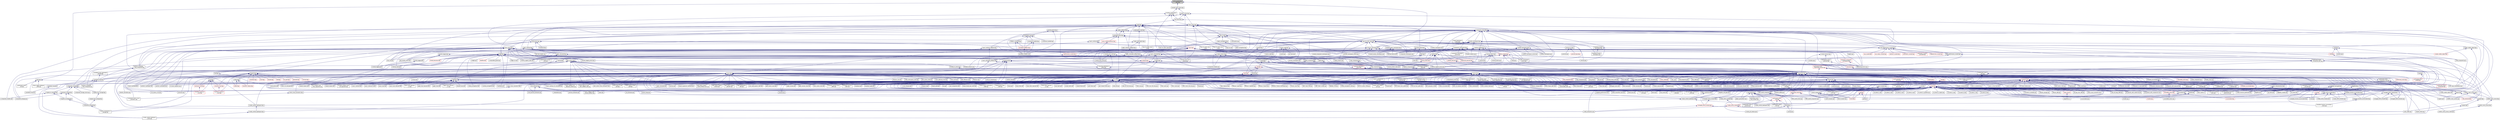 digraph "action_serialization_filter.hpp"
{
  edge [fontname="Helvetica",fontsize="10",labelfontname="Helvetica",labelfontsize="10"];
  node [fontname="Helvetica",fontsize="10",shape=record];
  Node61 [label="action_serialization\l_filter.hpp",height=0.2,width=0.4,color="black", fillcolor="grey75", style="filled", fontcolor="black"];
  Node61 -> Node62 [dir="back",color="midnightblue",fontsize="10",style="solid",fontname="Helvetica"];
  Node62 [label="traits.hpp",height=0.2,width=0.4,color="black", fillcolor="white", style="filled",URL="$d7/db8/include_2traits_8hpp.html"];
  Node62 -> Node63 [dir="back",color="midnightblue",fontsize="10",style="solid",fontname="Helvetica"];
  Node63 [label="future_range_ambiguity\l_2032.cpp",height=0.2,width=0.4,color="black", fillcolor="white", style="filled",URL="$dc/d4e/future__range__ambiguity__2032_8cpp.html"];
  Node62 -> Node64 [dir="back",color="midnightblue",fontsize="10",style="solid",fontname="Helvetica"];
  Node64 [label="unordered_map.cpp",height=0.2,width=0.4,color="black", fillcolor="white", style="filled",URL="$d1/d75/unordered__map_8cpp.html"];
  Node62 -> Node65 [dir="back",color="midnightblue",fontsize="10",style="solid",fontname="Helvetica"];
  Node65 [label="async_cb_colocated.cpp",height=0.2,width=0.4,color="black", fillcolor="white", style="filled",URL="$d7/d7f/async__cb__colocated_8cpp.html"];
  Node62 -> Node66 [dir="back",color="midnightblue",fontsize="10",style="solid",fontname="Helvetica"];
  Node66 [label="partitioned_vector\l_iter.cpp",height=0.2,width=0.4,color="black", fillcolor="white", style="filled",URL="$dc/ddf/partitioned__vector__iter_8cpp.html"];
  Node61 -> Node67 [dir="back",color="midnightblue",fontsize="10",style="solid",fontname="Helvetica"];
  Node67 [label="transfer_base_action.hpp",height=0.2,width=0.4,color="black", fillcolor="white", style="filled",URL="$d5/d53/transfer__base__action_8hpp.html"];
  Node67 -> Node68 [dir="back",color="midnightblue",fontsize="10",style="solid",fontname="Helvetica"];
  Node68 [label="transfer_action.hpp",height=0.2,width=0.4,color="black", fillcolor="white", style="filled",URL="$d3/d27/transfer__action_8hpp.html"];
  Node68 -> Node69 [dir="back",color="midnightblue",fontsize="10",style="solid",fontname="Helvetica"];
  Node69 [label="basic_action.hpp",height=0.2,width=0.4,color="black", fillcolor="white", style="filled",URL="$d1/d7e/basic__action_8hpp.html"];
  Node69 -> Node70 [dir="back",color="midnightblue",fontsize="10",style="solid",fontname="Helvetica"];
  Node70 [label="component_storage.hpp",height=0.2,width=0.4,color="black", fillcolor="white", style="filled",URL="$d6/d36/components_2component__storage_2server_2component__storage_8hpp.html"];
  Node70 -> Node71 [dir="back",color="midnightblue",fontsize="10",style="solid",fontname="Helvetica"];
  Node71 [label="component_storage.hpp",height=0.2,width=0.4,color="black", fillcolor="white", style="filled",URL="$d0/dd6/components_2component__storage_2component__storage_8hpp.html"];
  Node71 -> Node72 [dir="back",color="midnightblue",fontsize="10",style="solid",fontname="Helvetica"];
  Node72 [label="migrate_to_storage.hpp",height=0.2,width=0.4,color="black", fillcolor="white", style="filled",URL="$da/d18/migrate__to__storage_8hpp.html"];
  Node72 -> Node73 [dir="back",color="midnightblue",fontsize="10",style="solid",fontname="Helvetica"];
  Node73 [label="component_storage.hpp",height=0.2,width=0.4,color="black", fillcolor="white", style="filled",URL="$d4/dfe/include_2component__storage_8hpp.html"];
  Node73 -> Node74 [dir="back",color="midnightblue",fontsize="10",style="solid",fontname="Helvetica"];
  Node74 [label="migrate_component_to\l_storage.cpp",height=0.2,width=0.4,color="black", fillcolor="white", style="filled",URL="$dd/d02/migrate__component__to__storage_8cpp.html"];
  Node71 -> Node73 [dir="back",color="midnightblue",fontsize="10",style="solid",fontname="Helvetica"];
  Node71 -> Node75 [dir="back",color="midnightblue",fontsize="10",style="solid",fontname="Helvetica"];
  Node75 [label="component_storage.cpp",height=0.2,width=0.4,color="black", fillcolor="white", style="filled",URL="$d4/ddf/component__storage_8cpp.html"];
  Node70 -> Node76 [dir="back",color="midnightblue",fontsize="10",style="solid",fontname="Helvetica"];
  Node76 [label="migrate_from_storage.hpp",height=0.2,width=0.4,color="black", fillcolor="white", style="filled",URL="$d3/d9f/server_2migrate__from__storage_8hpp.html"];
  Node76 -> Node77 [dir="back",color="midnightblue",fontsize="10",style="solid",fontname="Helvetica"];
  Node77 [label="migrate_from_storage.hpp",height=0.2,width=0.4,color="black", fillcolor="white", style="filled",URL="$db/d0f/migrate__from__storage_8hpp.html"];
  Node77 -> Node73 [dir="back",color="midnightblue",fontsize="10",style="solid",fontname="Helvetica"];
  Node70 -> Node78 [dir="back",color="midnightblue",fontsize="10",style="solid",fontname="Helvetica"];
  Node78 [label="migrate_to_storage.hpp",height=0.2,width=0.4,color="black", fillcolor="white", style="filled",URL="$d4/d4c/server_2migrate__to__storage_8hpp.html"];
  Node78 -> Node72 [dir="back",color="midnightblue",fontsize="10",style="solid",fontname="Helvetica"];
  Node78 -> Node79 [dir="back",color="midnightblue",fontsize="10",style="solid",fontname="Helvetica"];
  Node79 [label="component_module.cpp",height=0.2,width=0.4,color="black", fillcolor="white", style="filled",URL="$de/dc1/component__storage_2component__module_8cpp.html"];
  Node70 -> Node80 [dir="back",color="midnightblue",fontsize="10",style="solid",fontname="Helvetica"];
  Node80 [label="component_storage_server.cpp",height=0.2,width=0.4,color="black", fillcolor="white", style="filled",URL="$d4/dcb/component__storage__server_8cpp.html"];
  Node69 -> Node81 [dir="back",color="midnightblue",fontsize="10",style="solid",fontname="Helvetica"];
  Node81 [label="partition_unordered\l_map_component.hpp",height=0.2,width=0.4,color="black", fillcolor="white", style="filled",URL="$d8/df3/partition__unordered__map__component_8hpp.html"];
  Node81 -> Node82 [dir="back",color="midnightblue",fontsize="10",style="solid",fontname="Helvetica"];
  Node82 [label="unordered_map.hpp",height=0.2,width=0.4,color="black", fillcolor="white", style="filled",URL="$d9/ddf/hpx_2components_2containers_2unordered_2unordered__map_8hpp.html"];
  Node82 -> Node70 [dir="back",color="midnightblue",fontsize="10",style="solid",fontname="Helvetica"];
  Node82 -> Node83 [dir="back",color="midnightblue",fontsize="10",style="solid",fontname="Helvetica"];
  Node83 [label="unordered_map.hpp",height=0.2,width=0.4,color="black", fillcolor="white", style="filled",URL="$d6/d06/hpx_2include_2unordered__map_8hpp.html"];
  Node83 -> Node64 [dir="back",color="midnightblue",fontsize="10",style="solid",fontname="Helvetica"];
  Node82 -> Node84 [dir="back",color="midnightblue",fontsize="10",style="solid",fontname="Helvetica"];
  Node84 [label="partition_unordered\l_map_component.cpp",height=0.2,width=0.4,color="black", fillcolor="white", style="filled",URL="$d5/d34/partition__unordered__map__component_8cpp.html"];
  Node81 -> Node85 [dir="back",color="midnightblue",fontsize="10",style="solid",fontname="Helvetica"];
  Node85 [label="unordered_map_segmented\l_iterator.hpp",height=0.2,width=0.4,color="black", fillcolor="white", style="filled",URL="$dc/dfd/unordered__map__segmented__iterator_8hpp.html"];
  Node85 -> Node82 [dir="back",color="midnightblue",fontsize="10",style="solid",fontname="Helvetica"];
  Node81 -> Node84 [dir="back",color="midnightblue",fontsize="10",style="solid",fontname="Helvetica"];
  Node69 -> Node86 [dir="back",color="midnightblue",fontsize="10",style="solid",fontname="Helvetica"];
  Node86 [label="base_lco.hpp",height=0.2,width=0.4,color="black", fillcolor="white", style="filled",URL="$de/daa/base__lco_8hpp.html"];
  Node86 -> Node87 [dir="back",color="midnightblue",fontsize="10",style="solid",fontname="Helvetica"];
  Node87 [label="lcos.hpp",height=0.2,width=0.4,color="black", fillcolor="white", style="filled",URL="$d5/deb/lcos_8hpp.html"];
  Node87 -> Node88 [dir="back",color="midnightblue",fontsize="10",style="solid",fontname="Helvetica"];
  Node88 [label="allgather_and_gate.cpp",height=0.2,width=0.4,color="black", fillcolor="white", style="filled",URL="$d1/d56/allgather__and__gate_8cpp.html"];
  Node87 -> Node89 [dir="back",color="midnightblue",fontsize="10",style="solid",fontname="Helvetica"];
  Node89 [label="apex_balance.cpp",height=0.2,width=0.4,color="black", fillcolor="white", style="filled",URL="$d4/d8e/apex__balance_8cpp.html"];
  Node87 -> Node90 [dir="back",color="midnightblue",fontsize="10",style="solid",fontname="Helvetica"];
  Node90 [label="apex_policy_engine\l_active_thread_count.cpp",height=0.2,width=0.4,color="black", fillcolor="white", style="filled",URL="$d5/d01/apex__policy__engine__active__thread__count_8cpp.html"];
  Node87 -> Node91 [dir="back",color="midnightblue",fontsize="10",style="solid",fontname="Helvetica"];
  Node91 [label="apex_policy_engine\l_events.cpp",height=0.2,width=0.4,color="black", fillcolor="white", style="filled",URL="$df/d0f/apex__policy__engine__events_8cpp.html"];
  Node87 -> Node92 [dir="back",color="midnightblue",fontsize="10",style="solid",fontname="Helvetica"];
  Node92 [label="apex_policy_engine\l_periodic.cpp",height=0.2,width=0.4,color="black", fillcolor="white", style="filled",URL="$d5/d7b/apex__policy__engine__periodic_8cpp.html"];
  Node87 -> Node93 [dir="back",color="midnightblue",fontsize="10",style="solid",fontname="Helvetica"];
  Node93 [label="heartbeat.cpp",height=0.2,width=0.4,color="black", fillcolor="white", style="filled",URL="$d8/d98/heartbeat_8cpp.html"];
  Node87 -> Node94 [dir="back",color="midnightblue",fontsize="10",style="solid",fontname="Helvetica"];
  Node94 [label="hello_world_component.hpp",height=0.2,width=0.4,color="black", fillcolor="white", style="filled",URL="$df/df0/hello__world__component_8hpp.html"];
  Node94 -> Node95 [dir="back",color="midnightblue",fontsize="10",style="solid",fontname="Helvetica"];
  Node95 [label="hello_world_client.cpp",height=0.2,width=0.4,color="black", fillcolor="white", style="filled",URL="$d5/da6/hello__world__client_8cpp.html"];
  Node94 -> Node96 [dir="back",color="midnightblue",fontsize="10",style="solid",fontname="Helvetica"];
  Node96 [label="hello_world_component.cpp",height=0.2,width=0.4,color="black", fillcolor="white", style="filled",URL="$d8/daa/hello__world__component_8cpp.html"];
  Node87 -> Node97 [dir="back",color="midnightblue",fontsize="10",style="solid",fontname="Helvetica"];
  Node97 [label="row.hpp",height=0.2,width=0.4,color="black", fillcolor="white", style="filled",URL="$dc/d69/row_8hpp.html"];
  Node97 -> Node98 [dir="back",color="midnightblue",fontsize="10",style="solid",fontname="Helvetica"];
  Node98 [label="grid.hpp",height=0.2,width=0.4,color="red", fillcolor="white", style="filled",URL="$dc/d8a/grid_8hpp.html"];
  Node98 -> Node100 [dir="back",color="midnightblue",fontsize="10",style="solid",fontname="Helvetica"];
  Node100 [label="solver.hpp",height=0.2,width=0.4,color="red", fillcolor="white", style="filled",URL="$db/d9a/server_2solver_8hpp.html"];
  Node98 -> Node103 [dir="back",color="midnightblue",fontsize="10",style="solid",fontname="Helvetica"];
  Node103 [label="grid.cpp",height=0.2,width=0.4,color="black", fillcolor="white", style="filled",URL="$d6/d1b/jacobi__component_2grid_8cpp.html"];
  Node97 -> Node104 [dir="back",color="midnightblue",fontsize="10",style="solid",fontname="Helvetica"];
  Node104 [label="stencil_iterator.hpp",height=0.2,width=0.4,color="black", fillcolor="white", style="filled",URL="$dc/d5c/server_2stencil__iterator_8hpp.html"];
  Node104 -> Node100 [dir="back",color="midnightblue",fontsize="10",style="solid",fontname="Helvetica"];
  Node104 -> Node105 [dir="back",color="midnightblue",fontsize="10",style="solid",fontname="Helvetica"];
  Node105 [label="stencil_iterator.cpp",height=0.2,width=0.4,color="black", fillcolor="white", style="filled",URL="$d6/de1/server_2stencil__iterator_8cpp.html"];
  Node104 -> Node106 [dir="back",color="midnightblue",fontsize="10",style="solid",fontname="Helvetica"];
  Node106 [label="stencil_iterator.cpp",height=0.2,width=0.4,color="black", fillcolor="white", style="filled",URL="$d7/d71/stencil__iterator_8cpp.html"];
  Node97 -> Node103 [dir="back",color="midnightblue",fontsize="10",style="solid",fontname="Helvetica"];
  Node87 -> Node107 [dir="back",color="midnightblue",fontsize="10",style="solid",fontname="Helvetica"];
  Node107 [label="stencil_iterator.hpp",height=0.2,width=0.4,color="black", fillcolor="white", style="filled",URL="$d4/dc8/stencil__iterator_8hpp.html"];
  Node107 -> Node100 [dir="back",color="midnightblue",fontsize="10",style="solid",fontname="Helvetica"];
  Node107 -> Node104 [dir="back",color="midnightblue",fontsize="10",style="solid",fontname="Helvetica"];
  Node107 -> Node106 [dir="back",color="midnightblue",fontsize="10",style="solid",fontname="Helvetica"];
  Node87 -> Node104 [dir="back",color="midnightblue",fontsize="10",style="solid",fontname="Helvetica"];
  Node87 -> Node108 [dir="back",color="midnightblue",fontsize="10",style="solid",fontname="Helvetica"];
  Node108 [label="jacobi_hpx.cpp",height=0.2,width=0.4,color="black", fillcolor="white", style="filled",URL="$d8/d72/jacobi__hpx_8cpp.html"];
  Node87 -> Node109 [dir="back",color="midnightblue",fontsize="10",style="solid",fontname="Helvetica"];
  Node109 [label="jacobi_nonuniform_hpx.cpp",height=0.2,width=0.4,color="black", fillcolor="white", style="filled",URL="$de/d56/jacobi__nonuniform__hpx_8cpp.html"];
  Node87 -> Node110 [dir="back",color="midnightblue",fontsize="10",style="solid",fontname="Helvetica"];
  Node110 [label="enumerate_threads.cpp",height=0.2,width=0.4,color="black", fillcolor="white", style="filled",URL="$d3/dd4/enumerate__threads_8cpp.html"];
  Node87 -> Node111 [dir="back",color="midnightblue",fontsize="10",style="solid",fontname="Helvetica"];
  Node111 [label="fibonacci_await.cpp",height=0.2,width=0.4,color="black", fillcolor="white", style="filled",URL="$dc/d1c/fibonacci__await_8cpp.html"];
  Node87 -> Node112 [dir="back",color="midnightblue",fontsize="10",style="solid",fontname="Helvetica"];
  Node112 [label="fibonacci_dataflow.cpp",height=0.2,width=0.4,color="black", fillcolor="white", style="filled",URL="$df/d3d/fibonacci__dataflow_8cpp.html"];
  Node87 -> Node113 [dir="back",color="midnightblue",fontsize="10",style="solid",fontname="Helvetica"];
  Node113 [label="fibonacci_futures.cpp",height=0.2,width=0.4,color="black", fillcolor="white", style="filled",URL="$d6/de3/fibonacci__futures_8cpp.html"];
  Node87 -> Node114 [dir="back",color="midnightblue",fontsize="10",style="solid",fontname="Helvetica"];
  Node114 [label="fibonacci_futures_distributed.cpp",height=0.2,width=0.4,color="black", fillcolor="white", style="filled",URL="$d1/dc9/fibonacci__futures__distributed_8cpp.html"];
  Node87 -> Node115 [dir="back",color="midnightblue",fontsize="10",style="solid",fontname="Helvetica"];
  Node115 [label="fractals.cpp",height=0.2,width=0.4,color="black", fillcolor="white", style="filled",URL="$d8/d58/fractals_8cpp.html"];
  Node87 -> Node116 [dir="back",color="midnightblue",fontsize="10",style="solid",fontname="Helvetica"];
  Node116 [label="fractals_executor.cpp",height=0.2,width=0.4,color="black", fillcolor="white", style="filled",URL="$d9/da9/fractals__executor_8cpp.html"];
  Node87 -> Node117 [dir="back",color="midnightblue",fontsize="10",style="solid",fontname="Helvetica"];
  Node117 [label="fractals_struct.cpp",height=0.2,width=0.4,color="black", fillcolor="white", style="filled",URL="$d8/d2f/fractals__struct_8cpp.html"];
  Node87 -> Node118 [dir="back",color="midnightblue",fontsize="10",style="solid",fontname="Helvetica"];
  Node118 [label="hello_world.cpp",height=0.2,width=0.4,color="black", fillcolor="white", style="filled",URL="$d0/d67/hello__world_8cpp.html"];
  Node87 -> Node119 [dir="back",color="midnightblue",fontsize="10",style="solid",fontname="Helvetica"];
  Node119 [label="latch_local.cpp",height=0.2,width=0.4,color="black", fillcolor="white", style="filled",URL="$dd/dd3/latch__local_8cpp.html"];
  Node87 -> Node120 [dir="back",color="midnightblue",fontsize="10",style="solid",fontname="Helvetica"];
  Node120 [label="latch_remote.cpp",height=0.2,width=0.4,color="black", fillcolor="white", style="filled",URL="$df/d59/latch__remote_8cpp.html"];
  Node87 -> Node121 [dir="back",color="midnightblue",fontsize="10",style="solid",fontname="Helvetica"];
  Node121 [label="local_channel.cpp",height=0.2,width=0.4,color="black", fillcolor="white", style="filled",URL="$d0/d3e/local__channel_8cpp.html"];
  Node87 -> Node122 [dir="back",color="midnightblue",fontsize="10",style="solid",fontname="Helvetica"];
  Node122 [label="pingpong.cpp",height=0.2,width=0.4,color="black", fillcolor="white", style="filled",URL="$dd/d4d/pingpong_8cpp.html"];
  Node87 -> Node123 [dir="back",color="midnightblue",fontsize="10",style="solid",fontname="Helvetica"];
  Node123 [label="shared_mutex.cpp",height=0.2,width=0.4,color="black", fillcolor="white", style="filled",URL="$da/d0b/shared__mutex_8cpp.html"];
  Node87 -> Node124 [dir="back",color="midnightblue",fontsize="10",style="solid",fontname="Helvetica"];
  Node124 [label="wait_composition.cpp",height=0.2,width=0.4,color="black", fillcolor="white", style="filled",URL="$d6/d13/wait__composition_8cpp.html"];
  Node87 -> Node125 [dir="back",color="midnightblue",fontsize="10",style="solid",fontname="Helvetica"];
  Node125 [label="sheneos_compare.cpp",height=0.2,width=0.4,color="black", fillcolor="white", style="filled",URL="$dc/d11/sheneos__compare_8cpp.html"];
  Node87 -> Node126 [dir="back",color="midnightblue",fontsize="10",style="solid",fontname="Helvetica"];
  Node126 [label="spell_check_file.cpp",height=0.2,width=0.4,color="black", fillcolor="white", style="filled",URL="$df/df7/spell__check__file_8cpp.html"];
  Node87 -> Node127 [dir="back",color="midnightblue",fontsize="10",style="solid",fontname="Helvetica"];
  Node127 [label="spell_check_simple.cpp",height=0.2,width=0.4,color="black", fillcolor="white", style="filled",URL="$dd/d54/spell__check__simple_8cpp.html"];
  Node87 -> Node128 [dir="back",color="midnightblue",fontsize="10",style="solid",fontname="Helvetica"];
  Node128 [label="simple_central_tuplespace\l_client.cpp",height=0.2,width=0.4,color="black", fillcolor="white", style="filled",URL="$d1/d7b/simple__central__tuplespace__client_8cpp.html"];
  Node87 -> Node129 [dir="back",color="midnightblue",fontsize="10",style="solid",fontname="Helvetica"];
  Node129 [label="hpx.hpp",height=0.2,width=0.4,color="red", fillcolor="white", style="filled",URL="$d0/daa/hpx_8hpp.html"];
  Node129 -> Node130 [dir="back",color="midnightblue",fontsize="10",style="solid",fontname="Helvetica"];
  Node130 [label="1d_stencil_1.cpp",height=0.2,width=0.4,color="black", fillcolor="white", style="filled",URL="$d2/db1/1d__stencil__1_8cpp.html"];
  Node129 -> Node131 [dir="back",color="midnightblue",fontsize="10",style="solid",fontname="Helvetica"];
  Node131 [label="1d_stencil_2.cpp",height=0.2,width=0.4,color="black", fillcolor="white", style="filled",URL="$d3/dd1/1d__stencil__2_8cpp.html"];
  Node129 -> Node132 [dir="back",color="midnightblue",fontsize="10",style="solid",fontname="Helvetica"];
  Node132 [label="1d_stencil_3.cpp",height=0.2,width=0.4,color="black", fillcolor="white", style="filled",URL="$db/d19/1d__stencil__3_8cpp.html"];
  Node129 -> Node133 [dir="back",color="midnightblue",fontsize="10",style="solid",fontname="Helvetica"];
  Node133 [label="1d_stencil_4.cpp",height=0.2,width=0.4,color="black", fillcolor="white", style="filled",URL="$d1/d7d/1d__stencil__4_8cpp.html"];
  Node129 -> Node134 [dir="back",color="midnightblue",fontsize="10",style="solid",fontname="Helvetica"];
  Node134 [label="1d_stencil_4_parallel.cpp",height=0.2,width=0.4,color="black", fillcolor="white", style="filled",URL="$d6/d05/1d__stencil__4__parallel_8cpp.html"];
  Node129 -> Node135 [dir="back",color="midnightblue",fontsize="10",style="solid",fontname="Helvetica"];
  Node135 [label="1d_stencil_4_repart.cpp",height=0.2,width=0.4,color="black", fillcolor="white", style="filled",URL="$d0/d6b/1d__stencil__4__repart_8cpp.html"];
  Node129 -> Node136 [dir="back",color="midnightblue",fontsize="10",style="solid",fontname="Helvetica"];
  Node136 [label="1d_stencil_4_throttle.cpp",height=0.2,width=0.4,color="black", fillcolor="white", style="filled",URL="$d6/de5/1d__stencil__4__throttle_8cpp.html"];
  Node129 -> Node137 [dir="back",color="midnightblue",fontsize="10",style="solid",fontname="Helvetica"];
  Node137 [label="1d_stencil_5.cpp",height=0.2,width=0.4,color="black", fillcolor="white", style="filled",URL="$d7/d2a/1d__stencil__5_8cpp.html"];
  Node129 -> Node138 [dir="back",color="midnightblue",fontsize="10",style="solid",fontname="Helvetica"];
  Node138 [label="1d_stencil_6.cpp",height=0.2,width=0.4,color="black", fillcolor="white", style="filled",URL="$db/de7/1d__stencil__6_8cpp.html"];
  Node129 -> Node139 [dir="back",color="midnightblue",fontsize="10",style="solid",fontname="Helvetica"];
  Node139 [label="1d_stencil_7.cpp",height=0.2,width=0.4,color="black", fillcolor="white", style="filled",URL="$d4/d5a/1d__stencil__7_8cpp.html"];
  Node129 -> Node140 [dir="back",color="midnightblue",fontsize="10",style="solid",fontname="Helvetica"];
  Node140 [label="1d_stencil_8.cpp",height=0.2,width=0.4,color="black", fillcolor="white", style="filled",URL="$df/de0/1d__stencil__8_8cpp.html"];
  Node129 -> Node141 [dir="back",color="midnightblue",fontsize="10",style="solid",fontname="Helvetica"];
  Node141 [label="accumulator.cpp",height=0.2,width=0.4,color="black", fillcolor="white", style="filled",URL="$d1/d81/accumulator_8cpp.html"];
  Node129 -> Node142 [dir="back",color="midnightblue",fontsize="10",style="solid",fontname="Helvetica"];
  Node142 [label="accumulator.hpp",height=0.2,width=0.4,color="black", fillcolor="white", style="filled",URL="$d4/d9d/server_2accumulator_8hpp.html"];
  Node142 -> Node141 [dir="back",color="midnightblue",fontsize="10",style="solid",fontname="Helvetica"];
  Node142 -> Node143 [dir="back",color="midnightblue",fontsize="10",style="solid",fontname="Helvetica"];
  Node143 [label="accumulator.hpp",height=0.2,width=0.4,color="red", fillcolor="white", style="filled",URL="$d8/d5e/accumulator_8hpp.html"];
  Node129 -> Node145 [dir="back",color="midnightblue",fontsize="10",style="solid",fontname="Helvetica"];
  Node145 [label="template_function_accumulator.hpp",height=0.2,width=0.4,color="black", fillcolor="white", style="filled",URL="$d7/da6/server_2template__function__accumulator_8hpp.html"];
  Node145 -> Node146 [dir="back",color="midnightblue",fontsize="10",style="solid",fontname="Helvetica"];
  Node146 [label="template_function_accumulator.cpp",height=0.2,width=0.4,color="black", fillcolor="white", style="filled",URL="$d5/d02/template__function__accumulator_8cpp.html"];
  Node145 -> Node147 [dir="back",color="midnightblue",fontsize="10",style="solid",fontname="Helvetica"];
  Node147 [label="template_function_accumulator.hpp",height=0.2,width=0.4,color="black", fillcolor="white", style="filled",URL="$d3/de9/template__function__accumulator_8hpp.html"];
  Node147 -> Node148 [dir="back",color="midnightblue",fontsize="10",style="solid",fontname="Helvetica"];
  Node148 [label="template_function_accumulator\l_client.cpp",height=0.2,width=0.4,color="black", fillcolor="white", style="filled",URL="$d0/dc6/template__function__accumulator__client_8cpp.html"];
  Node129 -> Node146 [dir="back",color="midnightblue",fontsize="10",style="solid",fontname="Helvetica"];
  Node129 -> Node147 [dir="back",color="midnightblue",fontsize="10",style="solid",fontname="Helvetica"];
  Node129 -> Node150 [dir="back",color="midnightblue",fontsize="10",style="solid",fontname="Helvetica"];
  Node150 [label="allgather_module.cpp",height=0.2,width=0.4,color="black", fillcolor="white", style="filled",URL="$df/de4/allgather__module_8cpp.html"];
  Node129 -> Node151 [dir="back",color="midnightblue",fontsize="10",style="solid",fontname="Helvetica"];
  Node151 [label="allgather.cpp",height=0.2,width=0.4,color="black", fillcolor="white", style="filled",URL="$d7/d06/allgather_8cpp.html"];
  Node129 -> Node88 [dir="back",color="midnightblue",fontsize="10",style="solid",fontname="Helvetica"];
  Node129 -> Node152 [dir="back",color="midnightblue",fontsize="10",style="solid",fontname="Helvetica"];
  Node152 [label="ag_client.cpp",height=0.2,width=0.4,color="black", fillcolor="white", style="filled",URL="$d4/d5d/ag__client_8cpp.html"];
  Node129 -> Node155 [dir="back",color="midnightblue",fontsize="10",style="solid",fontname="Helvetica"];
  Node155 [label="cancelable_action.cpp",height=0.2,width=0.4,color="black", fillcolor="white", style="filled",URL="$d5/d0c/cancelable__action_8cpp.html"];
  Node129 -> Node156 [dir="back",color="midnightblue",fontsize="10",style="solid",fontname="Helvetica"];
  Node156 [label="cancelable_action.hpp",height=0.2,width=0.4,color="red", fillcolor="white", style="filled",URL="$d5/d4d/server_2cancelable__action_8hpp.html"];
  Node156 -> Node155 [dir="back",color="midnightblue",fontsize="10",style="solid",fontname="Helvetica"];
  Node129 -> Node94 [dir="back",color="midnightblue",fontsize="10",style="solid",fontname="Helvetica"];
  Node129 -> Node103 [dir="back",color="midnightblue",fontsize="10",style="solid",fontname="Helvetica"];
  Node129 -> Node105 [dir="back",color="midnightblue",fontsize="10",style="solid",fontname="Helvetica"];
  Node129 -> Node106 [dir="back",color="midnightblue",fontsize="10",style="solid",fontname="Helvetica"];
  Node129 -> Node108 [dir="back",color="midnightblue",fontsize="10",style="solid",fontname="Helvetica"];
  Node129 -> Node109 [dir="back",color="midnightblue",fontsize="10",style="solid",fontname="Helvetica"];
  Node129 -> Node173 [dir="back",color="midnightblue",fontsize="10",style="solid",fontname="Helvetica"];
  Node173 [label="nqueen.cpp",height=0.2,width=0.4,color="black", fillcolor="white", style="filled",URL="$db/dca/nqueen_8cpp.html"];
  Node129 -> Node174 [dir="back",color="midnightblue",fontsize="10",style="solid",fontname="Helvetica"];
  Node174 [label="nqueen.hpp",height=0.2,width=0.4,color="black", fillcolor="white", style="filled",URL="$de/d58/server_2nqueen_8hpp.html"];
  Node174 -> Node173 [dir="back",color="midnightblue",fontsize="10",style="solid",fontname="Helvetica"];
  Node174 -> Node175 [dir="back",color="midnightblue",fontsize="10",style="solid",fontname="Helvetica"];
  Node175 [label="nqueen.hpp",height=0.2,width=0.4,color="black", fillcolor="white", style="filled",URL="$da/dfd/stubs_2nqueen_8hpp.html"];
  Node175 -> Node176 [dir="back",color="midnightblue",fontsize="10",style="solid",fontname="Helvetica"];
  Node176 [label="nqueen.hpp",height=0.2,width=0.4,color="black", fillcolor="white", style="filled",URL="$d0/d07/nqueen_8hpp.html"];
  Node176 -> Node177 [dir="back",color="midnightblue",fontsize="10",style="solid",fontname="Helvetica"];
  Node177 [label="nqueen_client.cpp",height=0.2,width=0.4,color="black", fillcolor="white", style="filled",URL="$d3/d5e/nqueen__client_8cpp.html"];
  Node129 -> Node177 [dir="back",color="midnightblue",fontsize="10",style="solid",fontname="Helvetica"];
  Node129 -> Node178 [dir="back",color="midnightblue",fontsize="10",style="solid",fontname="Helvetica"];
  Node178 [label="sine.cpp",height=0.2,width=0.4,color="black", fillcolor="white", style="filled",URL="$d3/d0d/server_2sine_8cpp.html"];
  Node129 -> Node179 [dir="back",color="midnightblue",fontsize="10",style="solid",fontname="Helvetica"];
  Node179 [label="sine.hpp",height=0.2,width=0.4,color="red", fillcolor="white", style="filled",URL="$d8/dac/sine_8hpp.html"];
  Node179 -> Node178 [dir="back",color="midnightblue",fontsize="10",style="solid",fontname="Helvetica"];
  Node129 -> Node188 [dir="back",color="midnightblue",fontsize="10",style="solid",fontname="Helvetica"];
  Node188 [label="factorial.cpp",height=0.2,width=0.4,color="black", fillcolor="white", style="filled",URL="$d9/d00/factorial_8cpp.html"];
  Node129 -> Node191 [dir="back",color="midnightblue",fontsize="10",style="solid",fontname="Helvetica"];
  Node191 [label="interest_calculator.cpp",height=0.2,width=0.4,color="black", fillcolor="white", style="filled",URL="$d2/d86/interest__calculator_8cpp.html"];
  Node129 -> Node192 [dir="back",color="midnightblue",fontsize="10",style="solid",fontname="Helvetica"];
  Node192 [label="non_atomic_rma.cpp",height=0.2,width=0.4,color="black", fillcolor="white", style="filled",URL="$d7/d8b/non__atomic__rma_8cpp.html"];
  Node129 -> Node195 [dir="back",color="midnightblue",fontsize="10",style="solid",fontname="Helvetica"];
  Node195 [label="quicksort.cpp",height=0.2,width=0.4,color="black", fillcolor="white", style="filled",URL="$d3/d1e/quicksort_8cpp.html"];
  Node129 -> Node203 [dir="back",color="midnightblue",fontsize="10",style="solid",fontname="Helvetica"];
  Node203 [label="random_mem_access.cpp",height=0.2,width=0.4,color="black", fillcolor="white", style="filled",URL="$d1/d51/random__mem__access_8cpp.html"];
  Node129 -> Node204 [dir="back",color="midnightblue",fontsize="10",style="solid",fontname="Helvetica"];
  Node204 [label="random_mem_access.hpp",height=0.2,width=0.4,color="black", fillcolor="white", style="filled",URL="$d0/d19/server_2random__mem__access_8hpp.html"];
  Node204 -> Node203 [dir="back",color="midnightblue",fontsize="10",style="solid",fontname="Helvetica"];
  Node204 -> Node205 [dir="back",color="midnightblue",fontsize="10",style="solid",fontname="Helvetica"];
  Node205 [label="random_mem_access.hpp",height=0.2,width=0.4,color="black", fillcolor="white", style="filled",URL="$d3/d32/stubs_2random__mem__access_8hpp.html"];
  Node205 -> Node206 [dir="back",color="midnightblue",fontsize="10",style="solid",fontname="Helvetica"];
  Node206 [label="random_mem_access.hpp",height=0.2,width=0.4,color="black", fillcolor="white", style="filled",URL="$db/de8/random__mem__access_8hpp.html"];
  Node206 -> Node207 [dir="back",color="midnightblue",fontsize="10",style="solid",fontname="Helvetica"];
  Node207 [label="random_mem_access_client.cpp",height=0.2,width=0.4,color="black", fillcolor="white", style="filled",URL="$df/d1b/random__mem__access__client_8cpp.html"];
  Node129 -> Node207 [dir="back",color="midnightblue",fontsize="10",style="solid",fontname="Helvetica"];
  Node129 -> Node208 [dir="back",color="midnightblue",fontsize="10",style="solid",fontname="Helvetica"];
  Node208 [label="oversubscribing_resource\l_partitioner.cpp",height=0.2,width=0.4,color="black", fillcolor="white", style="filled",URL="$dd/dee/oversubscribing__resource__partitioner_8cpp.html"];
  Node129 -> Node209 [dir="back",color="midnightblue",fontsize="10",style="solid",fontname="Helvetica"];
  Node209 [label="simple_resource_partitioner.cpp",height=0.2,width=0.4,color="black", fillcolor="white", style="filled",URL="$d5/df9/simple__resource__partitioner_8cpp.html"];
  Node129 -> Node213 [dir="back",color="midnightblue",fontsize="10",style="solid",fontname="Helvetica"];
  Node213 [label="interpolator.cpp",height=0.2,width=0.4,color="black", fillcolor="white", style="filled",URL="$d5/d02/interpolator_8cpp.html"];
  Node129 -> Node226 [dir="back",color="midnightblue",fontsize="10",style="solid",fontname="Helvetica"];
  Node226 [label="throttle.cpp",height=0.2,width=0.4,color="black", fillcolor="white", style="filled",URL="$de/d56/server_2throttle_8cpp.html"];
  Node129 -> Node227 [dir="back",color="midnightblue",fontsize="10",style="solid",fontname="Helvetica"];
  Node227 [label="throttle.hpp",height=0.2,width=0.4,color="black", fillcolor="white", style="filled",URL="$db/dc9/server_2throttle_8hpp.html"];
  Node227 -> Node226 [dir="back",color="midnightblue",fontsize="10",style="solid",fontname="Helvetica"];
  Node227 -> Node228 [dir="back",color="midnightblue",fontsize="10",style="solid",fontname="Helvetica"];
  Node228 [label="throttle.hpp",height=0.2,width=0.4,color="red", fillcolor="white", style="filled",URL="$d5/dec/stubs_2throttle_8hpp.html"];
  Node129 -> Node228 [dir="back",color="midnightblue",fontsize="10",style="solid",fontname="Helvetica"];
  Node129 -> Node240 [dir="back",color="midnightblue",fontsize="10",style="solid",fontname="Helvetica"];
  Node240 [label="simple_central_tuplespace.hpp",height=0.2,width=0.4,color="black", fillcolor="white", style="filled",URL="$db/d69/server_2simple__central__tuplespace_8hpp.html"];
  Node240 -> Node241 [dir="back",color="midnightblue",fontsize="10",style="solid",fontname="Helvetica"];
  Node241 [label="simple_central_tuplespace.cpp",height=0.2,width=0.4,color="black", fillcolor="white", style="filled",URL="$d3/dec/simple__central__tuplespace_8cpp.html"];
  Node240 -> Node242 [dir="back",color="midnightblue",fontsize="10",style="solid",fontname="Helvetica"];
  Node242 [label="simple_central_tuplespace.hpp",height=0.2,width=0.4,color="black", fillcolor="white", style="filled",URL="$d0/d4b/stubs_2simple__central__tuplespace_8hpp.html"];
  Node242 -> Node243 [dir="back",color="midnightblue",fontsize="10",style="solid",fontname="Helvetica"];
  Node243 [label="simple_central_tuplespace.hpp",height=0.2,width=0.4,color="black", fillcolor="white", style="filled",URL="$d5/ddd/simple__central__tuplespace_8hpp.html"];
  Node243 -> Node128 [dir="back",color="midnightblue",fontsize="10",style="solid",fontname="Helvetica"];
  Node129 -> Node244 [dir="back",color="midnightblue",fontsize="10",style="solid",fontname="Helvetica"];
  Node244 [label="tuples_warehouse.hpp",height=0.2,width=0.4,color="black", fillcolor="white", style="filled",URL="$da/de6/tuples__warehouse_8hpp.html"];
  Node244 -> Node240 [dir="back",color="midnightblue",fontsize="10",style="solid",fontname="Helvetica"];
  Node129 -> Node241 [dir="back",color="midnightblue",fontsize="10",style="solid",fontname="Helvetica"];
  Node129 -> Node265 [dir="back",color="midnightblue",fontsize="10",style="solid",fontname="Helvetica"];
  Node265 [label="network_storage.cpp",height=0.2,width=0.4,color="black", fillcolor="white", style="filled",URL="$db/daa/network__storage_8cpp.html"];
  Node129 -> Node267 [dir="back",color="midnightblue",fontsize="10",style="solid",fontname="Helvetica"];
  Node267 [label="osu_bcast.cpp",height=0.2,width=0.4,color="black", fillcolor="white", style="filled",URL="$d3/dca/osu__bcast_8cpp.html"];
  Node129 -> Node273 [dir="back",color="midnightblue",fontsize="10",style="solid",fontname="Helvetica"];
  Node273 [label="pingpong_performance.cpp",height=0.2,width=0.4,color="black", fillcolor="white", style="filled",URL="$de/d03/pingpong__performance_8cpp.html"];
  Node129 -> Node280 [dir="back",color="midnightblue",fontsize="10",style="solid",fontname="Helvetica"];
  Node280 [label="action_move_semantics.cpp",height=0.2,width=0.4,color="black", fillcolor="white", style="filled",URL="$d4/db3/action__move__semantics_8cpp.html"];
  Node129 -> Node282 [dir="back",color="midnightblue",fontsize="10",style="solid",fontname="Helvetica"];
  Node282 [label="duplicate_id_registration\l_1596.cpp",height=0.2,width=0.4,color="black", fillcolor="white", style="filled",URL="$db/d8d/duplicate__id__registration__1596_8cpp.html"];
  Node129 -> Node285 [dir="back",color="midnightblue",fontsize="10",style="solid",fontname="Helvetica"];
  Node285 [label="send_gid_keep_component\l_1624.cpp",height=0.2,width=0.4,color="black", fillcolor="white", style="filled",URL="$d9/d49/send__gid__keep__component__1624_8cpp.html"];
  Node129 -> Node286 [dir="back",color="midnightblue",fontsize="10",style="solid",fontname="Helvetica"];
  Node286 [label="algorithms.cc",height=0.2,width=0.4,color="black", fillcolor="white", style="filled",URL="$d5/d1b/algorithms_8cc.html"];
  Node129 -> Node287 [dir="back",color="midnightblue",fontsize="10",style="solid",fontname="Helvetica"];
  Node287 [label="matrix_hpx.hh",height=0.2,width=0.4,color="red", fillcolor="white", style="filled",URL="$d5/d89/matrix__hpx_8hh.html"];
  Node287 -> Node286 [dir="back",color="midnightblue",fontsize="10",style="solid",fontname="Helvetica"];
  Node129 -> Node292 [dir="back",color="midnightblue",fontsize="10",style="solid",fontname="Helvetica"];
  Node292 [label="block_matrix.cc",height=0.2,width=0.4,color="black", fillcolor="white", style="filled",URL="$de/d88/block__matrix_8cc.html"];
  Node129 -> Node300 [dir="back",color="midnightblue",fontsize="10",style="solid",fontname="Helvetica"];
  Node300 [label="id_type_ref_counting\l_1032.cpp",height=0.2,width=0.4,color="black", fillcolor="white", style="filled",URL="$d8/dfd/id__type__ref__counting__1032_8cpp.html"];
  Node129 -> Node304 [dir="back",color="midnightblue",fontsize="10",style="solid",fontname="Helvetica"];
  Node304 [label="async_callback_with\l_bound_callback.cpp",height=0.2,width=0.4,color="black", fillcolor="white", style="filled",URL="$d2/dae/async__callback__with__bound__callback_8cpp.html"];
  Node129 -> Node306 [dir="back",color="midnightblue",fontsize="10",style="solid",fontname="Helvetica"];
  Node306 [label="barrier_hang.cpp",height=0.2,width=0.4,color="black", fillcolor="white", style="filled",URL="$dd/d8b/barrier__hang_8cpp.html"];
  Node129 -> Node323 [dir="back",color="midnightblue",fontsize="10",style="solid",fontname="Helvetica"];
  Node323 [label="lifetime_588.cpp",height=0.2,width=0.4,color="black", fillcolor="white", style="filled",URL="$d7/dca/lifetime__588_8cpp.html"];
  Node129 -> Node330 [dir="back",color="midnightblue",fontsize="10",style="solid",fontname="Helvetica"];
  Node330 [label="set_hpx_limit_798.cpp",height=0.2,width=0.4,color="black", fillcolor="white", style="filled",URL="$d2/dfb/set__hpx__limit__798_8cpp.html"];
  Node129 -> Node332 [dir="back",color="midnightblue",fontsize="10",style="solid",fontname="Helvetica"];
  Node332 [label="shared_stated_leaked\l_1211.cpp",height=0.2,width=0.4,color="black", fillcolor="white", style="filled",URL="$dc/dce/shared__stated__leaked__1211_8cpp.html"];
  Node129 -> Node334 [dir="back",color="midnightblue",fontsize="10",style="solid",fontname="Helvetica"];
  Node334 [label="wait_all_hang_1946.cpp",height=0.2,width=0.4,color="black", fillcolor="white", style="filled",URL="$d5/d69/wait__all__hang__1946_8cpp.html"];
  Node129 -> Node356 [dir="back",color="midnightblue",fontsize="10",style="solid",fontname="Helvetica"];
  Node356 [label="thread_pool_executor\l_1114.cpp",height=0.2,width=0.4,color="black", fillcolor="white", style="filled",URL="$d8/d63/thread__pool__executor__1114_8cpp.html"];
  Node129 -> Node366 [dir="back",color="midnightblue",fontsize="10",style="solid",fontname="Helvetica"];
  Node366 [label="managed_refcnt_checker.cpp",height=0.2,width=0.4,color="black", fillcolor="white", style="filled",URL="$d3/d8d/managed__refcnt__checker_8cpp.html"];
  Node129 -> Node367 [dir="back",color="midnightblue",fontsize="10",style="solid",fontname="Helvetica"];
  Node367 [label="managed_refcnt_checker.hpp",height=0.2,width=0.4,color="red", fillcolor="white", style="filled",URL="$db/dd0/managed__refcnt__checker_8hpp.html"];
  Node367 -> Node368 [dir="back",color="midnightblue",fontsize="10",style="solid",fontname="Helvetica"];
  Node368 [label="credit_exhaustion.cpp",height=0.2,width=0.4,color="black", fillcolor="white", style="filled",URL="$d6/d80/credit__exhaustion_8cpp.html"];
  Node367 -> Node377 [dir="back",color="midnightblue",fontsize="10",style="solid",fontname="Helvetica"];
  Node377 [label="split_credit.cpp",height=0.2,width=0.4,color="black", fillcolor="white", style="filled",URL="$dc/d1c/split__credit_8cpp.html"];
  Node129 -> Node380 [dir="back",color="midnightblue",fontsize="10",style="solid",fontname="Helvetica"];
  Node380 [label="managed_refcnt_checker.cpp",height=0.2,width=0.4,color="black", fillcolor="white", style="filled",URL="$d7/d11/server_2managed__refcnt__checker_8cpp.html"];
  Node129 -> Node381 [dir="back",color="midnightblue",fontsize="10",style="solid",fontname="Helvetica"];
  Node381 [label="managed_refcnt_checker.hpp",height=0.2,width=0.4,color="black", fillcolor="white", style="filled",URL="$df/da6/server_2managed__refcnt__checker_8hpp.html"];
  Node381 -> Node366 [dir="back",color="midnightblue",fontsize="10",style="solid",fontname="Helvetica"];
  Node381 -> Node380 [dir="back",color="midnightblue",fontsize="10",style="solid",fontname="Helvetica"];
  Node381 -> Node382 [dir="back",color="midnightblue",fontsize="10",style="solid",fontname="Helvetica"];
  Node382 [label="managed_refcnt_checker.hpp",height=0.2,width=0.4,color="black", fillcolor="white", style="filled",URL="$d3/d77/stubs_2managed__refcnt__checker_8hpp.html"];
  Node382 -> Node367 [dir="back",color="midnightblue",fontsize="10",style="solid",fontname="Helvetica"];
  Node129 -> Node383 [dir="back",color="midnightblue",fontsize="10",style="solid",fontname="Helvetica"];
  Node383 [label="simple_refcnt_checker.cpp",height=0.2,width=0.4,color="black", fillcolor="white", style="filled",URL="$d7/d14/server_2simple__refcnt__checker_8cpp.html"];
  Node129 -> Node384 [dir="back",color="midnightblue",fontsize="10",style="solid",fontname="Helvetica"];
  Node384 [label="simple_refcnt_checker.hpp",height=0.2,width=0.4,color="black", fillcolor="white", style="filled",URL="$d6/d3d/server_2simple__refcnt__checker_8hpp.html"];
  Node384 -> Node383 [dir="back",color="midnightblue",fontsize="10",style="solid",fontname="Helvetica"];
  Node384 -> Node385 [dir="back",color="midnightblue",fontsize="10",style="solid",fontname="Helvetica"];
  Node385 [label="simple_refcnt_checker.cpp",height=0.2,width=0.4,color="black", fillcolor="white", style="filled",URL="$df/d16/simple__refcnt__checker_8cpp.html"];
  Node384 -> Node386 [dir="back",color="midnightblue",fontsize="10",style="solid",fontname="Helvetica"];
  Node386 [label="simple_refcnt_checker.hpp",height=0.2,width=0.4,color="black", fillcolor="white", style="filled",URL="$da/d8e/stubs_2simple__refcnt__checker_8hpp.html"];
  Node386 -> Node387 [dir="back",color="midnightblue",fontsize="10",style="solid",fontname="Helvetica"];
  Node387 [label="simple_refcnt_checker.hpp",height=0.2,width=0.4,color="red", fillcolor="white", style="filled",URL="$dd/d4e/simple__refcnt__checker_8hpp.html"];
  Node387 -> Node368 [dir="back",color="midnightblue",fontsize="10",style="solid",fontname="Helvetica"];
  Node387 -> Node377 [dir="back",color="midnightblue",fontsize="10",style="solid",fontname="Helvetica"];
  Node129 -> Node388 [dir="back",color="midnightblue",fontsize="10",style="solid",fontname="Helvetica"];
  Node388 [label="simple_mobile_object.cpp",height=0.2,width=0.4,color="black", fillcolor="white", style="filled",URL="$d2/da7/simple__mobile__object_8cpp.html"];
  Node129 -> Node385 [dir="back",color="midnightblue",fontsize="10",style="solid",fontname="Helvetica"];
  Node129 -> Node387 [dir="back",color="midnightblue",fontsize="10",style="solid",fontname="Helvetica"];
  Node129 -> Node382 [dir="back",color="midnightblue",fontsize="10",style="solid",fontname="Helvetica"];
  Node129 -> Node386 [dir="back",color="midnightblue",fontsize="10",style="solid",fontname="Helvetica"];
  Node129 -> Node395 [dir="back",color="midnightblue",fontsize="10",style="solid",fontname="Helvetica"];
  Node395 [label="await.cpp",height=0.2,width=0.4,color="black", fillcolor="white", style="filled",URL="$d6/d41/await_8cpp.html"];
  Node129 -> Node396 [dir="back",color="midnightblue",fontsize="10",style="solid",fontname="Helvetica"];
  Node396 [label="barrier.cpp",height=0.2,width=0.4,color="black", fillcolor="white", style="filled",URL="$df/d63/tests_2unit_2lcos_2barrier_8cpp.html"];
  Node129 -> Node402 [dir="back",color="midnightblue",fontsize="10",style="solid",fontname="Helvetica"];
  Node402 [label="global_spmd_block.cpp",height=0.2,width=0.4,color="black", fillcolor="white", style="filled",URL="$da/d4f/global__spmd__block_8cpp.html"];
  Node129 -> Node408 [dir="back",color="midnightblue",fontsize="10",style="solid",fontname="Helvetica"];
  Node408 [label="local_event.cpp",height=0.2,width=0.4,color="black", fillcolor="white", style="filled",URL="$df/d9a/local__event_8cpp.html"];
  Node129 -> Node622 [dir="back",color="midnightblue",fontsize="10",style="solid",fontname="Helvetica"];
  Node622 [label="put_parcels_with_coalescing.cpp",height=0.2,width=0.4,color="black", fillcolor="white", style="filled",URL="$d6/dca/put__parcels__with__coalescing_8cpp.html"];
  Node129 -> Node623 [dir="back",color="midnightblue",fontsize="10",style="solid",fontname="Helvetica"];
  Node623 [label="put_parcels_with_compression.cpp",height=0.2,width=0.4,color="black", fillcolor="white", style="filled",URL="$df/d62/put__parcels__with__compression_8cpp.html"];
  Node129 -> Node625 [dir="back",color="midnightblue",fontsize="10",style="solid",fontname="Helvetica"];
  Node625 [label="serialize_buffer.cpp",height=0.2,width=0.4,color="black", fillcolor="white", style="filled",URL="$d1/d00/serialize__buffer_8cpp.html"];
  Node87 -> Node633 [dir="back",color="midnightblue",fontsize="10",style="solid",fontname="Helvetica"];
  Node633 [label="parent_vs_child_stealing.cpp",height=0.2,width=0.4,color="black", fillcolor="white", style="filled",URL="$d2/d07/parent__vs__child__stealing_8cpp.html"];
  Node87 -> Node634 [dir="back",color="midnightblue",fontsize="10",style="solid",fontname="Helvetica"];
  Node634 [label="wait_all_timings.cpp",height=0.2,width=0.4,color="black", fillcolor="white", style="filled",URL="$d5/da1/wait__all__timings_8cpp.html"];
  Node87 -> Node635 [dir="back",color="midnightblue",fontsize="10",style="solid",fontname="Helvetica"];
  Node635 [label="return_future_2847.cpp",height=0.2,width=0.4,color="black", fillcolor="white", style="filled",URL="$d3/dfe/return__future__2847_8cpp.html"];
  Node87 -> Node636 [dir="back",color="midnightblue",fontsize="10",style="solid",fontname="Helvetica"];
  Node636 [label="return_non_default\l_constructible_2847.cpp",height=0.2,width=0.4,color="black", fillcolor="white", style="filled",URL="$dc/d11/return__non__default__constructible__2847_8cpp.html"];
  Node87 -> Node282 [dir="back",color="midnightblue",fontsize="10",style="solid",fontname="Helvetica"];
  Node87 -> Node285 [dir="back",color="midnightblue",fontsize="10",style="solid",fontname="Helvetica"];
  Node87 -> Node637 [dir="back",color="midnightblue",fontsize="10",style="solid",fontname="Helvetica"];
  Node637 [label="async_action_1813.cpp",height=0.2,width=0.4,color="black", fillcolor="white", style="filled",URL="$db/de6/async__action__1813_8cpp.html"];
  Node87 -> Node638 [dir="back",color="midnightblue",fontsize="10",style="solid",fontname="Helvetica"];
  Node638 [label="async_callback_non\l_deduced_context.cpp",height=0.2,width=0.4,color="black", fillcolor="white", style="filled",URL="$dc/dbb/async__callback__non__deduced__context_8cpp.html"];
  Node87 -> Node639 [dir="back",color="midnightblue",fontsize="10",style="solid",fontname="Helvetica"];
  Node639 [label="broadcast_unwrap_future\l_2885.cpp",height=0.2,width=0.4,color="black", fillcolor="white", style="filled",URL="$da/df6/broadcast__unwrap__future__2885_8cpp.html"];
  Node87 -> Node640 [dir="back",color="midnightblue",fontsize="10",style="solid",fontname="Helvetica"];
  Node640 [label="broadcast_wait_for\l_2822.cpp",height=0.2,width=0.4,color="black", fillcolor="white", style="filled",URL="$dd/de7/broadcast__wait__for__2822_8cpp.html"];
  Node87 -> Node641 [dir="back",color="midnightblue",fontsize="10",style="solid",fontname="Helvetica"];
  Node641 [label="dataflow_791.cpp",height=0.2,width=0.4,color="black", fillcolor="white", style="filled",URL="$d6/da1/dataflow__791_8cpp.html"];
  Node87 -> Node63 [dir="back",color="midnightblue",fontsize="10",style="solid",fontname="Helvetica"];
  Node87 -> Node642 [dir="back",color="midnightblue",fontsize="10",style="solid",fontname="Helvetica"];
  Node642 [label="future_timed_wait_1025.cpp",height=0.2,width=0.4,color="black", fillcolor="white", style="filled",URL="$de/d7d/future__timed__wait__1025_8cpp.html"];
  Node87 -> Node643 [dir="back",color="midnightblue",fontsize="10",style="solid",fontname="Helvetica"];
  Node643 [label="shared_future_continuation\l_order.cpp",height=0.2,width=0.4,color="black", fillcolor="white", style="filled",URL="$dd/d1f/shared__future__continuation__order_8cpp.html"];
  Node87 -> Node644 [dir="back",color="midnightblue",fontsize="10",style="solid",fontname="Helvetica"];
  Node644 [label="shared_future_then\l_2166.cpp",height=0.2,width=0.4,color="black", fillcolor="white", style="filled",URL="$d8/dc4/shared__future__then__2166_8cpp.html"];
  Node87 -> Node332 [dir="back",color="midnightblue",fontsize="10",style="solid",fontname="Helvetica"];
  Node87 -> Node645 [dir="back",color="midnightblue",fontsize="10",style="solid",fontname="Helvetica"];
  Node645 [label="sliding_semaphore_2338.cpp",height=0.2,width=0.4,color="black", fillcolor="white", style="filled",URL="$da/da6/sliding__semaphore__2338_8cpp.html"];
  Node87 -> Node646 [dir="back",color="midnightblue",fontsize="10",style="solid",fontname="Helvetica"];
  Node646 [label="wait_for_action_2796.cpp",height=0.2,width=0.4,color="black", fillcolor="white", style="filled",URL="$dc/db9/wait__for__action__2796_8cpp.html"];
  Node87 -> Node356 [dir="back",color="midnightblue",fontsize="10",style="solid",fontname="Helvetica"];
  Node87 -> Node647 [dir="back",color="midnightblue",fontsize="10",style="solid",fontname="Helvetica"];
  Node647 [label="function_serialization\l_728.cpp",height=0.2,width=0.4,color="black", fillcolor="white", style="filled",URL="$d8/db1/function__serialization__728_8cpp.html"];
  Node87 -> Node648 [dir="back",color="midnightblue",fontsize="10",style="solid",fontname="Helvetica"];
  Node648 [label="protect_with_nullary\l_pfo.cpp",height=0.2,width=0.4,color="black", fillcolor="white", style="filled",URL="$df/db5/protect__with__nullary__pfo_8cpp.html"];
  Node87 -> Node649 [dir="back",color="midnightblue",fontsize="10",style="solid",fontname="Helvetica"];
  Node649 [label="tuple_serialization\l_803.cpp",height=0.2,width=0.4,color="black", fillcolor="white", style="filled",URL="$de/d61/tuple__serialization__803_8cpp.html"];
  Node87 -> Node650 [dir="back",color="midnightblue",fontsize="10",style="solid",fontname="Helvetica"];
  Node650 [label="zero_copy_parcels_1001.cpp",height=0.2,width=0.4,color="black", fillcolor="white", style="filled",URL="$da/dfd/zero__copy__parcels__1001_8cpp.html"];
  Node87 -> Node651 [dir="back",color="midnightblue",fontsize="10",style="solid",fontname="Helvetica"];
  Node651 [label="return_future.cpp",height=0.2,width=0.4,color="black", fillcolor="white", style="filled",URL="$d4/dbe/return__future_8cpp.html"];
  Node87 -> Node652 [dir="back",color="midnightblue",fontsize="10",style="solid",fontname="Helvetica"];
  Node652 [label="find_clients_from_prefix.cpp",height=0.2,width=0.4,color="black", fillcolor="white", style="filled",URL="$dc/d15/find__clients__from__prefix_8cpp.html"];
  Node87 -> Node653 [dir="back",color="midnightblue",fontsize="10",style="solid",fontname="Helvetica"];
  Node653 [label="find_ids_from_prefix.cpp",height=0.2,width=0.4,color="black", fillcolor="white", style="filled",URL="$dc/df3/find__ids__from__prefix_8cpp.html"];
  Node87 -> Node654 [dir="back",color="midnightblue",fontsize="10",style="solid",fontname="Helvetica"];
  Node654 [label="get_colocation_id.cpp",height=0.2,width=0.4,color="black", fillcolor="white", style="filled",URL="$dd/d0d/get__colocation__id_8cpp.html"];
  Node87 -> Node377 [dir="back",color="midnightblue",fontsize="10",style="solid",fontname="Helvetica"];
  Node87 -> Node655 [dir="back",color="midnightblue",fontsize="10",style="solid",fontname="Helvetica"];
  Node655 [label="apex_action_count.cpp",height=0.2,width=0.4,color="black", fillcolor="white", style="filled",URL="$d8/de5/apex__action__count_8cpp.html"];
  Node87 -> Node656 [dir="back",color="midnightblue",fontsize="10",style="solid",fontname="Helvetica"];
  Node656 [label="action_invoke_no_more\l_than.cpp",height=0.2,width=0.4,color="black", fillcolor="white", style="filled",URL="$db/d8a/action__invoke__no__more__than_8cpp.html"];
  Node87 -> Node657 [dir="back",color="midnightblue",fontsize="10",style="solid",fontname="Helvetica"];
  Node657 [label="migrate_component.cpp",height=0.2,width=0.4,color="black", fillcolor="white", style="filled",URL="$dc/d78/migrate__component_8cpp.html"];
  Node87 -> Node658 [dir="back",color="midnightblue",fontsize="10",style="solid",fontname="Helvetica"];
  Node658 [label="apply_colocated.cpp",height=0.2,width=0.4,color="black", fillcolor="white", style="filled",URL="$d5/dd3/apply__colocated_8cpp.html"];
  Node87 -> Node659 [dir="back",color="midnightblue",fontsize="10",style="solid",fontname="Helvetica"];
  Node659 [label="apply_local.cpp",height=0.2,width=0.4,color="black", fillcolor="white", style="filled",URL="$dd/db5/apply__local_8cpp.html"];
  Node87 -> Node660 [dir="back",color="midnightblue",fontsize="10",style="solid",fontname="Helvetica"];
  Node660 [label="apply_local_executor.cpp",height=0.2,width=0.4,color="black", fillcolor="white", style="filled",URL="$db/d84/apply__local__executor_8cpp.html"];
  Node87 -> Node661 [dir="back",color="midnightblue",fontsize="10",style="solid",fontname="Helvetica"];
  Node661 [label="apply_local_executor\l_v1.cpp",height=0.2,width=0.4,color="black", fillcolor="white", style="filled",URL="$dd/d53/apply__local__executor__v1_8cpp.html"];
  Node87 -> Node662 [dir="back",color="midnightblue",fontsize="10",style="solid",fontname="Helvetica"];
  Node662 [label="apply_remote.cpp",height=0.2,width=0.4,color="black", fillcolor="white", style="filled",URL="$d9/d40/apply__remote_8cpp.html"];
  Node87 -> Node663 [dir="back",color="midnightblue",fontsize="10",style="solid",fontname="Helvetica"];
  Node663 [label="apply_remote_client.cpp",height=0.2,width=0.4,color="black", fillcolor="white", style="filled",URL="$d9/def/apply__remote__client_8cpp.html"];
  Node87 -> Node65 [dir="back",color="midnightblue",fontsize="10",style="solid",fontname="Helvetica"];
  Node87 -> Node664 [dir="back",color="midnightblue",fontsize="10",style="solid",fontname="Helvetica"];
  Node664 [label="async_cb_remote.cpp",height=0.2,width=0.4,color="black", fillcolor="white", style="filled",URL="$da/d88/async__cb__remote_8cpp.html"];
  Node87 -> Node665 [dir="back",color="midnightblue",fontsize="10",style="solid",fontname="Helvetica"];
  Node665 [label="async_cb_remote_client.cpp",height=0.2,width=0.4,color="black", fillcolor="white", style="filled",URL="$d2/d31/async__cb__remote__client_8cpp.html"];
  Node87 -> Node666 [dir="back",color="midnightblue",fontsize="10",style="solid",fontname="Helvetica"];
  Node666 [label="async_continue.cpp",height=0.2,width=0.4,color="black", fillcolor="white", style="filled",URL="$d4/d19/async__continue_8cpp.html"];
  Node87 -> Node667 [dir="back",color="midnightblue",fontsize="10",style="solid",fontname="Helvetica"];
  Node667 [label="async_continue_cb.cpp",height=0.2,width=0.4,color="black", fillcolor="white", style="filled",URL="$df/d37/async__continue__cb_8cpp.html"];
  Node87 -> Node668 [dir="back",color="midnightblue",fontsize="10",style="solid",fontname="Helvetica"];
  Node668 [label="async_continue_cb_colocated.cpp",height=0.2,width=0.4,color="black", fillcolor="white", style="filled",URL="$dd/dce/async__continue__cb__colocated_8cpp.html"];
  Node87 -> Node669 [dir="back",color="midnightblue",fontsize="10",style="solid",fontname="Helvetica"];
  Node669 [label="async_local.cpp",height=0.2,width=0.4,color="black", fillcolor="white", style="filled",URL="$d3/d4c/async__local_8cpp.html"];
  Node87 -> Node670 [dir="back",color="midnightblue",fontsize="10",style="solid",fontname="Helvetica"];
  Node670 [label="async_local_executor.cpp",height=0.2,width=0.4,color="black", fillcolor="white", style="filled",URL="$d4/dce/async__local__executor_8cpp.html"];
  Node87 -> Node671 [dir="back",color="midnightblue",fontsize="10",style="solid",fontname="Helvetica"];
  Node671 [label="async_local_executor\l_v1.cpp",height=0.2,width=0.4,color="black", fillcolor="white", style="filled",URL="$da/d4a/async__local__executor__v1_8cpp.html"];
  Node87 -> Node672 [dir="back",color="midnightblue",fontsize="10",style="solid",fontname="Helvetica"];
  Node672 [label="async_remote.cpp",height=0.2,width=0.4,color="black", fillcolor="white", style="filled",URL="$dd/dd8/async__remote_8cpp.html"];
  Node87 -> Node673 [dir="back",color="midnightblue",fontsize="10",style="solid",fontname="Helvetica"];
  Node673 [label="async_remote_client.cpp",height=0.2,width=0.4,color="black", fillcolor="white", style="filled",URL="$d6/d49/async__remote__client_8cpp.html"];
  Node87 -> Node396 [dir="back",color="midnightblue",fontsize="10",style="solid",fontname="Helvetica"];
  Node87 -> Node674 [dir="back",color="midnightblue",fontsize="10",style="solid",fontname="Helvetica"];
  Node674 [label="broadcast.cpp",height=0.2,width=0.4,color="black", fillcolor="white", style="filled",URL="$d8/d8b/broadcast_8cpp.html"];
  Node87 -> Node675 [dir="back",color="midnightblue",fontsize="10",style="solid",fontname="Helvetica"];
  Node675 [label="broadcast_apply.cpp",height=0.2,width=0.4,color="black", fillcolor="white", style="filled",URL="$dd/de8/broadcast__apply_8cpp.html"];
  Node87 -> Node676 [dir="back",color="midnightblue",fontsize="10",style="solid",fontname="Helvetica"];
  Node676 [label="channel.cpp",height=0.2,width=0.4,color="black", fillcolor="white", style="filled",URL="$dd/d5f/channel_8cpp.html"];
  Node87 -> Node677 [dir="back",color="midnightblue",fontsize="10",style="solid",fontname="Helvetica"];
  Node677 [label="channel_local.cpp",height=0.2,width=0.4,color="black", fillcolor="white", style="filled",URL="$d6/d3e/channel__local_8cpp.html"];
  Node87 -> Node678 [dir="back",color="midnightblue",fontsize="10",style="solid",fontname="Helvetica"];
  Node678 [label="client_then.cpp",height=0.2,width=0.4,color="black", fillcolor="white", style="filled",URL="$d1/d5a/client__then_8cpp.html"];
  Node87 -> Node679 [dir="back",color="midnightblue",fontsize="10",style="solid",fontname="Helvetica"];
  Node679 [label="counting_semaphore.cpp",height=0.2,width=0.4,color="black", fillcolor="white", style="filled",URL="$df/de9/counting__semaphore_8cpp.html"];
  Node87 -> Node680 [dir="back",color="midnightblue",fontsize="10",style="solid",fontname="Helvetica"];
  Node680 [label="fold.cpp",height=0.2,width=0.4,color="black", fillcolor="white", style="filled",URL="$d8/dd8/fold_8cpp.html"];
  Node87 -> Node681 [dir="back",color="midnightblue",fontsize="10",style="solid",fontname="Helvetica"];
  Node681 [label="future.cpp",height=0.2,width=0.4,color="black", fillcolor="white", style="filled",URL="$d6/d4d/future_8cpp.html"];
  Node87 -> Node682 [dir="back",color="midnightblue",fontsize="10",style="solid",fontname="Helvetica"];
  Node682 [label="future_then.cpp",height=0.2,width=0.4,color="black", fillcolor="white", style="filled",URL="$df/da5/future__then_8cpp.html"];
  Node87 -> Node683 [dir="back",color="midnightblue",fontsize="10",style="solid",fontname="Helvetica"];
  Node683 [label="future_then_executor.cpp",height=0.2,width=0.4,color="black", fillcolor="white", style="filled",URL="$df/dbe/future__then__executor_8cpp.html"];
  Node87 -> Node684 [dir="back",color="midnightblue",fontsize="10",style="solid",fontname="Helvetica"];
  Node684 [label="future_then_executor\l_v1.cpp",height=0.2,width=0.4,color="black", fillcolor="white", style="filled",URL="$de/dc5/future__then__executor__v1_8cpp.html"];
  Node87 -> Node408 [dir="back",color="midnightblue",fontsize="10",style="solid",fontname="Helvetica"];
  Node87 -> Node685 [dir="back",color="midnightblue",fontsize="10",style="solid",fontname="Helvetica"];
  Node685 [label="local_latch.cpp",height=0.2,width=0.4,color="black", fillcolor="white", style="filled",URL="$d4/db4/local__latch_8cpp.html"];
  Node87 -> Node686 [dir="back",color="midnightblue",fontsize="10",style="solid",fontname="Helvetica"];
  Node686 [label="local_promise_allocator.cpp",height=0.2,width=0.4,color="black", fillcolor="white", style="filled",URL="$db/df1/local__promise__allocator_8cpp.html"];
  Node87 -> Node687 [dir="back",color="midnightblue",fontsize="10",style="solid",fontname="Helvetica"];
  Node687 [label="test_allocator.hpp",height=0.2,width=0.4,color="black", fillcolor="white", style="filled",URL="$d2/dce/test__allocator_8hpp.html"];
  Node687 -> Node686 [dir="back",color="midnightblue",fontsize="10",style="solid",fontname="Helvetica"];
  Node687 -> Node688 [dir="back",color="midnightblue",fontsize="10",style="solid",fontname="Helvetica"];
  Node688 [label="promise_allocator.cpp",height=0.2,width=0.4,color="black", fillcolor="white", style="filled",URL="$de/d66/promise__allocator_8cpp.html"];
  Node687 -> Node689 [dir="back",color="midnightblue",fontsize="10",style="solid",fontname="Helvetica"];
  Node689 [label="use_allocator.cpp",height=0.2,width=0.4,color="black", fillcolor="white", style="filled",URL="$d6/d1d/use__allocator_8cpp.html"];
  Node87 -> Node690 [dir="back",color="midnightblue",fontsize="10",style="solid",fontname="Helvetica"];
  Node690 [label="packaged_action.cpp",height=0.2,width=0.4,color="black", fillcolor="white", style="filled",URL="$d3/d63/packaged__action_8cpp.html"];
  Node87 -> Node691 [dir="back",color="midnightblue",fontsize="10",style="solid",fontname="Helvetica"];
  Node691 [label="promise.cpp",height=0.2,width=0.4,color="black", fillcolor="white", style="filled",URL="$d1/d4f/tests_2unit_2lcos_2promise_8cpp.html"];
  Node87 -> Node688 [dir="back",color="midnightblue",fontsize="10",style="solid",fontname="Helvetica"];
  Node87 -> Node692 [dir="back",color="midnightblue",fontsize="10",style="solid",fontname="Helvetica"];
  Node692 [label="reduce.cpp",height=0.2,width=0.4,color="black", fillcolor="white", style="filled",URL="$d5/d6d/reduce_8cpp.html"];
  Node87 -> Node693 [dir="back",color="midnightblue",fontsize="10",style="solid",fontname="Helvetica"];
  Node693 [label="remote_latch.cpp",height=0.2,width=0.4,color="black", fillcolor="white", style="filled",URL="$dd/d5d/remote__latch_8cpp.html"];
  Node87 -> Node694 [dir="back",color="midnightblue",fontsize="10",style="solid",fontname="Helvetica"];
  Node694 [label="shared_future.cpp",height=0.2,width=0.4,color="black", fillcolor="white", style="filled",URL="$d3/d69/shared__future_8cpp.html"];
  Node87 -> Node695 [dir="back",color="midnightblue",fontsize="10",style="solid",fontname="Helvetica"];
  Node695 [label="shared_mutex1.cpp",height=0.2,width=0.4,color="black", fillcolor="white", style="filled",URL="$d8/d57/shared__mutex1_8cpp.html"];
  Node87 -> Node696 [dir="back",color="midnightblue",fontsize="10",style="solid",fontname="Helvetica"];
  Node696 [label="shared_mutex2.cpp",height=0.2,width=0.4,color="black", fillcolor="white", style="filled",URL="$d1/d40/shared__mutex2_8cpp.html"];
  Node87 -> Node697 [dir="back",color="midnightblue",fontsize="10",style="solid",fontname="Helvetica"];
  Node697 [label="sliding_semaphore.cpp",height=0.2,width=0.4,color="black", fillcolor="white", style="filled",URL="$d2/d38/sliding__semaphore_8cpp.html"];
  Node87 -> Node698 [dir="back",color="midnightblue",fontsize="10",style="solid",fontname="Helvetica"];
  Node698 [label="split_future.cpp",height=0.2,width=0.4,color="black", fillcolor="white", style="filled",URL="$d0/d69/split__future_8cpp.html"];
  Node87 -> Node699 [dir="back",color="midnightblue",fontsize="10",style="solid",fontname="Helvetica"];
  Node699 [label="split_shared_future.cpp",height=0.2,width=0.4,color="black", fillcolor="white", style="filled",URL="$d2/d00/split__shared__future_8cpp.html"];
  Node87 -> Node689 [dir="back",color="midnightblue",fontsize="10",style="solid",fontname="Helvetica"];
  Node87 -> Node700 [dir="back",color="midnightblue",fontsize="10",style="solid",fontname="Helvetica"];
  Node700 [label="when_all.cpp",height=0.2,width=0.4,color="black", fillcolor="white", style="filled",URL="$da/d18/when__all_8cpp.html"];
  Node87 -> Node701 [dir="back",color="midnightblue",fontsize="10",style="solid",fontname="Helvetica"];
  Node701 [label="when_all_std_array.cpp",height=0.2,width=0.4,color="black", fillcolor="white", style="filled",URL="$d0/dfc/when__all__std__array_8cpp.html"];
  Node87 -> Node702 [dir="back",color="midnightblue",fontsize="10",style="solid",fontname="Helvetica"];
  Node702 [label="when_any.cpp",height=0.2,width=0.4,color="black", fillcolor="white", style="filled",URL="$d7/d30/when__any_8cpp.html"];
  Node87 -> Node703 [dir="back",color="midnightblue",fontsize="10",style="solid",fontname="Helvetica"];
  Node703 [label="when_any_std_array.cpp",height=0.2,width=0.4,color="black", fillcolor="white", style="filled",URL="$d3/d3d/when__any__std__array_8cpp.html"];
  Node87 -> Node704 [dir="back",color="midnightblue",fontsize="10",style="solid",fontname="Helvetica"];
  Node704 [label="when_each.cpp",height=0.2,width=0.4,color="black", fillcolor="white", style="filled",URL="$d0/d95/when__each_8cpp.html"];
  Node87 -> Node705 [dir="back",color="midnightblue",fontsize="10",style="solid",fontname="Helvetica"];
  Node705 [label="when_some.cpp",height=0.2,width=0.4,color="black", fillcolor="white", style="filled",URL="$dc/d48/when__some_8cpp.html"];
  Node87 -> Node706 [dir="back",color="midnightblue",fontsize="10",style="solid",fontname="Helvetica"];
  Node706 [label="when_some_std_array.cpp",height=0.2,width=0.4,color="black", fillcolor="white", style="filled",URL="$df/d4d/when__some__std__array_8cpp.html"];
  Node87 -> Node625 [dir="back",color="midnightblue",fontsize="10",style="solid",fontname="Helvetica"];
  Node87 -> Node707 [dir="back",color="midnightblue",fontsize="10",style="solid",fontname="Helvetica"];
  Node707 [label="thread.cpp",height=0.2,width=0.4,color="black", fillcolor="white", style="filled",URL="$d0/d4e/tests_2unit_2threads_2thread_8cpp.html"];
  Node87 -> Node708 [dir="back",color="midnightblue",fontsize="10",style="solid",fontname="Helvetica"];
  Node708 [label="thread_affinity.cpp",height=0.2,width=0.4,color="black", fillcolor="white", style="filled",URL="$da/dce/thread__affinity_8cpp.html"];
  Node87 -> Node709 [dir="back",color="midnightblue",fontsize="10",style="solid",fontname="Helvetica"];
  Node709 [label="thread_id.cpp",height=0.2,width=0.4,color="black", fillcolor="white", style="filled",URL="$df/d88/thread__id_8cpp.html"];
  Node87 -> Node710 [dir="back",color="midnightblue",fontsize="10",style="solid",fontname="Helvetica"];
  Node710 [label="thread_suspension_executor.cpp",height=0.2,width=0.4,color="black", fillcolor="white", style="filled",URL="$de/d9f/thread__suspension__executor_8cpp.html"];
  Node87 -> Node711 [dir="back",color="midnightblue",fontsize="10",style="solid",fontname="Helvetica"];
  Node711 [label="thread_yield.cpp",height=0.2,width=0.4,color="black", fillcolor="white", style="filled",URL="$dc/d23/thread__yield_8cpp.html"];
  Node87 -> Node712 [dir="back",color="midnightblue",fontsize="10",style="solid",fontname="Helvetica"];
  Node712 [label="tss.cpp",height=0.2,width=0.4,color="black", fillcolor="white", style="filled",URL="$dc/d69/tests_2unit_2threads_2tss_8cpp.html"];
  Node87 -> Node713 [dir="back",color="midnightblue",fontsize="10",style="solid",fontname="Helvetica"];
  Node713 [label="bind_action.cpp",height=0.2,width=0.4,color="black", fillcolor="white", style="filled",URL="$d7/d85/bind__action_8cpp.html"];
  Node86 -> Node714 [dir="back",color="midnightblue",fontsize="10",style="solid",fontname="Helvetica"];
  Node714 [label="base_lco_with_value.hpp",height=0.2,width=0.4,color="black", fillcolor="white", style="filled",URL="$d2/df5/base__lco__with__value_8hpp.html"];
  Node714 -> Node87 [dir="back",color="midnightblue",fontsize="10",style="solid",fontname="Helvetica"];
  Node714 -> Node715 [dir="back",color="midnightblue",fontsize="10",style="solid",fontname="Helvetica"];
  Node715 [label="promise_lco.hpp",height=0.2,width=0.4,color="black", fillcolor="white", style="filled",URL="$db/d91/promise__lco_8hpp.html"];
  Node715 -> Node716 [dir="back",color="midnightblue",fontsize="10",style="solid",fontname="Helvetica"];
  Node716 [label="promise_base.hpp",height=0.2,width=0.4,color="red", fillcolor="white", style="filled",URL="$d0/d70/promise__base_8hpp.html"];
  Node715 -> Node1158 [dir="back",color="midnightblue",fontsize="10",style="solid",fontname="Helvetica"];
  Node1158 [label="promise.cpp",height=0.2,width=0.4,color="black", fillcolor="white", style="filled",URL="$db/d79/src_2lcos_2promise_8cpp.html"];
  Node714 -> Node1159 [dir="back",color="midnightblue",fontsize="10",style="solid",fontname="Helvetica"];
  Node1159 [label="channel.hpp",height=0.2,width=0.4,color="black", fillcolor="white", style="filled",URL="$d8/d9a/server_2channel_8hpp.html"];
  Node1159 -> Node1018 [dir="back",color="midnightblue",fontsize="10",style="solid",fontname="Helvetica"];
  Node1018 [label="channel.hpp",height=0.2,width=0.4,color="black", fillcolor="white", style="filled",URL="$db/d20/channel_8hpp.html"];
  Node1018 -> Node87 [dir="back",color="midnightblue",fontsize="10",style="solid",fontname="Helvetica"];
  Node714 -> Node1160 [dir="back",color="midnightblue",fontsize="10",style="solid",fontname="Helvetica"];
  Node1160 [label="latch.hpp",height=0.2,width=0.4,color="black", fillcolor="white", style="filled",URL="$df/d32/server_2latch_8hpp.html"];
  Node1160 -> Node1019 [dir="back",color="midnightblue",fontsize="10",style="solid",fontname="Helvetica"];
  Node1019 [label="latch.hpp",height=0.2,width=0.4,color="red", fillcolor="white", style="filled",URL="$dc/d93/latch_8hpp.html"];
  Node1019 -> Node87 [dir="back",color="midnightblue",fontsize="10",style="solid",fontname="Helvetica"];
  Node1019 -> Node1023 [dir="back",color="midnightblue",fontsize="10",style="solid",fontname="Helvetica"];
  Node1023 [label="runtime_impl.cpp",height=0.2,width=0.4,color="black", fillcolor="white", style="filled",URL="$d2/d28/runtime__impl_8cpp.html"];
  Node1160 -> Node1120 [dir="back",color="midnightblue",fontsize="10",style="solid",fontname="Helvetica"];
  Node1120 [label="latch.cpp",height=0.2,width=0.4,color="black", fillcolor="white", style="filled",URL="$d8/dd6/latch_8cpp.html"];
  Node714 -> Node1161 [dir="back",color="midnightblue",fontsize="10",style="solid",fontname="Helvetica"];
  Node1161 [label="base_performance_counter.hpp",height=0.2,width=0.4,color="black", fillcolor="white", style="filled",URL="$d7/d00/server_2base__performance__counter_8hpp.html"];
  Node1161 -> Node1162 [dir="back",color="midnightblue",fontsize="10",style="solid",fontname="Helvetica"];
  Node1162 [label="base_performance_counter.hpp",height=0.2,width=0.4,color="black", fillcolor="white", style="filled",URL="$d1/da2/base__performance__counter_8hpp.html"];
  Node1162 -> Node179 [dir="back",color="midnightblue",fontsize="10",style="solid",fontname="Helvetica"];
  Node1162 -> Node1130 [dir="back",color="midnightblue",fontsize="10",style="solid",fontname="Helvetica"];
  Node1130 [label="counters.cpp",height=0.2,width=0.4,color="black", fillcolor="white", style="filled",URL="$d5/d4d/counters_8cpp.html"];
  Node1161 -> Node1039 [dir="back",color="midnightblue",fontsize="10",style="solid",fontname="Helvetica"];
  Node1039 [label="arithmetics_counter.hpp",height=0.2,width=0.4,color="red", fillcolor="white", style="filled",URL="$d1/d64/arithmetics__counter_8hpp.html"];
  Node1161 -> Node1042 [dir="back",color="midnightblue",fontsize="10",style="solid",fontname="Helvetica"];
  Node1042 [label="arithmetics_counter\l_extended.hpp",height=0.2,width=0.4,color="red", fillcolor="white", style="filled",URL="$d1/d32/arithmetics__counter__extended_8hpp.html"];
  Node1161 -> Node1163 [dir="back",color="midnightblue",fontsize="10",style="solid",fontname="Helvetica"];
  Node1163 [label="elapsed_time_counter.hpp",height=0.2,width=0.4,color="red", fillcolor="white", style="filled",URL="$dd/de8/elapsed__time__counter_8hpp.html"];
  Node1161 -> Node1165 [dir="back",color="midnightblue",fontsize="10",style="solid",fontname="Helvetica"];
  Node1165 [label="raw_counter.hpp",height=0.2,width=0.4,color="red", fillcolor="white", style="filled",URL="$d9/d2d/raw__counter_8hpp.html"];
  Node1161 -> Node1167 [dir="back",color="midnightblue",fontsize="10",style="solid",fontname="Helvetica"];
  Node1167 [label="raw_values_counter.hpp",height=0.2,width=0.4,color="red", fillcolor="white", style="filled",URL="$dc/dd5/raw__values__counter_8hpp.html"];
  Node1161 -> Node1169 [dir="back",color="midnightblue",fontsize="10",style="solid",fontname="Helvetica"];
  Node1169 [label="statistics_counter.hpp",height=0.2,width=0.4,color="red", fillcolor="white", style="filled",URL="$d4/dbd/statistics__counter_8hpp.html"];
  Node1161 -> Node1171 [dir="back",color="midnightblue",fontsize="10",style="solid",fontname="Helvetica"];
  Node1171 [label="performance_counter.hpp",height=0.2,width=0.4,color="red", fillcolor="white", style="filled",URL="$dd/d68/hpx_2performance__counters_2stubs_2performance__counter_8hpp.html"];
  Node1171 -> Node1096 [dir="back",color="midnightblue",fontsize="10",style="solid",fontname="Helvetica"];
  Node1096 [label="performance_counter\l_stub.cpp",height=0.2,width=0.4,color="black", fillcolor="white", style="filled",URL="$df/db0/performance__counter__stub_8cpp.html"];
  Node714 -> Node1175 [dir="back",color="midnightblue",fontsize="10",style="solid",fontname="Helvetica"];
  Node1175 [label="hosted_locality_namespace.hpp",height=0.2,width=0.4,color="black", fillcolor="white", style="filled",URL="$db/d52/hosted__locality__namespace_8hpp.html"];
  Node1175 -> Node1176 [dir="back",color="midnightblue",fontsize="10",style="solid",fontname="Helvetica"];
  Node1176 [label="big_boot_barrier.cpp",height=0.2,width=0.4,color="black", fillcolor="white", style="filled",URL="$d9/d5e/big__boot__barrier_8cpp.html"];
  Node1175 -> Node1139 [dir="back",color="midnightblue",fontsize="10",style="solid",fontname="Helvetica"];
  Node1139 [label="hosted_locality_namespace.cpp",height=0.2,width=0.4,color="black", fillcolor="white", style="filled",URL="$d4/d5f/hosted__locality__namespace_8cpp.html"];
  Node714 -> Node1177 [dir="back",color="midnightblue",fontsize="10",style="solid",fontname="Helvetica"];
  Node1177 [label="primary_namespace.hpp",height=0.2,width=0.4,color="black", fillcolor="white", style="filled",URL="$de/d49/server_2primary__namespace_8hpp.html"];
  Node1177 -> Node1178 [dir="back",color="midnightblue",fontsize="10",style="solid",fontname="Helvetica"];
  Node1178 [label="async_colocated.hpp",height=0.2,width=0.4,color="black", fillcolor="white", style="filled",URL="$d3/d0f/async__colocated_8hpp.html"];
  Node1178 -> Node1106 [dir="back",color="midnightblue",fontsize="10",style="solid",fontname="Helvetica"];
  Node1106 [label="async.hpp",height=0.2,width=0.4,color="black", fillcolor="white", style="filled",URL="$d4/d59/include_2async_8hpp.html"];
  Node1106 -> Node151 [dir="back",color="midnightblue",fontsize="10",style="solid",fontname="Helvetica"];
  Node1106 -> Node88 [dir="back",color="midnightblue",fontsize="10",style="solid",fontname="Helvetica"];
  Node1106 -> Node1107 [dir="back",color="midnightblue",fontsize="10",style="solid",fontname="Helvetica"];
  Node1107 [label="apex_fibonacci.cpp",height=0.2,width=0.4,color="black", fillcolor="white", style="filled",URL="$de/de1/apex__fibonacci_8cpp.html"];
  Node1106 -> Node90 [dir="back",color="midnightblue",fontsize="10",style="solid",fontname="Helvetica"];
  Node1106 -> Node91 [dir="back",color="midnightblue",fontsize="10",style="solid",fontname="Helvetica"];
  Node1106 -> Node92 [dir="back",color="midnightblue",fontsize="10",style="solid",fontname="Helvetica"];
  Node1106 -> Node175 [dir="back",color="midnightblue",fontsize="10",style="solid",fontname="Helvetica"];
  Node1106 -> Node733 [dir="back",color="midnightblue",fontsize="10",style="solid",fontname="Helvetica"];
  Node733 [label="1d_wave_equation.cpp",height=0.2,width=0.4,color="black", fillcolor="white", style="filled",URL="$da/dab/1d__wave__equation_8cpp.html"];
  Node1106 -> Node188 [dir="back",color="midnightblue",fontsize="10",style="solid",fontname="Helvetica"];
  Node1106 -> Node1108 [dir="back",color="midnightblue",fontsize="10",style="solid",fontname="Helvetica"];
  Node1108 [label="fibonacci.cpp",height=0.2,width=0.4,color="black", fillcolor="white", style="filled",URL="$d9/d89/fibonacci_8cpp.html"];
  Node1106 -> Node1109 [dir="back",color="midnightblue",fontsize="10",style="solid",fontname="Helvetica"];
  Node1109 [label="fibonacci_one.cpp",height=0.2,width=0.4,color="black", fillcolor="white", style="filled",URL="$d8/d78/fibonacci__one_8cpp.html"];
  Node1106 -> Node1110 [dir="back",color="midnightblue",fontsize="10",style="solid",fontname="Helvetica"];
  Node1110 [label="print_to_console.cpp",height=0.2,width=0.4,color="black", fillcolor="white", style="filled",URL="$d7/de6/print__to__console_8cpp.html"];
  Node1106 -> Node195 [dir="back",color="midnightblue",fontsize="10",style="solid",fontname="Helvetica"];
  Node1106 -> Node741 [dir="back",color="midnightblue",fontsize="10",style="solid",fontname="Helvetica"];
  Node741 [label="sierpinski.cpp",height=0.2,width=0.4,color="black", fillcolor="white", style="filled",URL="$d3/d7e/sierpinski_8cpp.html"];
  Node1106 -> Node205 [dir="back",color="midnightblue",fontsize="10",style="solid",fontname="Helvetica"];
  Node1106 -> Node213 [dir="back",color="midnightblue",fontsize="10",style="solid",fontname="Helvetica"];
  Node1106 -> Node242 [dir="back",color="midnightblue",fontsize="10",style="solid",fontname="Helvetica"];
  Node1106 -> Node87 [dir="back",color="midnightblue",fontsize="10",style="solid",fontname="Helvetica"];
  Node1106 -> Node746 [dir="back",color="midnightblue",fontsize="10",style="solid",fontname="Helvetica"];
  Node746 [label="future_overhead.cpp",height=0.2,width=0.4,color="black", fillcolor="white", style="filled",URL="$d3/d79/future__overhead_8cpp.html"];
  Node1106 -> Node748 [dir="back",color="midnightblue",fontsize="10",style="solid",fontname="Helvetica"];
  Node748 [label="spinlock_overhead1.cpp",height=0.2,width=0.4,color="black", fillcolor="white", style="filled",URL="$d0/d32/spinlock__overhead1_8cpp.html"];
  Node1106 -> Node749 [dir="back",color="midnightblue",fontsize="10",style="solid",fontname="Helvetica"];
  Node749 [label="spinlock_overhead2.cpp",height=0.2,width=0.4,color="black", fillcolor="white", style="filled",URL="$de/d55/spinlock__overhead2_8cpp.html"];
  Node1106 -> Node273 [dir="back",color="midnightblue",fontsize="10",style="solid",fontname="Helvetica"];
  Node1106 -> Node1111 [dir="back",color="midnightblue",fontsize="10",style="solid",fontname="Helvetica"];
  Node1111 [label="async_deferred_1523.cpp",height=0.2,width=0.4,color="black", fillcolor="white", style="filled",URL="$da/d8e/async__deferred__1523_8cpp.html"];
  Node1106 -> Node968 [dir="back",color="midnightblue",fontsize="10",style="solid",fontname="Helvetica"];
  Node968 [label="component_action_move\l_semantics.cpp",height=0.2,width=0.4,color="black", fillcolor="white", style="filled",URL="$d4/d20/component__action__move__semantics_8cpp.html"];
  Node1106 -> Node1112 [dir="back",color="midnightblue",fontsize="10",style="solid",fontname="Helvetica"];
  Node1112 [label="make_continuation_1615.cpp",height=0.2,width=0.4,color="black", fillcolor="white", style="filled",URL="$d4/d2c/make__continuation__1615_8cpp.html"];
  Node1106 -> Node1113 [dir="back",color="midnightblue",fontsize="10",style="solid",fontname="Helvetica"];
  Node1113 [label="plain_action_1550.cpp",height=0.2,width=0.4,color="black", fillcolor="white", style="filled",URL="$d0/dff/plain__action__1550_8cpp.html"];
  Node1106 -> Node952 [dir="back",color="midnightblue",fontsize="10",style="solid",fontname="Helvetica"];
  Node952 [label="plain_action_move_semantics.cpp",height=0.2,width=0.4,color="black", fillcolor="white", style="filled",URL="$db/d0f/plain__action__move__semantics_8cpp.html"];
  Node1106 -> Node973 [dir="back",color="midnightblue",fontsize="10",style="solid",fontname="Helvetica"];
  Node973 [label="create_n_components\l_2323.cpp",height=0.2,width=0.4,color="black", fillcolor="white", style="filled",URL="$d9/d8c/create__n__components__2323_8cpp.html"];
  Node1106 -> Node637 [dir="back",color="midnightblue",fontsize="10",style="solid",fontname="Helvetica"];
  Node1106 -> Node304 [dir="back",color="midnightblue",fontsize="10",style="solid",fontname="Helvetica"];
  Node1106 -> Node953 [dir="back",color="midnightblue",fontsize="10",style="solid",fontname="Helvetica"];
  Node953 [label="future_hang_on_get\l_629.cpp",height=0.2,width=0.4,color="black", fillcolor="white", style="filled",URL="$d6/dfd/future__hang__on__get__629_8cpp.html"];
  Node1106 -> Node954 [dir="back",color="midnightblue",fontsize="10",style="solid",fontname="Helvetica"];
  Node954 [label="future_hang_on_then\l_629.cpp",height=0.2,width=0.4,color="black", fillcolor="white", style="filled",URL="$d1/ddc/future__hang__on__then__629_8cpp.html"];
  Node1106 -> Node955 [dir="back",color="midnightblue",fontsize="10",style="solid",fontname="Helvetica"];
  Node955 [label="future_hang_on_wait\l_with_callback_629.cpp",height=0.2,width=0.4,color="black", fillcolor="white", style="filled",URL="$d0/d0e/future__hang__on__wait__with__callback__629_8cpp.html"];
  Node1106 -> Node647 [dir="back",color="midnightblue",fontsize="10",style="solid",fontname="Helvetica"];
  Node1106 -> Node649 [dir="back",color="midnightblue",fontsize="10",style="solid",fontname="Helvetica"];
  Node1106 -> Node650 [dir="back",color="midnightblue",fontsize="10",style="solid",fontname="Helvetica"];
  Node1106 -> Node382 [dir="back",color="midnightblue",fontsize="10",style="solid",fontname="Helvetica"];
  Node1106 -> Node386 [dir="back",color="midnightblue",fontsize="10",style="solid",fontname="Helvetica"];
  Node1106 -> Node368 [dir="back",color="midnightblue",fontsize="10",style="solid",fontname="Helvetica"];
  Node1106 -> Node652 [dir="back",color="midnightblue",fontsize="10",style="solid",fontname="Helvetica"];
  Node1106 -> Node653 [dir="back",color="midnightblue",fontsize="10",style="solid",fontname="Helvetica"];
  Node1106 -> Node654 [dir="back",color="midnightblue",fontsize="10",style="solid",fontname="Helvetica"];
  Node1106 -> Node655 [dir="back",color="midnightblue",fontsize="10",style="solid",fontname="Helvetica"];
  Node1106 -> Node982 [dir="back",color="midnightblue",fontsize="10",style="solid",fontname="Helvetica"];
  Node982 [label="distribution_policy\l_executor.cpp",height=0.2,width=0.4,color="black", fillcolor="white", style="filled",URL="$da/d92/distribution__policy__executor_8cpp.html"];
  Node1106 -> Node983 [dir="back",color="midnightblue",fontsize="10",style="solid",fontname="Helvetica"];
  Node983 [label="distribution_policy\l_executor_v1.cpp",height=0.2,width=0.4,color="black", fillcolor="white", style="filled",URL="$dd/d43/distribution__policy__executor__v1_8cpp.html"];
  Node1106 -> Node65 [dir="back",color="midnightblue",fontsize="10",style="solid",fontname="Helvetica"];
  Node1106 -> Node664 [dir="back",color="midnightblue",fontsize="10",style="solid",fontname="Helvetica"];
  Node1106 -> Node665 [dir="back",color="midnightblue",fontsize="10",style="solid",fontname="Helvetica"];
  Node1106 -> Node666 [dir="back",color="midnightblue",fontsize="10",style="solid",fontname="Helvetica"];
  Node1106 -> Node667 [dir="back",color="midnightblue",fontsize="10",style="solid",fontname="Helvetica"];
  Node1106 -> Node668 [dir="back",color="midnightblue",fontsize="10",style="solid",fontname="Helvetica"];
  Node1106 -> Node669 [dir="back",color="midnightblue",fontsize="10",style="solid",fontname="Helvetica"];
  Node1106 -> Node670 [dir="back",color="midnightblue",fontsize="10",style="solid",fontname="Helvetica"];
  Node1106 -> Node671 [dir="back",color="midnightblue",fontsize="10",style="solid",fontname="Helvetica"];
  Node1106 -> Node672 [dir="back",color="midnightblue",fontsize="10",style="solid",fontname="Helvetica"];
  Node1106 -> Node673 [dir="back",color="midnightblue",fontsize="10",style="solid",fontname="Helvetica"];
  Node1106 -> Node395 [dir="back",color="midnightblue",fontsize="10",style="solid",fontname="Helvetica"];
  Node1106 -> Node1089 [dir="back",color="midnightblue",fontsize="10",style="solid",fontname="Helvetica"];
  Node1089 [label="future_wait.cpp",height=0.2,width=0.4,color="black", fillcolor="white", style="filled",URL="$d6/d2f/future__wait_8cpp.html"];
  Node1106 -> Node710 [dir="back",color="midnightblue",fontsize="10",style="solid",fontname="Helvetica"];
  Node1106 -> Node713 [dir="back",color="midnightblue",fontsize="10",style="solid",fontname="Helvetica"];
  Node1106 -> Node1092 [dir="back",color="midnightblue",fontsize="10",style="solid",fontname="Helvetica"];
  Node1092 [label="unwrap.cpp",height=0.2,width=0.4,color="black", fillcolor="white", style="filled",URL="$df/d62/unwrap_8cpp.html"];
  Node1178 -> Node1179 [dir="back",color="midnightblue",fontsize="10",style="solid",fontname="Helvetica"];
  Node1179 [label="broadcast.hpp",height=0.2,width=0.4,color="black", fillcolor="white", style="filled",URL="$d8/d93/hpx_2lcos_2broadcast_8hpp.html"];
  Node1179 -> Node1057 [dir="back",color="midnightblue",fontsize="10",style="solid",fontname="Helvetica"];
  Node1057 [label="spmd_block.hpp",height=0.2,width=0.4,color="black", fillcolor="white", style="filled",URL="$d3/d34/lcos_2spmd__block_8hpp.html"];
  Node1057 -> Node993 [dir="back",color="midnightblue",fontsize="10",style="solid",fontname="Helvetica"];
  Node993 [label="coarray.hpp",height=0.2,width=0.4,color="black", fillcolor="white", style="filled",URL="$d0/da7/coarray_8hpp.html"];
  Node993 -> Node994 [dir="back",color="midnightblue",fontsize="10",style="solid",fontname="Helvetica"];
  Node994 [label="coarray.cpp",height=0.2,width=0.4,color="black", fillcolor="white", style="filled",URL="$d8/d2c/coarray_8cpp.html"];
  Node993 -> Node995 [dir="back",color="midnightblue",fontsize="10",style="solid",fontname="Helvetica"];
  Node995 [label="coarray_all_reduce.cpp",height=0.2,width=0.4,color="black", fillcolor="white", style="filled",URL="$da/ddb/coarray__all__reduce_8cpp.html"];
  Node1057 -> Node1058 [dir="back",color="midnightblue",fontsize="10",style="solid",fontname="Helvetica"];
  Node1058 [label="view_element.hpp",height=0.2,width=0.4,color="red", fillcolor="white", style="filled",URL="$de/d49/view__element_8hpp.html"];
  Node1057 -> Node996 [dir="back",color="midnightblue",fontsize="10",style="solid",fontname="Helvetica"];
  Node996 [label="partitioned_vector\l_view.hpp",height=0.2,width=0.4,color="red", fillcolor="white", style="filled",URL="$da/dc2/components_2containers_2partitioned__vector_2partitioned__vector__view_8hpp.html"];
  Node996 -> Node993 [dir="back",color="midnightblue",fontsize="10",style="solid",fontname="Helvetica"];
  Node996 -> Node999 [dir="back",color="midnightblue",fontsize="10",style="solid",fontname="Helvetica"];
  Node999 [label="partitioned_vector\l_subview.cpp",height=0.2,width=0.4,color="black", fillcolor="white", style="filled",URL="$dc/d09/partitioned__vector__subview_8cpp.html"];
  Node996 -> Node1000 [dir="back",color="midnightblue",fontsize="10",style="solid",fontname="Helvetica"];
  Node1000 [label="partitioned_vector\l_view.cpp",height=0.2,width=0.4,color="black", fillcolor="white", style="filled",URL="$d9/dcf/partitioned__vector__view_8cpp.html"];
  Node1057 -> Node994 [dir="back",color="midnightblue",fontsize="10",style="solid",fontname="Helvetica"];
  Node1057 -> Node995 [dir="back",color="midnightblue",fontsize="10",style="solid",fontname="Helvetica"];
  Node1057 -> Node999 [dir="back",color="midnightblue",fontsize="10",style="solid",fontname="Helvetica"];
  Node1057 -> Node1000 [dir="back",color="midnightblue",fontsize="10",style="solid",fontname="Helvetica"];
  Node1057 -> Node1001 [dir="back",color="midnightblue",fontsize="10",style="solid",fontname="Helvetica"];
  Node1001 [label="partitioned_vector\l_view_iterator.cpp",height=0.2,width=0.4,color="black", fillcolor="white", style="filled",URL="$d6/d94/partitioned__vector__view__iterator_8cpp.html"];
  Node1057 -> Node402 [dir="back",color="midnightblue",fontsize="10",style="solid",fontname="Helvetica"];
  Node1179 -> Node1097 [dir="back",color="midnightblue",fontsize="10",style="solid",fontname="Helvetica"];
  Node1097 [label="addressing_service.cpp",height=0.2,width=0.4,color="black", fillcolor="white", style="filled",URL="$d7/d38/addressing__service_8cpp.html"];
  Node1179 -> Node1099 [dir="back",color="midnightblue",fontsize="10",style="solid",fontname="Helvetica"];
  Node1099 [label="runtime_support_server.cpp",height=0.2,width=0.4,color="black", fillcolor="white", style="filled",URL="$de/d5c/runtime__support__server_8cpp.html"];
  Node1179 -> Node306 [dir="back",color="midnightblue",fontsize="10",style="solid",fontname="Helvetica"];
  Node1179 -> Node639 [dir="back",color="midnightblue",fontsize="10",style="solid",fontname="Helvetica"];
  Node1179 -> Node640 [dir="back",color="midnightblue",fontsize="10",style="solid",fontname="Helvetica"];
  Node1179 -> Node674 [dir="back",color="midnightblue",fontsize="10",style="solid",fontname="Helvetica"];
  Node1179 -> Node675 [dir="back",color="midnightblue",fontsize="10",style="solid",fontname="Helvetica"];
  Node1178 -> Node1144 [dir="back",color="midnightblue",fontsize="10",style="solid",fontname="Helvetica"];
  Node1144 [label="async_colocated_callback.hpp",height=0.2,width=0.4,color="black", fillcolor="white", style="filled",URL="$d7/df0/async__colocated__callback_8hpp.html"];
  Node1144 -> Node1106 [dir="back",color="midnightblue",fontsize="10",style="solid",fontname="Helvetica"];
  Node1144 -> Node1145 [dir="back",color="midnightblue",fontsize="10",style="solid",fontname="Helvetica"];
  Node1145 [label="colocating_distribution\l_policy.hpp",height=0.2,width=0.4,color="black", fillcolor="white", style="filled",URL="$d2/db5/colocating__distribution__policy_8hpp.html"];
  Node1145 -> Node942 [dir="back",color="midnightblue",fontsize="10",style="solid",fontname="Helvetica"];
  Node942 [label="components.hpp",height=0.2,width=0.4,color="black", fillcolor="white", style="filled",URL="$d2/d8d/components_8hpp.html"];
  Node942 -> Node142 [dir="back",color="midnightblue",fontsize="10",style="solid",fontname="Helvetica"];
  Node942 -> Node143 [dir="back",color="midnightblue",fontsize="10",style="solid",fontname="Helvetica"];
  Node942 -> Node943 [dir="back",color="midnightblue",fontsize="10",style="solid",fontname="Helvetica"];
  Node943 [label="template_accumulator.hpp",height=0.2,width=0.4,color="black", fillcolor="white", style="filled",URL="$d0/d3f/server_2template__accumulator_8hpp.html"];
  Node943 -> Node944 [dir="back",color="midnightblue",fontsize="10",style="solid",fontname="Helvetica"];
  Node944 [label="template_accumulator.hpp",height=0.2,width=0.4,color="red", fillcolor="white", style="filled",URL="$dd/da9/template__accumulator_8hpp.html"];
  Node942 -> Node145 [dir="back",color="midnightblue",fontsize="10",style="solid",fontname="Helvetica"];
  Node942 -> Node944 [dir="back",color="midnightblue",fontsize="10",style="solid",fontname="Helvetica"];
  Node942 -> Node146 [dir="back",color="midnightblue",fontsize="10",style="solid",fontname="Helvetica"];
  Node942 -> Node147 [dir="back",color="midnightblue",fontsize="10",style="solid",fontname="Helvetica"];
  Node942 -> Node150 [dir="back",color="midnightblue",fontsize="10",style="solid",fontname="Helvetica"];
  Node942 -> Node946 [dir="back",color="midnightblue",fontsize="10",style="solid",fontname="Helvetica"];
  Node946 [label="allgather.hpp",height=0.2,width=0.4,color="black", fillcolor="white", style="filled",URL="$d4/d4a/allgather_8hpp.html"];
  Node946 -> Node150 [dir="back",color="midnightblue",fontsize="10",style="solid",fontname="Helvetica"];
  Node946 -> Node151 [dir="back",color="midnightblue",fontsize="10",style="solid",fontname="Helvetica"];
  Node946 -> Node152 [dir="back",color="midnightblue",fontsize="10",style="solid",fontname="Helvetica"];
  Node942 -> Node773 [dir="back",color="midnightblue",fontsize="10",style="solid",fontname="Helvetica"];
  Node773 [label="allgather_and_gate.hpp",height=0.2,width=0.4,color="black", fillcolor="white", style="filled",URL="$d9/dbb/allgather__and__gate_8hpp.html"];
  Node773 -> Node150 [dir="back",color="midnightblue",fontsize="10",style="solid",fontname="Helvetica"];
  Node773 -> Node88 [dir="back",color="midnightblue",fontsize="10",style="solid",fontname="Helvetica"];
  Node773 -> Node152 [dir="back",color="midnightblue",fontsize="10",style="solid",fontname="Helvetica"];
  Node942 -> Node155 [dir="back",color="midnightblue",fontsize="10",style="solid",fontname="Helvetica"];
  Node942 -> Node156 [dir="back",color="midnightblue",fontsize="10",style="solid",fontname="Helvetica"];
  Node942 -> Node158 [dir="back",color="midnightblue",fontsize="10",style="solid",fontname="Helvetica"];
  Node158 [label="cancelable_action.hpp",height=0.2,width=0.4,color="red", fillcolor="white", style="filled",URL="$d6/d28/cancelable__action_8hpp.html"];
  Node942 -> Node94 [dir="back",color="midnightblue",fontsize="10",style="solid",fontname="Helvetica"];
  Node942 -> Node947 [dir="back",color="midnightblue",fontsize="10",style="solid",fontname="Helvetica"];
  Node947 [label="row.hpp",height=0.2,width=0.4,color="red", fillcolor="white", style="filled",URL="$de/d74/server_2row_8hpp.html"];
  Node947 -> Node97 [dir="back",color="midnightblue",fontsize="10",style="solid",fontname="Helvetica"];
  Node942 -> Node104 [dir="back",color="midnightblue",fontsize="10",style="solid",fontname="Helvetica"];
  Node942 -> Node100 [dir="back",color="midnightblue",fontsize="10",style="solid",fontname="Helvetica"];
  Node942 -> Node948 [dir="back",color="midnightblue",fontsize="10",style="solid",fontname="Helvetica"];
  Node948 [label="jacobi_component.cpp",height=0.2,width=0.4,color="black", fillcolor="white", style="filled",URL="$d1/d25/jacobi__component_8cpp.html"];
  Node942 -> Node174 [dir="back",color="midnightblue",fontsize="10",style="solid",fontname="Helvetica"];
  Node942 -> Node178 [dir="back",color="midnightblue",fontsize="10",style="solid",fontname="Helvetica"];
  Node942 -> Node736 [dir="back",color="midnightblue",fontsize="10",style="solid",fontname="Helvetica"];
  Node736 [label="component_ctors.cpp",height=0.2,width=0.4,color="black", fillcolor="white", style="filled",URL="$d3/d2a/component__ctors_8cpp.html"];
  Node942 -> Node737 [dir="back",color="midnightblue",fontsize="10",style="solid",fontname="Helvetica"];
  Node737 [label="component_in_executable.cpp",height=0.2,width=0.4,color="black", fillcolor="white", style="filled",URL="$d8/d4b/component__in__executable_8cpp.html"];
  Node942 -> Node738 [dir="back",color="midnightblue",fontsize="10",style="solid",fontname="Helvetica"];
  Node738 [label="component_inheritance.cpp",height=0.2,width=0.4,color="black", fillcolor="white", style="filled",URL="$d8/d55/component__inheritance_8cpp.html"];
  Node942 -> Node739 [dir="back",color="midnightblue",fontsize="10",style="solid",fontname="Helvetica"];
  Node739 [label="component_with_executor.cpp",height=0.2,width=0.4,color="black", fillcolor="white", style="filled",URL="$d4/d20/component__with__executor_8cpp.html"];
  Node942 -> Node188 [dir="back",color="midnightblue",fontsize="10",style="solid",fontname="Helvetica"];
  Node942 -> Node118 [dir="back",color="midnightblue",fontsize="10",style="solid",fontname="Helvetica"];
  Node942 -> Node119 [dir="back",color="midnightblue",fontsize="10",style="solid",fontname="Helvetica"];
  Node942 -> Node120 [dir="back",color="midnightblue",fontsize="10",style="solid",fontname="Helvetica"];
  Node942 -> Node122 [dir="back",color="midnightblue",fontsize="10",style="solid",fontname="Helvetica"];
  Node942 -> Node204 [dir="back",color="midnightblue",fontsize="10",style="solid",fontname="Helvetica"];
  Node942 -> Node125 [dir="back",color="midnightblue",fontsize="10",style="solid",fontname="Helvetica"];
  Node942 -> Node227 [dir="back",color="midnightblue",fontsize="10",style="solid",fontname="Helvetica"];
  Node942 -> Node231 [dir="back",color="midnightblue",fontsize="10",style="solid",fontname="Helvetica"];
  Node231 [label="throttle_client.cpp",height=0.2,width=0.4,color="black", fillcolor="white", style="filled",URL="$d0/db7/throttle__client_8cpp.html"];
  Node942 -> Node240 [dir="back",color="midnightblue",fontsize="10",style="solid",fontname="Helvetica"];
  Node942 -> Node244 [dir="back",color="midnightblue",fontsize="10",style="solid",fontname="Helvetica"];
  Node942 -> Node243 [dir="back",color="midnightblue",fontsize="10",style="solid",fontname="Helvetica"];
  Node942 -> Node725 [dir="back",color="midnightblue",fontsize="10",style="solid",fontname="Helvetica"];
  Node725 [label="iostreams.hpp",height=0.2,width=0.4,color="red", fillcolor="white", style="filled",URL="$de/d22/iostreams_8hpp.html"];
  Node725 -> Node151 [dir="back",color="midnightblue",fontsize="10",style="solid",fontname="Helvetica"];
  Node725 -> Node88 [dir="back",color="midnightblue",fontsize="10",style="solid",fontname="Helvetica"];
  Node725 -> Node726 [dir="back",color="midnightblue",fontsize="10",style="solid",fontname="Helvetica"];
  Node726 [label="async_io_action.cpp",height=0.2,width=0.4,color="black", fillcolor="white", style="filled",URL="$d3/df5/async__io__action_8cpp.html"];
  Node725 -> Node727 [dir="back",color="midnightblue",fontsize="10",style="solid",fontname="Helvetica"];
  Node727 [label="async_io_external.cpp",height=0.2,width=0.4,color="black", fillcolor="white", style="filled",URL="$da/d9a/async__io__external_8cpp.html"];
  Node725 -> Node728 [dir="back",color="midnightblue",fontsize="10",style="solid",fontname="Helvetica"];
  Node728 [label="async_io_low_level.cpp",height=0.2,width=0.4,color="black", fillcolor="white", style="filled",URL="$dc/d10/async__io__low__level_8cpp.html"];
  Node725 -> Node729 [dir="back",color="midnightblue",fontsize="10",style="solid",fontname="Helvetica"];
  Node729 [label="async_io_simple.cpp",height=0.2,width=0.4,color="black", fillcolor="white", style="filled",URL="$da/db7/async__io__simple_8cpp.html"];
  Node725 -> Node730 [dir="back",color="midnightblue",fontsize="10",style="solid",fontname="Helvetica"];
  Node730 [label="rnd_future_reduce.cpp",height=0.2,width=0.4,color="black", fillcolor="white", style="filled",URL="$d1/db5/rnd__future__reduce_8cpp.html"];
  Node725 -> Node96 [dir="back",color="midnightblue",fontsize="10",style="solid",fontname="Helvetica"];
  Node725 -> Node104 [dir="back",color="midnightblue",fontsize="10",style="solid",fontname="Helvetica"];
  Node725 -> Node103 [dir="back",color="midnightblue",fontsize="10",style="solid",fontname="Helvetica"];
  Node725 -> Node733 [dir="back",color="midnightblue",fontsize="10",style="solid",fontname="Helvetica"];
  Node725 -> Node736 [dir="back",color="midnightblue",fontsize="10",style="solid",fontname="Helvetica"];
  Node725 -> Node737 [dir="back",color="midnightblue",fontsize="10",style="solid",fontname="Helvetica"];
  Node725 -> Node738 [dir="back",color="midnightblue",fontsize="10",style="solid",fontname="Helvetica"];
  Node725 -> Node739 [dir="back",color="midnightblue",fontsize="10",style="solid",fontname="Helvetica"];
  Node725 -> Node110 [dir="back",color="midnightblue",fontsize="10",style="solid",fontname="Helvetica"];
  Node725 -> Node115 [dir="back",color="midnightblue",fontsize="10",style="solid",fontname="Helvetica"];
  Node725 -> Node116 [dir="back",color="midnightblue",fontsize="10",style="solid",fontname="Helvetica"];
  Node725 -> Node118 [dir="back",color="midnightblue",fontsize="10",style="solid",fontname="Helvetica"];
  Node725 -> Node121 [dir="back",color="midnightblue",fontsize="10",style="solid",fontname="Helvetica"];
  Node725 -> Node122 [dir="back",color="midnightblue",fontsize="10",style="solid",fontname="Helvetica"];
  Node725 -> Node123 [dir="back",color="midnightblue",fontsize="10",style="solid",fontname="Helvetica"];
  Node725 -> Node741 [dir="back",color="midnightblue",fontsize="10",style="solid",fontname="Helvetica"];
  Node725 -> Node208 [dir="back",color="midnightblue",fontsize="10",style="solid",fontname="Helvetica"];
  Node725 -> Node209 [dir="back",color="midnightblue",fontsize="10",style="solid",fontname="Helvetica"];
  Node725 -> Node128 [dir="back",color="midnightblue",fontsize="10",style="solid",fontname="Helvetica"];
  Node725 -> Node746 [dir="back",color="midnightblue",fontsize="10",style="solid",fontname="Helvetica"];
  Node725 -> Node633 [dir="back",color="midnightblue",fontsize="10",style="solid",fontname="Helvetica"];
  Node725 -> Node748 [dir="back",color="midnightblue",fontsize="10",style="solid",fontname="Helvetica"];
  Node725 -> Node749 [dir="back",color="midnightblue",fontsize="10",style="solid",fontname="Helvetica"];
  Node725 -> Node634 [dir="back",color="midnightblue",fontsize="10",style="solid",fontname="Helvetica"];
  Node725 -> Node267 [dir="back",color="midnightblue",fontsize="10",style="solid",fontname="Helvetica"];
  Node725 -> Node273 [dir="back",color="midnightblue",fontsize="10",style="solid",fontname="Helvetica"];
  Node725 -> Node750 [dir="back",color="midnightblue",fontsize="10",style="solid",fontname="Helvetica"];
  Node750 [label="plain_action_1330.cpp",height=0.2,width=0.4,color="black", fillcolor="white", style="filled",URL="$d4/def/plain__action__1330_8cpp.html"];
  Node725 -> Node334 [dir="back",color="midnightblue",fontsize="10",style="solid",fontname="Helvetica"];
  Node725 -> Node647 [dir="back",color="midnightblue",fontsize="10",style="solid",fontname="Helvetica"];
  Node725 -> Node380 [dir="back",color="midnightblue",fontsize="10",style="solid",fontname="Helvetica"];
  Node725 -> Node383 [dir="back",color="midnightblue",fontsize="10",style="solid",fontname="Helvetica"];
  Node725 -> Node368 [dir="back",color="midnightblue",fontsize="10",style="solid",fontname="Helvetica"];
  Node725 -> Node377 [dir="back",color="midnightblue",fontsize="10",style="solid",fontname="Helvetica"];
  Node725 -> Node752 [dir="back",color="midnightblue",fontsize="10",style="solid",fontname="Helvetica"];
  Node752 [label="inheritance_2_classes\l_abstract.cpp",height=0.2,width=0.4,color="black", fillcolor="white", style="filled",URL="$dd/d8e/inheritance__2__classes__abstract_8cpp.html"];
  Node725 -> Node753 [dir="back",color="midnightblue",fontsize="10",style="solid",fontname="Helvetica"];
  Node753 [label="inheritance_2_classes\l_concrete.cpp",height=0.2,width=0.4,color="black", fillcolor="white", style="filled",URL="$d8/dc5/inheritance__2__classes__concrete_8cpp.html"];
  Node725 -> Node754 [dir="back",color="midnightblue",fontsize="10",style="solid",fontname="Helvetica"];
  Node754 [label="inheritance_3_classes\l_1_abstract.cpp",height=0.2,width=0.4,color="black", fillcolor="white", style="filled",URL="$dc/dfb/inheritance__3__classes__1__abstract_8cpp.html"];
  Node725 -> Node755 [dir="back",color="midnightblue",fontsize="10",style="solid",fontname="Helvetica"];
  Node755 [label="inheritance_3_classes\l_2_abstract.cpp",height=0.2,width=0.4,color="black", fillcolor="white", style="filled",URL="$dd/d34/inheritance__3__classes__2__abstract_8cpp.html"];
  Node725 -> Node756 [dir="back",color="midnightblue",fontsize="10",style="solid",fontname="Helvetica"];
  Node756 [label="inheritance_3_classes\l_concrete.cpp",height=0.2,width=0.4,color="black", fillcolor="white", style="filled",URL="$de/d09/inheritance__3__classes__concrete_8cpp.html"];
  Node725 -> Node657 [dir="back",color="midnightblue",fontsize="10",style="solid",fontname="Helvetica"];
  Node725 -> Node622 [dir="back",color="midnightblue",fontsize="10",style="solid",fontname="Helvetica"];
  Node725 -> Node623 [dir="back",color="midnightblue",fontsize="10",style="solid",fontname="Helvetica"];
  Node942 -> Node949 [dir="back",color="midnightblue",fontsize="10",style="solid",fontname="Helvetica"];
  Node949 [label="runtime.hpp",height=0.2,width=0.4,color="black", fillcolor="white", style="filled",URL="$d5/d15/include_2runtime_8hpp.html"];
  Node949 -> Node726 [dir="back",color="midnightblue",fontsize="10",style="solid",fontname="Helvetica"];
  Node949 -> Node727 [dir="back",color="midnightblue",fontsize="10",style="solid",fontname="Helvetica"];
  Node949 -> Node728 [dir="back",color="midnightblue",fontsize="10",style="solid",fontname="Helvetica"];
  Node949 -> Node729 [dir="back",color="midnightblue",fontsize="10",style="solid",fontname="Helvetica"];
  Node949 -> Node730 [dir="back",color="midnightblue",fontsize="10",style="solid",fontname="Helvetica"];
  Node949 -> Node208 [dir="back",color="midnightblue",fontsize="10",style="solid",fontname="Helvetica"];
  Node949 -> Node950 [dir="back",color="midnightblue",fontsize="10",style="solid",fontname="Helvetica"];
  Node950 [label="system_characteristics.hpp",height=0.2,width=0.4,color="black", fillcolor="white", style="filled",URL="$d0/d07/system__characteristics_8hpp.html"];
  Node950 -> Node208 [dir="back",color="midnightblue",fontsize="10",style="solid",fontname="Helvetica"];
  Node950 -> Node209 [dir="back",color="midnightblue",fontsize="10",style="solid",fontname="Helvetica"];
  Node949 -> Node209 [dir="back",color="midnightblue",fontsize="10",style="solid",fontname="Helvetica"];
  Node949 -> Node129 [dir="back",color="midnightblue",fontsize="10",style="solid",fontname="Helvetica"];
  Node949 -> Node951 [dir="back",color="midnightblue",fontsize="10",style="solid",fontname="Helvetica"];
  Node951 [label="partitioner.cpp",height=0.2,width=0.4,color="black", fillcolor="white", style="filled",URL="$d6/dab/partitioner_8cpp.html"];
  Node949 -> Node952 [dir="back",color="midnightblue",fontsize="10",style="solid",fontname="Helvetica"];
  Node949 -> Node953 [dir="back",color="midnightblue",fontsize="10",style="solid",fontname="Helvetica"];
  Node949 -> Node954 [dir="back",color="midnightblue",fontsize="10",style="solid",fontname="Helvetica"];
  Node949 -> Node955 [dir="back",color="midnightblue",fontsize="10",style="solid",fontname="Helvetica"];
  Node949 -> Node956 [dir="back",color="midnightblue",fontsize="10",style="solid",fontname="Helvetica"];
  Node956 [label="all_counters.cpp",height=0.2,width=0.4,color="black", fillcolor="white", style="filled",URL="$d1/d66/all__counters_8cpp.html"];
  Node949 -> Node708 [dir="back",color="midnightblue",fontsize="10",style="solid",fontname="Helvetica"];
  Node949 -> Node957 [dir="back",color="midnightblue",fontsize="10",style="solid",fontname="Helvetica"];
  Node957 [label="thread_mf.cpp",height=0.2,width=0.4,color="black", fillcolor="white", style="filled",URL="$da/d21/thread__mf_8cpp.html"];
  Node949 -> Node958 [dir="back",color="midnightblue",fontsize="10",style="solid",fontname="Helvetica"];
  Node958 [label="thread_stacksize.cpp",height=0.2,width=0.4,color="black", fillcolor="white", style="filled",URL="$df/d43/thread__stacksize_8cpp.html"];
  Node949 -> Node959 [dir="back",color="midnightblue",fontsize="10",style="solid",fontname="Helvetica"];
  Node959 [label="thread_stacksize_overflow.cpp",height=0.2,width=0.4,color="black", fillcolor="white", style="filled",URL="$d3/dc0/thread__stacksize__overflow_8cpp.html"];
  Node942 -> Node960 [dir="back",color="midnightblue",fontsize="10",style="solid",fontname="Helvetica"];
  Node960 [label="valarray.hpp",height=0.2,width=0.4,color="red", fillcolor="white", style="filled",URL="$dc/d69/valarray_8hpp.html"];
  Node942 -> Node267 [dir="back",color="midnightblue",fontsize="10",style="solid",fontname="Helvetica"];
  Node942 -> Node280 [dir="back",color="midnightblue",fontsize="10",style="solid",fontname="Helvetica"];
  Node942 -> Node967 [dir="back",color="midnightblue",fontsize="10",style="solid",fontname="Helvetica"];
  Node967 [label="action_move_semantics.hpp",height=0.2,width=0.4,color="black", fillcolor="white", style="filled",URL="$dc/d37/action__move__semantics_8hpp.html"];
  Node967 -> Node968 [dir="back",color="midnightblue",fontsize="10",style="solid",fontname="Helvetica"];
  Node942 -> Node969 [dir="back",color="midnightblue",fontsize="10",style="solid",fontname="Helvetica"];
  Node969 [label="action_move_semantics.hpp",height=0.2,width=0.4,color="black", fillcolor="white", style="filled",URL="$dc/d9e/server_2action__move__semantics_8hpp.html"];
  Node969 -> Node280 [dir="back",color="midnightblue",fontsize="10",style="solid",fontname="Helvetica"];
  Node969 -> Node970 [dir="back",color="midnightblue",fontsize="10",style="solid",fontname="Helvetica"];
  Node970 [label="action_move_semantics.hpp",height=0.2,width=0.4,color="black", fillcolor="white", style="filled",URL="$d1/da8/stubs_2action__move__semantics_8hpp.html"];
  Node970 -> Node967 [dir="back",color="midnightblue",fontsize="10",style="solid",fontname="Helvetica"];
  Node942 -> Node970 [dir="back",color="midnightblue",fontsize="10",style="solid",fontname="Helvetica"];
  Node942 -> Node635 [dir="back",color="midnightblue",fontsize="10",style="solid",fontname="Helvetica"];
  Node942 -> Node636 [dir="back",color="midnightblue",fontsize="10",style="solid",fontname="Helvetica"];
  Node942 -> Node282 [dir="back",color="midnightblue",fontsize="10",style="solid",fontname="Helvetica"];
  Node942 -> Node285 [dir="back",color="midnightblue",fontsize="10",style="solid",fontname="Helvetica"];
  Node942 -> Node287 [dir="back",color="midnightblue",fontsize="10",style="solid",fontname="Helvetica"];
  Node942 -> Node286 [dir="back",color="midnightblue",fontsize="10",style="solid",fontname="Helvetica"];
  Node942 -> Node292 [dir="back",color="midnightblue",fontsize="10",style="solid",fontname="Helvetica"];
  Node942 -> Node971 [dir="back",color="midnightblue",fontsize="10",style="solid",fontname="Helvetica"];
  Node971 [label="server_1950.hpp",height=0.2,width=0.4,color="red", fillcolor="white", style="filled",URL="$df/d5f/server__1950_8hpp.html"];
  Node942 -> Node973 [dir="back",color="midnightblue",fontsize="10",style="solid",fontname="Helvetica"];
  Node942 -> Node974 [dir="back",color="midnightblue",fontsize="10",style="solid",fontname="Helvetica"];
  Node974 [label="create_remote_component\l_2334.cpp",height=0.2,width=0.4,color="black", fillcolor="white", style="filled",URL="$de/d8c/create__remote__component__2334_8cpp.html"];
  Node942 -> Node975 [dir="back",color="midnightblue",fontsize="10",style="solid",fontname="Helvetica"];
  Node975 [label="new_2848.cpp",height=0.2,width=0.4,color="black", fillcolor="white", style="filled",URL="$d1/d12/new__2848_8cpp.html"];
  Node942 -> Node976 [dir="back",color="midnightblue",fontsize="10",style="solid",fontname="Helvetica"];
  Node976 [label="returned_client_2150.cpp",height=0.2,width=0.4,color="black", fillcolor="white", style="filled",URL="$d6/d08/returned__client__2150_8cpp.html"];
  Node942 -> Node300 [dir="back",color="midnightblue",fontsize="10",style="solid",fontname="Helvetica"];
  Node942 -> Node637 [dir="back",color="midnightblue",fontsize="10",style="solid",fontname="Helvetica"];
  Node942 -> Node977 [dir="back",color="midnightblue",fontsize="10",style="solid",fontname="Helvetica"];
  Node977 [label="future_serialization\l_1898.cpp",height=0.2,width=0.4,color="black", fillcolor="white", style="filled",URL="$da/dde/future__serialization__1898_8cpp.html"];
  Node942 -> Node332 [dir="back",color="midnightblue",fontsize="10",style="solid",fontname="Helvetica"];
  Node942 -> Node651 [dir="back",color="midnightblue",fontsize="10",style="solid",fontname="Helvetica"];
  Node942 -> Node366 [dir="back",color="midnightblue",fontsize="10",style="solid",fontname="Helvetica"];
  Node942 -> Node388 [dir="back",color="midnightblue",fontsize="10",style="solid",fontname="Helvetica"];
  Node942 -> Node385 [dir="back",color="midnightblue",fontsize="10",style="solid",fontname="Helvetica"];
  Node942 -> Node652 [dir="back",color="midnightblue",fontsize="10",style="solid",fontname="Helvetica"];
  Node942 -> Node653 [dir="back",color="midnightblue",fontsize="10",style="solid",fontname="Helvetica"];
  Node942 -> Node654 [dir="back",color="midnightblue",fontsize="10",style="solid",fontname="Helvetica"];
  Node942 -> Node978 [dir="back",color="midnightblue",fontsize="10",style="solid",fontname="Helvetica"];
  Node978 [label="test_component.hpp",height=0.2,width=0.4,color="red", fillcolor="white", style="filled",URL="$dc/daa/test__component_8hpp.html"];
  Node942 -> Node656 [dir="back",color="midnightblue",fontsize="10",style="solid",fontname="Helvetica"];
  Node942 -> Node980 [dir="back",color="midnightblue",fontsize="10",style="solid",fontname="Helvetica"];
  Node980 [label="launch_process_test\l_server.cpp",height=0.2,width=0.4,color="black", fillcolor="white", style="filled",URL="$d8/daf/launch__process__test__server_8cpp.html"];
  Node942 -> Node981 [dir="back",color="midnightblue",fontsize="10",style="solid",fontname="Helvetica"];
  Node981 [label="launch_process_test\l_server.hpp",height=0.2,width=0.4,color="red", fillcolor="white", style="filled",URL="$d1/d83/launch__process__test__server_8hpp.html"];
  Node981 -> Node980 [dir="back",color="midnightblue",fontsize="10",style="solid",fontname="Helvetica"];
  Node942 -> Node964 [dir="back",color="midnightblue",fontsize="10",style="solid",fontname="Helvetica"];
  Node964 [label="copy_component.cpp",height=0.2,width=0.4,color="black", fillcolor="white", style="filled",URL="$d5/d8d/copy__component_8cpp.html"];
  Node942 -> Node982 [dir="back",color="midnightblue",fontsize="10",style="solid",fontname="Helvetica"];
  Node942 -> Node983 [dir="back",color="midnightblue",fontsize="10",style="solid",fontname="Helvetica"];
  Node942 -> Node965 [dir="back",color="midnightblue",fontsize="10",style="solid",fontname="Helvetica"];
  Node965 [label="get_gid.cpp",height=0.2,width=0.4,color="black", fillcolor="white", style="filled",URL="$dc/dc1/get__gid_8cpp.html"];
  Node942 -> Node984 [dir="back",color="midnightblue",fontsize="10",style="solid",fontname="Helvetica"];
  Node984 [label="get_ptr.cpp",height=0.2,width=0.4,color="black", fillcolor="white", style="filled",URL="$d8/dfd/get__ptr_8cpp.html"];
  Node942 -> Node752 [dir="back",color="midnightblue",fontsize="10",style="solid",fontname="Helvetica"];
  Node942 -> Node753 [dir="back",color="midnightblue",fontsize="10",style="solid",fontname="Helvetica"];
  Node942 -> Node754 [dir="back",color="midnightblue",fontsize="10",style="solid",fontname="Helvetica"];
  Node942 -> Node755 [dir="back",color="midnightblue",fontsize="10",style="solid",fontname="Helvetica"];
  Node942 -> Node756 [dir="back",color="midnightblue",fontsize="10",style="solid",fontname="Helvetica"];
  Node942 -> Node985 [dir="back",color="midnightblue",fontsize="10",style="solid",fontname="Helvetica"];
  Node985 [label="local_new.cpp",height=0.2,width=0.4,color="black", fillcolor="white", style="filled",URL="$d4/dbd/local__new_8cpp.html"];
  Node942 -> Node657 [dir="back",color="midnightblue",fontsize="10",style="solid",fontname="Helvetica"];
  Node942 -> Node74 [dir="back",color="midnightblue",fontsize="10",style="solid",fontname="Helvetica"];
  Node942 -> Node986 [dir="back",color="midnightblue",fontsize="10",style="solid",fontname="Helvetica"];
  Node986 [label="new_.cpp",height=0.2,width=0.4,color="black", fillcolor="white", style="filled",URL="$d9/d8b/new___8cpp.html"];
  Node942 -> Node987 [dir="back",color="midnightblue",fontsize="10",style="solid",fontname="Helvetica"];
  Node987 [label="new_binpacking.cpp",height=0.2,width=0.4,color="black", fillcolor="white", style="filled",URL="$d6/d82/new__binpacking_8cpp.html"];
  Node942 -> Node988 [dir="back",color="midnightblue",fontsize="10",style="solid",fontname="Helvetica"];
  Node988 [label="new_colocated.cpp",height=0.2,width=0.4,color="black", fillcolor="white", style="filled",URL="$d3/d18/new__colocated_8cpp.html"];
  Node942 -> Node658 [dir="back",color="midnightblue",fontsize="10",style="solid",fontname="Helvetica"];
  Node942 -> Node662 [dir="back",color="midnightblue",fontsize="10",style="solid",fontname="Helvetica"];
  Node942 -> Node663 [dir="back",color="midnightblue",fontsize="10",style="solid",fontname="Helvetica"];
  Node942 -> Node65 [dir="back",color="midnightblue",fontsize="10",style="solid",fontname="Helvetica"];
  Node942 -> Node664 [dir="back",color="midnightblue",fontsize="10",style="solid",fontname="Helvetica"];
  Node942 -> Node665 [dir="back",color="midnightblue",fontsize="10",style="solid",fontname="Helvetica"];
  Node942 -> Node668 [dir="back",color="midnightblue",fontsize="10",style="solid",fontname="Helvetica"];
  Node942 -> Node672 [dir="back",color="midnightblue",fontsize="10",style="solid",fontname="Helvetica"];
  Node942 -> Node673 [dir="back",color="midnightblue",fontsize="10",style="solid",fontname="Helvetica"];
  Node942 -> Node676 [dir="back",color="midnightblue",fontsize="10",style="solid",fontname="Helvetica"];
  Node942 -> Node678 [dir="back",color="midnightblue",fontsize="10",style="solid",fontname="Helvetica"];
  Node942 -> Node690 [dir="back",color="midnightblue",fontsize="10",style="solid",fontname="Helvetica"];
  Node942 -> Node708 [dir="back",color="midnightblue",fontsize="10",style="solid",fontname="Helvetica"];
  Node1145 -> Node1062 [dir="back",color="midnightblue",fontsize="10",style="solid",fontname="Helvetica"];
  Node1062 [label="dispatch.hpp",height=0.2,width=0.4,color="black", fillcolor="white", style="filled",URL="$d6/dc5/segmented__algorithms_2detail_2dispatch_8hpp.html"];
  Node1062 -> Node879 [dir="back",color="midnightblue",fontsize="10",style="solid",fontname="Helvetica"];
  Node879 [label="count.hpp",height=0.2,width=0.4,color="red", fillcolor="white", style="filled",URL="$d9/dd7/segmented__algorithms_2count_8hpp.html"];
  Node1062 -> Node1063 [dir="back",color="midnightblue",fontsize="10",style="solid",fontname="Helvetica"];
  Node1063 [label="reduce.hpp",height=0.2,width=0.4,color="black", fillcolor="white", style="filled",URL="$d9/d26/parallel_2segmented__algorithms_2detail_2reduce_8hpp.html"];
  Node1063 -> Node917 [dir="back",color="midnightblue",fontsize="10",style="solid",fontname="Helvetica"];
  Node917 [label="reduce.hpp",height=0.2,width=0.4,color="red", fillcolor="white", style="filled",URL="$d8/d1a/parallel_2segmented__algorithms_2reduce_8hpp.html"];
  Node1063 -> Node921 [dir="back",color="midnightblue",fontsize="10",style="solid",fontname="Helvetica"];
  Node921 [label="transform_reduce.hpp",height=0.2,width=0.4,color="red", fillcolor="white", style="filled",URL="$d5/da7/segmented__algorithms_2transform__reduce_8hpp.html"];
  Node1062 -> Node1027 [dir="back",color="midnightblue",fontsize="10",style="solid",fontname="Helvetica"];
  Node1027 [label="scan.hpp",height=0.2,width=0.4,color="black", fillcolor="white", style="filled",URL="$de/dc0/scan_8hpp.html"];
  Node1027 -> Node887 [dir="back",color="midnightblue",fontsize="10",style="solid",fontname="Helvetica"];
  Node887 [label="exclusive_scan.hpp",height=0.2,width=0.4,color="red", fillcolor="white", style="filled",URL="$d0/d53/segmented__algorithms_2exclusive__scan_8hpp.html"];
  Node887 -> Node888 [dir="back",color="midnightblue",fontsize="10",style="solid",fontname="Helvetica"];
  Node888 [label="transform_exclusive\l_scan.hpp",height=0.2,width=0.4,color="red", fillcolor="white", style="filled",URL="$d2/dda/segmented__algorithms_2transform__exclusive__scan_8hpp.html"];
  Node1027 -> Node901 [dir="back",color="midnightblue",fontsize="10",style="solid",fontname="Helvetica"];
  Node901 [label="inclusive_scan.hpp",height=0.2,width=0.4,color="red", fillcolor="white", style="filled",URL="$d8/de5/segmented__algorithms_2inclusive__scan_8hpp.html"];
  Node901 -> Node900 [dir="back",color="midnightblue",fontsize="10",style="solid",fontname="Helvetica"];
  Node900 [label="transform_inclusive\l_scan.hpp",height=0.2,width=0.4,color="red", fillcolor="white", style="filled",URL="$d7/d20/segmented__algorithms_2transform__inclusive__scan_8hpp.html"];
  Node1027 -> Node888 [dir="back",color="midnightblue",fontsize="10",style="solid",fontname="Helvetica"];
  Node1027 -> Node900 [dir="back",color="midnightblue",fontsize="10",style="solid",fontname="Helvetica"];
  Node1062 -> Node1028 [dir="back",color="midnightblue",fontsize="10",style="solid",fontname="Helvetica"];
  Node1028 [label="transfer.hpp",height=0.2,width=0.4,color="red", fillcolor="white", style="filled",URL="$da/d37/parallel_2segmented__algorithms_2detail_2transfer_8hpp.html"];
  Node1062 -> Node887 [dir="back",color="midnightblue",fontsize="10",style="solid",fontname="Helvetica"];
  Node1062 -> Node893 [dir="back",color="midnightblue",fontsize="10",style="solid",fontname="Helvetica"];
  Node893 [label="find.hpp",height=0.2,width=0.4,color="red", fillcolor="white", style="filled",URL="$d4/d1f/segmented__algorithms_2find_8hpp.html"];
  Node1062 -> Node848 [dir="back",color="midnightblue",fontsize="10",style="solid",fontname="Helvetica"];
  Node848 [label="for_each.hpp",height=0.2,width=0.4,color="red", fillcolor="white", style="filled",URL="$de/daa/segmented__algorithms_2for__each_8hpp.html"];
  Node1062 -> Node837 [dir="back",color="midnightblue",fontsize="10",style="solid",fontname="Helvetica"];
  Node837 [label="generate.hpp",height=0.2,width=0.4,color="red", fillcolor="white", style="filled",URL="$d2/d5d/segmented__algorithms_2generate_8hpp.html"];
  Node1062 -> Node901 [dir="back",color="midnightblue",fontsize="10",style="solid",fontname="Helvetica"];
  Node1062 -> Node913 [dir="back",color="midnightblue",fontsize="10",style="solid",fontname="Helvetica"];
  Node913 [label="minmax.hpp",height=0.2,width=0.4,color="red", fillcolor="white", style="filled",URL="$db/d7e/segmented__algorithms_2minmax_8hpp.html"];
  Node1062 -> Node917 [dir="back",color="midnightblue",fontsize="10",style="solid",fontname="Helvetica"];
  Node1062 -> Node861 [dir="back",color="midnightblue",fontsize="10",style="solid",fontname="Helvetica"];
  Node861 [label="transform.hpp",height=0.2,width=0.4,color="red", fillcolor="white", style="filled",URL="$d8/d80/segmented__algorithms_2transform_8hpp.html"];
  Node1062 -> Node888 [dir="back",color="midnightblue",fontsize="10",style="solid",fontname="Helvetica"];
  Node1062 -> Node900 [dir="back",color="midnightblue",fontsize="10",style="solid",fontname="Helvetica"];
  Node1062 -> Node921 [dir="back",color="midnightblue",fontsize="10",style="solid",fontname="Helvetica"];
  Node1178 -> Node1180 [dir="back",color="midnightblue",fontsize="10",style="solid",fontname="Helvetica"];
  Node1180 [label="fold.hpp",height=0.2,width=0.4,color="black", fillcolor="white", style="filled",URL="$d2/d95/fold_8hpp.html"];
  Node1180 -> Node680 [dir="back",color="midnightblue",fontsize="10",style="solid",fontname="Helvetica"];
  Node1178 -> Node1181 [dir="back",color="midnightblue",fontsize="10",style="solid",fontname="Helvetica"];
  Node1181 [label="reduce.hpp",height=0.2,width=0.4,color="black", fillcolor="white", style="filled",URL="$d6/d4e/lcos_2reduce_8hpp.html"];
  Node1181 -> Node81 [dir="back",color="midnightblue",fontsize="10",style="solid",fontname="Helvetica"];
  Node1181 -> Node87 [dir="back",color="midnightblue",fontsize="10",style="solid",fontname="Helvetica"];
  Node1181 -> Node692 [dir="back",color="midnightblue",fontsize="10",style="solid",fontname="Helvetica"];
  Node1178 -> Node1145 [dir="back",color="midnightblue",fontsize="10",style="solid",fontname="Helvetica"];
  Node1178 -> Node1127 [dir="back",color="midnightblue",fontsize="10",style="solid",fontname="Helvetica"];
  Node1127 [label="copy_component.hpp",height=0.2,width=0.4,color="black", fillcolor="white", style="filled",URL="$d4/ddd/copy__component_8hpp.html"];
  Node1127 -> Node991 [dir="back",color="midnightblue",fontsize="10",style="solid",fontname="Helvetica"];
  Node991 [label="partitioned_vector\l_decl.hpp",height=0.2,width=0.4,color="black", fillcolor="white", style="filled",URL="$d2/d77/partitioned__vector__decl_8hpp.html"];
  Node991 -> Node992 [dir="back",color="midnightblue",fontsize="10",style="solid",fontname="Helvetica"];
  Node992 [label="partitioned_vector.hpp",height=0.2,width=0.4,color="red", fillcolor="white", style="filled",URL="$dc/d76/components_2containers_2partitioned__vector_2partitioned__vector_8hpp.html"];
  Node992 -> Node993 [dir="back",color="midnightblue",fontsize="10",style="solid",fontname="Helvetica"];
  Node992 -> Node996 [dir="back",color="midnightblue",fontsize="10",style="solid",fontname="Helvetica"];
  Node991 -> Node1008 [dir="back",color="midnightblue",fontsize="10",style="solid",fontname="Helvetica"];
  Node1008 [label="partitioned_vector\l_component_impl.hpp",height=0.2,width=0.4,color="black", fillcolor="white", style="filled",URL="$d1/d79/partitioned__vector__component__impl_8hpp.html"];
  Node1008 -> Node1009 [dir="back",color="midnightblue",fontsize="10",style="solid",fontname="Helvetica"];
  Node1009 [label="partitioned_vector\l_component.hpp",height=0.2,width=0.4,color="red", fillcolor="white", style="filled",URL="$d6/d38/partitioned__vector__component_8hpp.html"];
  Node1008 -> Node1010 [dir="back",color="midnightblue",fontsize="10",style="solid",fontname="Helvetica"];
  Node1010 [label="partitioned_vector\l_impl.hpp",height=0.2,width=0.4,color="black", fillcolor="white", style="filled",URL="$d0/db1/partitioned__vector__impl_8hpp.html"];
  Node1010 -> Node992 [dir="back",color="midnightblue",fontsize="10",style="solid",fontname="Helvetica"];
  Node991 -> Node1010 [dir="back",color="midnightblue",fontsize="10",style="solid",fontname="Helvetica"];
  Node991 -> Node1011 [dir="back",color="midnightblue",fontsize="10",style="solid",fontname="Helvetica"];
  Node1011 [label="partitioned_vector\l_predef.hpp",height=0.2,width=0.4,color="red", fillcolor="white", style="filled",URL="$d4/dc4/components_2containers_2partitioned__vector_2partitioned__vector__predef_8hpp.html"];
  Node991 -> Node1013 [dir="back",color="midnightblue",fontsize="10",style="solid",fontname="Helvetica"];
  Node1013 [label="partitioned_vector.hpp",height=0.2,width=0.4,color="red", fillcolor="white", style="filled",URL="$de/d3e/runtime_2serialization_2partitioned__vector_8hpp.html"];
  Node1127 -> Node1010 [dir="back",color="midnightblue",fontsize="10",style="solid",fontname="Helvetica"];
  Node1127 -> Node82 [dir="back",color="midnightblue",fontsize="10",style="solid",fontname="Helvetica"];
  Node1127 -> Node942 [dir="back",color="midnightblue",fontsize="10",style="solid",fontname="Helvetica"];
  Node1178 -> Node1025 [dir="back",color="midnightblue",fontsize="10",style="solid",fontname="Helvetica"];
  Node1025 [label="migrate_component.hpp",height=0.2,width=0.4,color="black", fillcolor="white", style="filled",URL="$d2/dd9/migrate__component_8hpp.html"];
  Node1025 -> Node942 [dir="back",color="midnightblue",fontsize="10",style="solid",fontname="Helvetica"];
  Node1177 -> Node1144 [dir="back",color="midnightblue",fontsize="10",style="solid",fontname="Helvetica"];
  Node1177 -> Node1182 [dir="back",color="midnightblue",fontsize="10",style="solid",fontname="Helvetica"];
  Node1182 [label="apply_colocated.hpp",height=0.2,width=0.4,color="black", fillcolor="white", style="filled",URL="$d1/d23/apply__colocated_8hpp.html"];
  Node1182 -> Node1183 [dir="back",color="midnightblue",fontsize="10",style="solid",fontname="Helvetica"];
  Node1183 [label="applier.hpp",height=0.2,width=0.4,color="black", fillcolor="white", style="filled",URL="$d2/d6f/include_2applier_8hpp.html"];
  Node1183 -> Node949 [dir="back",color="midnightblue",fontsize="10",style="solid",fontname="Helvetica"];
  Node1182 -> Node759 [dir="back",color="midnightblue",fontsize="10",style="solid",fontname="Helvetica"];
  Node759 [label="apply.hpp",height=0.2,width=0.4,color="black", fillcolor="white", style="filled",URL="$d6/d2c/include_2apply_8hpp.html"];
  Node759 -> Node121 [dir="back",color="midnightblue",fontsize="10",style="solid",fontname="Helvetica"];
  Node759 -> Node760 [dir="back",color="midnightblue",fontsize="10",style="solid",fontname="Helvetica"];
  Node760 [label="fail_compile_const\l_array_argument.cpp",height=0.2,width=0.4,color="black", fillcolor="white", style="filled",URL="$dc/dba/fail__compile__const__array__argument_8cpp.html"];
  Node759 -> Node761 [dir="back",color="midnightblue",fontsize="10",style="solid",fontname="Helvetica"];
  Node761 [label="succeed_compile_const\l_ref_argument.cpp",height=0.2,width=0.4,color="black", fillcolor="white", style="filled",URL="$d9/dc9/succeed__compile__const__ref__argument_8cpp.html"];
  Node759 -> Node658 [dir="back",color="midnightblue",fontsize="10",style="solid",fontname="Helvetica"];
  Node759 -> Node659 [dir="back",color="midnightblue",fontsize="10",style="solid",fontname="Helvetica"];
  Node759 -> Node660 [dir="back",color="midnightblue",fontsize="10",style="solid",fontname="Helvetica"];
  Node759 -> Node661 [dir="back",color="midnightblue",fontsize="10",style="solid",fontname="Helvetica"];
  Node759 -> Node662 [dir="back",color="midnightblue",fontsize="10",style="solid",fontname="Helvetica"];
  Node759 -> Node663 [dir="back",color="midnightblue",fontsize="10",style="solid",fontname="Helvetica"];
  Node759 -> Node666 [dir="back",color="midnightblue",fontsize="10",style="solid",fontname="Helvetica"];
  Node759 -> Node667 [dir="back",color="midnightblue",fontsize="10",style="solid",fontname="Helvetica"];
  Node759 -> Node668 [dir="back",color="midnightblue",fontsize="10",style="solid",fontname="Helvetica"];
  Node759 -> Node669 [dir="back",color="midnightblue",fontsize="10",style="solid",fontname="Helvetica"];
  Node759 -> Node670 [dir="back",color="midnightblue",fontsize="10",style="solid",fontname="Helvetica"];
  Node759 -> Node671 [dir="back",color="midnightblue",fontsize="10",style="solid",fontname="Helvetica"];
  Node759 -> Node676 [dir="back",color="midnightblue",fontsize="10",style="solid",fontname="Helvetica"];
  Node759 -> Node677 [dir="back",color="midnightblue",fontsize="10",style="solid",fontname="Helvetica"];
  Node759 -> Node762 [dir="back",color="midnightblue",fontsize="10",style="solid",fontname="Helvetica"];
  Node762 [label="zero_copy_serialization.cpp",height=0.2,width=0.4,color="black", fillcolor="white", style="filled",URL="$d4/dea/zero__copy__serialization_8cpp.html"];
  Node1182 -> Node1179 [dir="back",color="midnightblue",fontsize="10",style="solid",fontname="Helvetica"];
  Node1182 -> Node1102 [dir="back",color="midnightblue",fontsize="10",style="solid",fontname="Helvetica"];
  Node1102 [label="runtime_support_stubs.cpp",height=0.2,width=0.4,color="black", fillcolor="white", style="filled",URL="$d8/d9f/runtime__support__stubs_8cpp.html"];
  Node1177 -> Node1148 [dir="back",color="midnightblue",fontsize="10",style="solid",fontname="Helvetica"];
  Node1148 [label="counter_creators.cpp",height=0.2,width=0.4,color="black", fillcolor="white", style="filled",URL="$d5/d1b/counter__creators_8cpp.html"];
  Node1177 -> Node1097 [dir="back",color="midnightblue",fontsize="10",style="solid",fontname="Helvetica"];
  Node1177 -> Node1176 [dir="back",color="midnightblue",fontsize="10",style="solid",fontname="Helvetica"];
  Node1177 -> Node1098 [dir="back",color="midnightblue",fontsize="10",style="solid",fontname="Helvetica"];
  Node1098 [label="primary_namespace.cpp",height=0.2,width=0.4,color="black", fillcolor="white", style="filled",URL="$d3/dfe/primary__namespace_8cpp.html"];
  Node1177 -> Node1132 [dir="back",color="midnightblue",fontsize="10",style="solid",fontname="Helvetica"];
  Node1132 [label="locality_namespace\l_server.cpp",height=0.2,width=0.4,color="black", fillcolor="white", style="filled",URL="$d5/d0d/locality__namespace__server_8cpp.html"];
  Node1177 -> Node1140 [dir="back",color="midnightblue",fontsize="10",style="solid",fontname="Helvetica"];
  Node1140 [label="primary_namespace_server.cpp",height=0.2,width=0.4,color="black", fillcolor="white", style="filled",URL="$dd/de5/primary__namespace__server_8cpp.html"];
  Node1177 -> Node1133 [dir="back",color="midnightblue",fontsize="10",style="solid",fontname="Helvetica"];
  Node1133 [label="route.cpp",height=0.2,width=0.4,color="black", fillcolor="white", style="filled",URL="$df/d54/route_8cpp.html"];
  Node714 -> Node1184 [dir="back",color="midnightblue",fontsize="10",style="solid",fontname="Helvetica"];
  Node1184 [label="distributed_metadata\l_base.hpp",height=0.2,width=0.4,color="black", fillcolor="white", style="filled",URL="$de/dea/distributed__metadata__base_8hpp.html"];
  Node1184 -> Node991 [dir="back",color="midnightblue",fontsize="10",style="solid",fontname="Helvetica"];
  Node1184 -> Node1010 [dir="back",color="midnightblue",fontsize="10",style="solid",fontname="Helvetica"];
  Node1184 -> Node82 [dir="back",color="midnightblue",fontsize="10",style="solid",fontname="Helvetica"];
  Node1184 -> Node942 [dir="back",color="midnightblue",fontsize="10",style="solid",fontname="Helvetica"];
  Node714 -> Node1185 [dir="back",color="midnightblue",fontsize="10",style="solid",fontname="Helvetica"];
  Node1185 [label="memory.hpp",height=0.2,width=0.4,color="black", fillcolor="white", style="filled",URL="$d7/d02/runtime_2components_2server_2memory_8hpp.html"];
  Node1185 -> Node942 [dir="back",color="midnightblue",fontsize="10",style="solid",fontname="Helvetica"];
  Node1185 -> Node1186 [dir="back",color="midnightblue",fontsize="10",style="solid",fontname="Helvetica"];
  Node1186 [label="memory.hpp",height=0.2,width=0.4,color="black", fillcolor="white", style="filled",URL="$d1/da6/runtime_2components_2stubs_2memory_8hpp.html"];
  Node1186 -> Node1101 [dir="back",color="midnightblue",fontsize="10",style="solid",fontname="Helvetica"];
  Node1101 [label="memory_stub.cpp",height=0.2,width=0.4,color="black", fillcolor="white", style="filled",URL="$de/ddf/memory__stub_8cpp.html"];
  Node1185 -> Node1114 [dir="back",color="midnightblue",fontsize="10",style="solid",fontname="Helvetica"];
  Node1114 [label="memory_block.hpp",height=0.2,width=0.4,color="red", fillcolor="white", style="filled",URL="$d2/d7e/stubs_2memory__block_8hpp.html"];
  Node1114 -> Node1100 [dir="back",color="midnightblue",fontsize="10",style="solid",fontname="Helvetica"];
  Node1100 [label="memory_block_stubs.cpp",height=0.2,width=0.4,color="black", fillcolor="white", style="filled",URL="$d2/df8/memory__block__stubs_8cpp.html"];
  Node1185 -> Node1187 [dir="back",color="midnightblue",fontsize="10",style="solid",fontname="Helvetica"];
  Node1187 [label="memory.cpp",height=0.2,width=0.4,color="black", fillcolor="white", style="filled",URL="$de/d68/runtime_2components_2memory_8cpp.html"];
  Node1185 -> Node1099 [dir="back",color="midnightblue",fontsize="10",style="solid",fontname="Helvetica"];
  Node1185 -> Node1100 [dir="back",color="midnightblue",fontsize="10",style="solid",fontname="Helvetica"];
  Node1185 -> Node1046 [dir="back",color="midnightblue",fontsize="10",style="solid",fontname="Helvetica"];
  Node1046 [label="runtime.cpp",height=0.2,width=0.4,color="black", fillcolor="white", style="filled",URL="$d3/dc3/runtime_8cpp.html"];
  Node714 -> Node1188 [dir="back",color="midnightblue",fontsize="10",style="solid",fontname="Helvetica"];
  Node1188 [label="memory_block.hpp",height=0.2,width=0.4,color="black", fillcolor="white", style="filled",URL="$de/d11/server_2memory__block_8hpp.html"];
  Node1188 -> Node1114 [dir="back",color="midnightblue",fontsize="10",style="solid",fontname="Helvetica"];
  Node1188 -> Node1189 [dir="back",color="midnightblue",fontsize="10",style="solid",fontname="Helvetica"];
  Node1189 [label="memory_block.cpp",height=0.2,width=0.4,color="black", fillcolor="white", style="filled",URL="$d4/d68/memory__block_8cpp.html"];
  Node1188 -> Node1099 [dir="back",color="midnightblue",fontsize="10",style="solid",fontname="Helvetica"];
  Node1188 -> Node1046 [dir="back",color="midnightblue",fontsize="10",style="solid",fontname="Helvetica"];
  Node714 -> Node758 [dir="back",color="midnightblue",fontsize="10",style="solid",fontname="Helvetica"];
  Node758 [label="standard_streams.cpp",height=0.2,width=0.4,color="black", fillcolor="white", style="filled",URL="$da/d60/standard__streams_8cpp.html"];
  Node714 -> Node1190 [dir="back",color="midnightblue",fontsize="10",style="solid",fontname="Helvetica"];
  Node1190 [label="base_lco.cpp",height=0.2,width=0.4,color="black", fillcolor="white", style="filled",URL="$de/dcd/base__lco_8cpp.html"];
  Node714 -> Node1191 [dir="back",color="midnightblue",fontsize="10",style="solid",fontname="Helvetica"];
  Node1191 [label="base_lco_with_value.cpp",height=0.2,width=0.4,color="black", fillcolor="white", style="filled",URL="$d9/da3/base__lco__with__value_8cpp.html"];
  Node714 -> Node1192 [dir="back",color="midnightblue",fontsize="10",style="solid",fontname="Helvetica"];
  Node1192 [label="base_lco_with_value\l_1.cpp",height=0.2,width=0.4,color="black", fillcolor="white", style="filled",URL="$d3/d36/base__lco__with__value__1_8cpp.html"];
  Node714 -> Node1193 [dir="back",color="midnightblue",fontsize="10",style="solid",fontname="Helvetica"];
  Node1193 [label="base_lco_with_value\l_2.cpp",height=0.2,width=0.4,color="black", fillcolor="white", style="filled",URL="$d1/d8f/base__lco__with__value__2_8cpp.html"];
  Node714 -> Node1194 [dir="back",color="midnightblue",fontsize="10",style="solid",fontname="Helvetica"];
  Node1194 [label="base_lco_with_value\l_3.cpp",height=0.2,width=0.4,color="black", fillcolor="white", style="filled",URL="$d2/d8b/base__lco__with__value__3_8cpp.html"];
  Node714 -> Node1195 [dir="back",color="midnightblue",fontsize="10",style="solid",fontname="Helvetica"];
  Node1195 [label="component_namespace.cpp",height=0.2,width=0.4,color="black", fillcolor="white", style="filled",URL="$db/dca/component__namespace_8cpp.html"];
  Node714 -> Node1196 [dir="back",color="midnightblue",fontsize="10",style="solid",fontname="Helvetica"];
  Node1196 [label="locality_namespace.cpp",height=0.2,width=0.4,color="black", fillcolor="white", style="filled",URL="$d1/dc9/locality__namespace_8cpp.html"];
  Node714 -> Node1098 [dir="back",color="midnightblue",fontsize="10",style="solid",fontname="Helvetica"];
  Node714 -> Node1197 [dir="back",color="midnightblue",fontsize="10",style="solid",fontname="Helvetica"];
  Node1197 [label="symbol_namespace_server.cpp",height=0.2,width=0.4,color="black", fillcolor="white", style="filled",URL="$d4/de1/symbol__namespace__server_8cpp.html"];
  Node714 -> Node1141 [dir="back",color="midnightblue",fontsize="10",style="solid",fontname="Helvetica"];
  Node1141 [label="symbol_namespace.cpp",height=0.2,width=0.4,color="black", fillcolor="white", style="filled",URL="$dc/d91/symbol__namespace_8cpp.html"];
  Node714 -> Node1187 [dir="back",color="midnightblue",fontsize="10",style="solid",fontname="Helvetica"];
  Node714 -> Node1198 [dir="back",color="midnightblue",fontsize="10",style="solid",fontname="Helvetica"];
  Node1198 [label="console_error_sink\l_server.cpp",height=0.2,width=0.4,color="black", fillcolor="white", style="filled",URL="$dc/d83/console__error__sink__server_8cpp.html"];
  Node714 -> Node1199 [dir="back",color="midnightblue",fontsize="10",style="solid",fontname="Helvetica"];
  Node1199 [label="console_logging_server.cpp",height=0.2,width=0.4,color="black", fillcolor="white", style="filled",URL="$d5/d9a/console__logging__server_8cpp.html"];
  Node714 -> Node762 [dir="back",color="midnightblue",fontsize="10",style="solid",fontname="Helvetica"];
  Node86 -> Node1200 [dir="back",color="midnightblue",fontsize="10",style="solid",fontname="Helvetica"];
  Node1200 [label="barrier_node.hpp",height=0.2,width=0.4,color="black", fillcolor="white", style="filled",URL="$d9/dbf/barrier__node_8hpp.html"];
  Node1200 -> Node1201 [dir="back",color="midnightblue",fontsize="10",style="solid",fontname="Helvetica"];
  Node1201 [label="barrier.cpp",height=0.2,width=0.4,color="black", fillcolor="white", style="filled",URL="$d3/dd6/src_2lcos_2barrier_8cpp.html"];
  Node1200 -> Node1137 [dir="back",color="midnightblue",fontsize="10",style="solid",fontname="Helvetica"];
  Node1137 [label="barrier_node.cpp",height=0.2,width=0.4,color="black", fillcolor="white", style="filled",URL="$d7/da8/barrier__node_8cpp.html"];
  Node1200 -> Node1123 [dir="back",color="midnightblue",fontsize="10",style="solid",fontname="Helvetica"];
  Node1123 [label="pre_main.cpp",height=0.2,width=0.4,color="black", fillcolor="white", style="filled",URL="$d8/d4e/pre__main_8cpp.html"];
  Node1200 -> Node1099 [dir="back",color="midnightblue",fontsize="10",style="solid",fontname="Helvetica"];
  Node86 -> Node1202 [dir="back",color="midnightblue",fontsize="10",style="solid",fontname="Helvetica"];
  Node1202 [label="object_semaphore.hpp",height=0.2,width=0.4,color="black", fillcolor="white", style="filled",URL="$d5/d27/server_2object__semaphore_8hpp.html"];
  Node1202 -> Node1203 [dir="back",color="midnightblue",fontsize="10",style="solid",fontname="Helvetica"];
  Node1203 [label="object_semaphore.hpp",height=0.2,width=0.4,color="black", fillcolor="white", style="filled",URL="$d7/d3d/object__semaphore_8hpp.html"];
  Node86 -> Node1190 [dir="back",color="midnightblue",fontsize="10",style="solid",fontname="Helvetica"];
  Node86 -> Node1204 [dir="back",color="midnightblue",fontsize="10",style="solid",fontname="Helvetica"];
  Node1204 [label="continuation.cpp",height=0.2,width=0.4,color="black", fillcolor="white", style="filled",URL="$d8/d48/continuation_8cpp.html"];
  Node86 -> Node1104 [dir="back",color="midnightblue",fontsize="10",style="solid",fontname="Helvetica"];
  Node1104 [label="trigger_lco.cpp",height=0.2,width=0.4,color="black", fillcolor="white", style="filled",URL="$d4/dec/trigger__lco_8cpp.html"];
  Node69 -> Node714 [dir="back",color="midnightblue",fontsize="10",style="solid",fontname="Helvetica"];
  Node69 -> Node1205 [dir="back",color="midnightblue",fontsize="10",style="solid",fontname="Helvetica"];
  Node1205 [label="component_action.hpp",height=0.2,width=0.4,color="black", fillcolor="white", style="filled",URL="$d9/da6/component__action_8hpp.html"];
  Node1205 -> Node142 [dir="back",color="midnightblue",fontsize="10",style="solid",fontname="Helvetica"];
  Node1205 -> Node946 [dir="back",color="midnightblue",fontsize="10",style="solid",fontname="Helvetica"];
  Node1205 -> Node174 [dir="back",color="midnightblue",fontsize="10",style="solid",fontname="Helvetica"];
  Node1205 -> Node204 [dir="back",color="midnightblue",fontsize="10",style="solid",fontname="Helvetica"];
  Node1205 -> Node227 [dir="back",color="midnightblue",fontsize="10",style="solid",fontname="Helvetica"];
  Node1205 -> Node240 [dir="back",color="midnightblue",fontsize="10",style="solid",fontname="Helvetica"];
  Node1205 -> Node244 [dir="back",color="midnightblue",fontsize="10",style="solid",fontname="Helvetica"];
  Node1205 -> Node70 [dir="back",color="midnightblue",fontsize="10",style="solid",fontname="Helvetica"];
  Node1205 -> Node1206 [dir="back",color="midnightblue",fontsize="10",style="solid",fontname="Helvetica"];
  Node1206 [label="partitioned_vector\l_component_decl.hpp",height=0.2,width=0.4,color="black", fillcolor="white", style="filled",URL="$dd/d10/partitioned__vector__component__decl_8hpp.html"];
  Node1206 -> Node1058 [dir="back",color="midnightblue",fontsize="10",style="solid",fontname="Helvetica"];
  Node1206 -> Node1009 [dir="back",color="midnightblue",fontsize="10",style="solid",fontname="Helvetica"];
  Node1206 -> Node991 [dir="back",color="midnightblue",fontsize="10",style="solid",fontname="Helvetica"];
  Node1206 -> Node1011 [dir="back",color="midnightblue",fontsize="10",style="solid",fontname="Helvetica"];
  Node1206 -> Node1207 [dir="back",color="midnightblue",fontsize="10",style="solid",fontname="Helvetica"];
  Node1207 [label="partitioned_vector\l_segmented_iterator.hpp",height=0.2,width=0.4,color="red", fillcolor="white", style="filled",URL="$dc/dea/partitioned__vector__segmented__iterator_8hpp.html"];
  Node1207 -> Node1058 [dir="back",color="midnightblue",fontsize="10",style="solid",fontname="Helvetica"];
  Node1207 -> Node991 [dir="back",color="midnightblue",fontsize="10",style="solid",fontname="Helvetica"];
  Node1207 -> Node1010 [dir="back",color="midnightblue",fontsize="10",style="solid",fontname="Helvetica"];
  Node1207 -> Node996 [dir="back",color="midnightblue",fontsize="10",style="solid",fontname="Helvetica"];
  Node1205 -> Node81 [dir="back",color="midnightblue",fontsize="10",style="solid",fontname="Helvetica"];
  Node1205 -> Node1208 [dir="back",color="midnightblue",fontsize="10",style="solid",fontname="Helvetica"];
  Node1208 [label="output_stream.hpp",height=0.2,width=0.4,color="black", fillcolor="white", style="filled",URL="$d6/db5/output__stream_8hpp.html"];
  Node1208 -> Node723 [dir="back",color="midnightblue",fontsize="10",style="solid",fontname="Helvetica"];
  Node723 [label="ostream.hpp",height=0.2,width=0.4,color="red", fillcolor="white", style="filled",URL="$d1/d38/ostream_8hpp.html"];
  Node723 -> Node757 [dir="back",color="midnightblue",fontsize="10",style="solid",fontname="Helvetica"];
  Node757 [label="component_module.cpp",height=0.2,width=0.4,color="black", fillcolor="white", style="filled",URL="$da/d41/iostreams_2component__module_8cpp.html"];
  Node723 -> Node758 [dir="back",color="midnightblue",fontsize="10",style="solid",fontname="Helvetica"];
  Node1208 -> Node757 [dir="back",color="midnightblue",fontsize="10",style="solid",fontname="Helvetica"];
  Node1208 -> Node1209 [dir="back",color="midnightblue",fontsize="10",style="solid",fontname="Helvetica"];
  Node1209 [label="output_stream.cpp",height=0.2,width=0.4,color="black", fillcolor="white", style="filled",URL="$d9/d9b/output__stream_8cpp.html"];
  Node1205 -> Node1210 [dir="back",color="midnightblue",fontsize="10",style="solid",fontname="Helvetica"];
  Node1210 [label="child.hpp",height=0.2,width=0.4,color="black", fillcolor="white", style="filled",URL="$d7/d44/server_2child_8hpp.html"];
  Node1210 -> Node1105 [dir="back",color="midnightblue",fontsize="10",style="solid",fontname="Helvetica"];
  Node1105 [label="child.hpp",height=0.2,width=0.4,color="red", fillcolor="white", style="filled",URL="$d5/dcf/child_8hpp.html"];
  Node1105 -> Node1093 [dir="back",color="midnightblue",fontsize="10",style="solid",fontname="Helvetica"];
  Node1093 [label="child_component.cpp",height=0.2,width=0.4,color="black", fillcolor="white", style="filled",URL="$df/dd7/child__component_8cpp.html"];
  Node1210 -> Node1017 [dir="back",color="midnightblue",fontsize="10",style="solid",fontname="Helvetica"];
  Node1017 [label="process.cpp",height=0.2,width=0.4,color="black", fillcolor="white", style="filled",URL="$d0/d4c/process_8cpp.html"];
  Node1210 -> Node1093 [dir="back",color="midnightblue",fontsize="10",style="solid",fontname="Helvetica"];
  Node1205 -> Node1211 [dir="back",color="midnightblue",fontsize="10",style="solid",fontname="Helvetica"];
  Node1211 [label="actions.hpp",height=0.2,width=0.4,color="black", fillcolor="white", style="filled",URL="$d4/dad/actions_8hpp.html"];
  Node1211 -> Node136 [dir="back",color="midnightblue",fontsize="10",style="solid",fontname="Helvetica"];
  Node1211 -> Node943 [dir="back",color="midnightblue",fontsize="10",style="solid",fontname="Helvetica"];
  Node1211 -> Node148 [dir="back",color="midnightblue",fontsize="10",style="solid",fontname="Helvetica"];
  Node1211 -> Node773 [dir="back",color="midnightblue",fontsize="10",style="solid",fontname="Helvetica"];
  Node1211 -> Node89 [dir="back",color="midnightblue",fontsize="10",style="solid",fontname="Helvetica"];
  Node1211 -> Node1107 [dir="back",color="midnightblue",fontsize="10",style="solid",fontname="Helvetica"];
  Node1211 -> Node90 [dir="back",color="midnightblue",fontsize="10",style="solid",fontname="Helvetica"];
  Node1211 -> Node91 [dir="back",color="midnightblue",fontsize="10",style="solid",fontname="Helvetica"];
  Node1211 -> Node92 [dir="back",color="midnightblue",fontsize="10",style="solid",fontname="Helvetica"];
  Node1211 -> Node726 [dir="back",color="midnightblue",fontsize="10",style="solid",fontname="Helvetica"];
  Node1211 -> Node156 [dir="back",color="midnightblue",fontsize="10",style="solid",fontname="Helvetica"];
  Node1211 -> Node94 [dir="back",color="midnightblue",fontsize="10",style="solid",fontname="Helvetica"];
  Node1211 -> Node166 [dir="back",color="midnightblue",fontsize="10",style="solid",fontname="Helvetica"];
  Node166 [label="interpolate1d_client.cpp",height=0.2,width=0.4,color="black", fillcolor="white", style="filled",URL="$d4/da6/interpolate1d__client_8cpp.html"];
  Node1211 -> Node736 [dir="back",color="midnightblue",fontsize="10",style="solid",fontname="Helvetica"];
  Node1211 -> Node737 [dir="back",color="midnightblue",fontsize="10",style="solid",fontname="Helvetica"];
  Node1211 -> Node738 [dir="back",color="midnightblue",fontsize="10",style="solid",fontname="Helvetica"];
  Node1211 -> Node739 [dir="back",color="midnightblue",fontsize="10",style="solid",fontname="Helvetica"];
  Node1211 -> Node188 [dir="back",color="midnightblue",fontsize="10",style="solid",fontname="Helvetica"];
  Node1211 -> Node1108 [dir="back",color="midnightblue",fontsize="10",style="solid",fontname="Helvetica"];
  Node1211 -> Node111 [dir="back",color="midnightblue",fontsize="10",style="solid",fontname="Helvetica"];
  Node1211 -> Node112 [dir="back",color="midnightblue",fontsize="10",style="solid",fontname="Helvetica"];
  Node1211 -> Node113 [dir="back",color="midnightblue",fontsize="10",style="solid",fontname="Helvetica"];
  Node1211 -> Node114 [dir="back",color="midnightblue",fontsize="10",style="solid",fontname="Helvetica"];
  Node1211 -> Node1109 [dir="back",color="midnightblue",fontsize="10",style="solid",fontname="Helvetica"];
  Node1211 -> Node115 [dir="back",color="midnightblue",fontsize="10",style="solid",fontname="Helvetica"];
  Node1211 -> Node116 [dir="back",color="midnightblue",fontsize="10",style="solid",fontname="Helvetica"];
  Node1211 -> Node117 [dir="back",color="midnightblue",fontsize="10",style="solid",fontname="Helvetica"];
  Node1211 -> Node118 [dir="back",color="midnightblue",fontsize="10",style="solid",fontname="Helvetica"];
  Node1211 -> Node122 [dir="back",color="midnightblue",fontsize="10",style="solid",fontname="Helvetica"];
  Node1211 -> Node1110 [dir="back",color="midnightblue",fontsize="10",style="solid",fontname="Helvetica"];
  Node1211 -> Node741 [dir="back",color="midnightblue",fontsize="10",style="solid",fontname="Helvetica"];
  Node1211 -> Node125 [dir="back",color="midnightblue",fontsize="10",style="solid",fontname="Helvetica"];
  Node1211 -> Node126 [dir="back",color="midnightblue",fontsize="10",style="solid",fontname="Helvetica"];
  Node1211 -> Node127 [dir="back",color="midnightblue",fontsize="10",style="solid",fontname="Helvetica"];
  Node1211 -> Node128 [dir="back",color="midnightblue",fontsize="10",style="solid",fontname="Helvetica"];
  Node1211 -> Node87 [dir="back",color="midnightblue",fontsize="10",style="solid",fontname="Helvetica"];
  Node1211 -> Node949 [dir="back",color="midnightblue",fontsize="10",style="solid",fontname="Helvetica"];
  Node1211 -> Node265 [dir="back",color="midnightblue",fontsize="10",style="solid",fontname="Helvetica"];
  Node1211 -> Node1111 [dir="back",color="midnightblue",fontsize="10",style="solid",fontname="Helvetica"];
  Node1211 -> Node969 [dir="back",color="midnightblue",fontsize="10",style="solid",fontname="Helvetica"];
  Node1211 -> Node1112 [dir="back",color="midnightblue",fontsize="10",style="solid",fontname="Helvetica"];
  Node1211 -> Node750 [dir="back",color="midnightblue",fontsize="10",style="solid",fontname="Helvetica"];
  Node1211 -> Node1113 [dir="back",color="midnightblue",fontsize="10",style="solid",fontname="Helvetica"];
  Node1211 -> Node635 [dir="back",color="midnightblue",fontsize="10",style="solid",fontname="Helvetica"];
  Node1211 -> Node636 [dir="back",color="midnightblue",fontsize="10",style="solid",fontname="Helvetica"];
  Node1211 -> Node1212 [dir="back",color="midnightblue",fontsize="10",style="solid",fontname="Helvetica"];
  Node1212 [label="shared_future_serialization\l_1402.cpp",height=0.2,width=0.4,color="black", fillcolor="white", style="filled",URL="$d3/d85/shared__future__serialization__1402_8cpp.html"];
  Node1211 -> Node282 [dir="back",color="midnightblue",fontsize="10",style="solid",fontname="Helvetica"];
  Node1211 -> Node285 [dir="back",color="midnightblue",fontsize="10",style="solid",fontname="Helvetica"];
  Node1211 -> Node971 [dir="back",color="midnightblue",fontsize="10",style="solid",fontname="Helvetica"];
  Node1211 -> Node973 [dir="back",color="midnightblue",fontsize="10",style="solid",fontname="Helvetica"];
  Node1211 -> Node975 [dir="back",color="midnightblue",fontsize="10",style="solid",fontname="Helvetica"];
  Node1211 -> Node976 [dir="back",color="midnightblue",fontsize="10",style="solid",fontname="Helvetica"];
  Node1211 -> Node641 [dir="back",color="midnightblue",fontsize="10",style="solid",fontname="Helvetica"];
  Node1211 -> Node977 [dir="back",color="midnightblue",fontsize="10",style="solid",fontname="Helvetica"];
  Node1211 -> Node323 [dir="back",color="midnightblue",fontsize="10",style="solid",fontname="Helvetica"];
  Node1211 -> Node330 [dir="back",color="midnightblue",fontsize="10",style="solid",fontname="Helvetica"];
  Node1211 -> Node645 [dir="back",color="midnightblue",fontsize="10",style="solid",fontname="Helvetica"];
  Node1211 -> Node334 [dir="back",color="midnightblue",fontsize="10",style="solid",fontname="Helvetica"];
  Node1211 -> Node646 [dir="back",color="midnightblue",fontsize="10",style="solid",fontname="Helvetica"];
  Node1211 -> Node647 [dir="back",color="midnightblue",fontsize="10",style="solid",fontname="Helvetica"];
  Node1211 -> Node648 [dir="back",color="midnightblue",fontsize="10",style="solid",fontname="Helvetica"];
  Node1211 -> Node649 [dir="back",color="midnightblue",fontsize="10",style="solid",fontname="Helvetica"];
  Node1211 -> Node650 [dir="back",color="midnightblue",fontsize="10",style="solid",fontname="Helvetica"];
  Node1211 -> Node760 [dir="back",color="midnightblue",fontsize="10",style="solid",fontname="Helvetica"];
  Node1211 -> Node1213 [dir="back",color="midnightblue",fontsize="10",style="solid",fontname="Helvetica"];
  Node1213 [label="fail_compile_const\l_pointer_argument.cpp",height=0.2,width=0.4,color="black", fillcolor="white", style="filled",URL="$d6/de2/fail__compile__const__pointer__argument_8cpp.html"];
  Node1211 -> Node1214 [dir="back",color="midnightblue",fontsize="10",style="solid",fontname="Helvetica"];
  Node1214 [label="fail_compile_non_const\l_array_argument.cpp",height=0.2,width=0.4,color="black", fillcolor="white", style="filled",URL="$d9/d51/fail__compile__non__const__array__argument_8cpp.html"];
  Node1211 -> Node1215 [dir="back",color="midnightblue",fontsize="10",style="solid",fontname="Helvetica"];
  Node1215 [label="fail_compile_non_const\l_pointer_argument.cpp",height=0.2,width=0.4,color="black", fillcolor="white", style="filled",URL="$df/d13/fail__compile__non__const__pointer__argument_8cpp.html"];
  Node1211 -> Node1216 [dir="back",color="midnightblue",fontsize="10",style="solid",fontname="Helvetica"];
  Node1216 [label="fail_compile_non_const\l_ref_argument.cpp",height=0.2,width=0.4,color="black", fillcolor="white", style="filled",URL="$d5/dde/fail__compile__non__const__ref__argument_8cpp.html"];
  Node1211 -> Node651 [dir="back",color="midnightblue",fontsize="10",style="solid",fontname="Helvetica"];
  Node1211 -> Node761 [dir="back",color="midnightblue",fontsize="10",style="solid",fontname="Helvetica"];
  Node1211 -> Node655 [dir="back",color="midnightblue",fontsize="10",style="solid",fontname="Helvetica"];
  Node1211 -> Node978 [dir="back",color="midnightblue",fontsize="10",style="solid",fontname="Helvetica"];
  Node1211 -> Node656 [dir="back",color="midnightblue",fontsize="10",style="solid",fontname="Helvetica"];
  Node1211 -> Node980 [dir="back",color="midnightblue",fontsize="10",style="solid",fontname="Helvetica"];
  Node1211 -> Node981 [dir="back",color="midnightblue",fontsize="10",style="solid",fontname="Helvetica"];
  Node1211 -> Node964 [dir="back",color="midnightblue",fontsize="10",style="solid",fontname="Helvetica"];
  Node1211 -> Node982 [dir="back",color="midnightblue",fontsize="10",style="solid",fontname="Helvetica"];
  Node1211 -> Node983 [dir="back",color="midnightblue",fontsize="10",style="solid",fontname="Helvetica"];
  Node1211 -> Node965 [dir="back",color="midnightblue",fontsize="10",style="solid",fontname="Helvetica"];
  Node1211 -> Node984 [dir="back",color="midnightblue",fontsize="10",style="solid",fontname="Helvetica"];
  Node1211 -> Node752 [dir="back",color="midnightblue",fontsize="10",style="solid",fontname="Helvetica"];
  Node1211 -> Node753 [dir="back",color="midnightblue",fontsize="10",style="solid",fontname="Helvetica"];
  Node1211 -> Node754 [dir="back",color="midnightblue",fontsize="10",style="solid",fontname="Helvetica"];
  Node1211 -> Node755 [dir="back",color="midnightblue",fontsize="10",style="solid",fontname="Helvetica"];
  Node1211 -> Node756 [dir="back",color="midnightblue",fontsize="10",style="solid",fontname="Helvetica"];
  Node1211 -> Node985 [dir="back",color="midnightblue",fontsize="10",style="solid",fontname="Helvetica"];
  Node1211 -> Node657 [dir="back",color="midnightblue",fontsize="10",style="solid",fontname="Helvetica"];
  Node1211 -> Node74 [dir="back",color="midnightblue",fontsize="10",style="solid",fontname="Helvetica"];
  Node1211 -> Node986 [dir="back",color="midnightblue",fontsize="10",style="solid",fontname="Helvetica"];
  Node1211 -> Node987 [dir="back",color="midnightblue",fontsize="10",style="solid",fontname="Helvetica"];
  Node1211 -> Node988 [dir="back",color="midnightblue",fontsize="10",style="solid",fontname="Helvetica"];
  Node1211 -> Node676 [dir="back",color="midnightblue",fontsize="10",style="solid",fontname="Helvetica"];
  Node1211 -> Node678 [dir="back",color="midnightblue",fontsize="10",style="solid",fontname="Helvetica"];
  Node1211 -> Node1089 [dir="back",color="midnightblue",fontsize="10",style="solid",fontname="Helvetica"];
  Node1211 -> Node690 [dir="back",color="midnightblue",fontsize="10",style="solid",fontname="Helvetica"];
  Node1211 -> Node622 [dir="back",color="midnightblue",fontsize="10",style="solid",fontname="Helvetica"];
  Node1211 -> Node623 [dir="back",color="midnightblue",fontsize="10",style="solid",fontname="Helvetica"];
  Node1211 -> Node625 [dir="back",color="midnightblue",fontsize="10",style="solid",fontname="Helvetica"];
  Node1211 -> Node762 [dir="back",color="midnightblue",fontsize="10",style="solid",fontname="Helvetica"];
  Node1211 -> Node708 [dir="back",color="midnightblue",fontsize="10",style="solid",fontname="Helvetica"];
  Node1211 -> Node958 [dir="back",color="midnightblue",fontsize="10",style="solid",fontname="Helvetica"];
  Node1211 -> Node959 [dir="back",color="midnightblue",fontsize="10",style="solid",fontname="Helvetica"];
  Node1205 -> Node86 [dir="back",color="midnightblue",fontsize="10",style="solid",fontname="Helvetica"];
  Node1205 -> Node714 [dir="back",color="midnightblue",fontsize="10",style="solid",fontname="Helvetica"];
  Node1205 -> Node1159 [dir="back",color="midnightblue",fontsize="10",style="solid",fontname="Helvetica"];
  Node1205 -> Node1162 [dir="back",color="midnightblue",fontsize="10",style="solid",fontname="Helvetica"];
  Node1205 -> Node1161 [dir="back",color="midnightblue",fontsize="10",style="solid",fontname="Helvetica"];
  Node1205 -> Node1217 [dir="back",color="midnightblue",fontsize="10",style="solid",fontname="Helvetica"];
  Node1217 [label="component_namespace.hpp",height=0.2,width=0.4,color="black", fillcolor="white", style="filled",URL="$dd/d31/server_2component__namespace_8hpp.html"];
  Node1217 -> Node1218 [dir="back",color="midnightblue",fontsize="10",style="solid",fontname="Helvetica"];
  Node1218 [label="bootstrap_component\l_namespace.hpp",height=0.2,width=0.4,color="red", fillcolor="white", style="filled",URL="$dd/d07/bootstrap__component__namespace_8hpp.html"];
  Node1218 -> Node1097 [dir="back",color="midnightblue",fontsize="10",style="solid",fontname="Helvetica"];
  Node1217 -> Node1148 [dir="back",color="midnightblue",fontsize="10",style="solid",fontname="Helvetica"];
  Node1217 -> Node1097 [dir="back",color="midnightblue",fontsize="10",style="solid",fontname="Helvetica"];
  Node1217 -> Node1176 [dir="back",color="midnightblue",fontsize="10",style="solid",fontname="Helvetica"];
  Node1217 -> Node1195 [dir="back",color="midnightblue",fontsize="10",style="solid",fontname="Helvetica"];
  Node1217 -> Node1138 [dir="back",color="midnightblue",fontsize="10",style="solid",fontname="Helvetica"];
  Node1138 [label="hosted_component_namespace.cpp",height=0.2,width=0.4,color="black", fillcolor="white", style="filled",URL="$da/d68/hosted__component__namespace_8cpp.html"];
  Node1217 -> Node1220 [dir="back",color="midnightblue",fontsize="10",style="solid",fontname="Helvetica"];
  Node1220 [label="component_namespace\l_server.cpp",height=0.2,width=0.4,color="black", fillcolor="white", style="filled",URL="$d1/d34/component__namespace__server_8cpp.html"];
  Node1205 -> Node1221 [dir="back",color="midnightblue",fontsize="10",style="solid",fontname="Helvetica"];
  Node1221 [label="locality_namespace.hpp",height=0.2,width=0.4,color="black", fillcolor="white", style="filled",URL="$d9/ddf/server_2locality__namespace_8hpp.html"];
  Node1221 -> Node1222 [dir="back",color="midnightblue",fontsize="10",style="solid",fontname="Helvetica"];
  Node1222 [label="bootstrap_locality\l_namespace.hpp",height=0.2,width=0.4,color="black", fillcolor="white", style="filled",URL="$dc/d7f/bootstrap__locality__namespace_8hpp.html"];
  Node1222 -> Node1097 [dir="back",color="midnightblue",fontsize="10",style="solid",fontname="Helvetica"];
  Node1222 -> Node1223 [dir="back",color="midnightblue",fontsize="10",style="solid",fontname="Helvetica"];
  Node1223 [label="bootstrap_locality\l_namespace.cpp",height=0.2,width=0.4,color="black", fillcolor="white", style="filled",URL="$d6/d99/bootstrap__locality__namespace_8cpp.html"];
  Node1221 -> Node1175 [dir="back",color="midnightblue",fontsize="10",style="solid",fontname="Helvetica"];
  Node1221 -> Node1148 [dir="back",color="midnightblue",fontsize="10",style="solid",fontname="Helvetica"];
  Node1221 -> Node1097 [dir="back",color="midnightblue",fontsize="10",style="solid",fontname="Helvetica"];
  Node1221 -> Node1176 [dir="back",color="midnightblue",fontsize="10",style="solid",fontname="Helvetica"];
  Node1221 -> Node1223 [dir="back",color="midnightblue",fontsize="10",style="solid",fontname="Helvetica"];
  Node1221 -> Node1139 [dir="back",color="midnightblue",fontsize="10",style="solid",fontname="Helvetica"];
  Node1221 -> Node1196 [dir="back",color="midnightblue",fontsize="10",style="solid",fontname="Helvetica"];
  Node1221 -> Node1132 [dir="back",color="midnightblue",fontsize="10",style="solid",fontname="Helvetica"];
  Node1205 -> Node1177 [dir="back",color="midnightblue",fontsize="10",style="solid",fontname="Helvetica"];
  Node1205 -> Node1224 [dir="back",color="midnightblue",fontsize="10",style="solid",fontname="Helvetica"];
  Node1224 [label="symbol_namespace.hpp",height=0.2,width=0.4,color="black", fillcolor="white", style="filled",URL="$d1/d7c/server_2symbol__namespace_8hpp.html"];
  Node1224 -> Node1148 [dir="back",color="midnightblue",fontsize="10",style="solid",fontname="Helvetica"];
  Node1224 -> Node1097 [dir="back",color="midnightblue",fontsize="10",style="solid",fontname="Helvetica"];
  Node1224 -> Node1176 [dir="back",color="midnightblue",fontsize="10",style="solid",fontname="Helvetica"];
  Node1224 -> Node1197 [dir="back",color="midnightblue",fontsize="10",style="solid",fontname="Helvetica"];
  Node1224 -> Node1141 [dir="back",color="midnightblue",fontsize="10",style="solid",fontname="Helvetica"];
  Node1205 -> Node1184 [dir="back",color="midnightblue",fontsize="10",style="solid",fontname="Helvetica"];
  Node1205 -> Node1185 [dir="back",color="midnightblue",fontsize="10",style="solid",fontname="Helvetica"];
  Node1205 -> Node1188 [dir="back",color="midnightblue",fontsize="10",style="solid",fontname="Helvetica"];
  Node1205 -> Node1225 [dir="back",color="midnightblue",fontsize="10",style="solid",fontname="Helvetica"];
  Node1225 [label="runtime_support.hpp",height=0.2,width=0.4,color="black", fillcolor="white", style="filled",URL="$d0/d55/server_2runtime__support_8hpp.html"];
  Node1225 -> Node1160 [dir="back",color="midnightblue",fontsize="10",style="solid",fontname="Helvetica"];
  Node1225 -> Node1114 [dir="back",color="midnightblue",fontsize="10",style="solid",fontname="Helvetica"];
  Node1225 -> Node1116 [dir="back",color="midnightblue",fontsize="10",style="solid",fontname="Helvetica"];
  Node1116 [label="runtime_support.hpp",height=0.2,width=0.4,color="red", fillcolor="white", style="filled",URL="$da/d56/stubs_2runtime__support_8hpp.html"];
  Node1116 -> Node175 [dir="back",color="midnightblue",fontsize="10",style="solid",fontname="Helvetica"];
  Node1116 -> Node205 [dir="back",color="midnightblue",fontsize="10",style="solid",fontname="Helvetica"];
  Node1116 -> Node942 [dir="back",color="midnightblue",fontsize="10",style="solid",fontname="Helvetica"];
  Node1116 -> Node1126 [dir="back",color="midnightblue",fontsize="10",style="solid",fontname="Helvetica"];
  Node1126 [label="copy_component.hpp",height=0.2,width=0.4,color="black", fillcolor="white", style="filled",URL="$d7/d13/server_2copy__component_8hpp.html"];
  Node1126 -> Node1127 [dir="back",color="midnightblue",fontsize="10",style="solid",fontname="Helvetica"];
  Node1116 -> Node1128 [dir="back",color="midnightblue",fontsize="10",style="solid",fontname="Helvetica"];
  Node1128 [label="migrate_component.hpp",height=0.2,width=0.4,color="black", fillcolor="white", style="filled",URL="$db/dae/server_2migrate__component_8hpp.html"];
  Node1128 -> Node76 [dir="back",color="midnightblue",fontsize="10",style="solid",fontname="Helvetica"];
  Node1128 -> Node1025 [dir="back",color="midnightblue",fontsize="10",style="solid",fontname="Helvetica"];
  Node1116 -> Node1130 [dir="back",color="midnightblue",fontsize="10",style="solid",fontname="Helvetica"];
  Node1116 -> Node1132 [dir="back",color="midnightblue",fontsize="10",style="solid",fontname="Helvetica"];
  Node1116 -> Node1133 [dir="back",color="midnightblue",fontsize="10",style="solid",fontname="Helvetica"];
  Node1116 -> Node1099 [dir="back",color="midnightblue",fontsize="10",style="solid",fontname="Helvetica"];
  Node1116 -> Node1102 [dir="back",color="midnightblue",fontsize="10",style="solid",fontname="Helvetica"];
  Node1225 -> Node1132 [dir="back",color="midnightblue",fontsize="10",style="solid",fontname="Helvetica"];
  Node1225 -> Node1140 [dir="back",color="midnightblue",fontsize="10",style="solid",fontname="Helvetica"];
  Node1225 -> Node1226 [dir="back",color="midnightblue",fontsize="10",style="solid",fontname="Helvetica"];
  Node1226 [label="applier.cpp",height=0.2,width=0.4,color="black", fillcolor="white", style="filled",URL="$d9/d76/applier_8cpp.html"];
  Node1225 -> Node1142 [dir="back",color="midnightblue",fontsize="10",style="solid",fontname="Helvetica"];
  Node1142 [label="console_error_sink.cpp",height=0.2,width=0.4,color="black", fillcolor="white", style="filled",URL="$dc/de2/console__error__sink_8cpp.html"];
  Node1225 -> Node1099 [dir="back",color="midnightblue",fontsize="10",style="solid",fontname="Helvetica"];
  Node1225 -> Node1046 [dir="back",color="midnightblue",fontsize="10",style="solid",fontname="Helvetica"];
  Node1205 -> Node1196 [dir="back",color="midnightblue",fontsize="10",style="solid",fontname="Helvetica"];
  Node1205 -> Node1141 [dir="back",color="midnightblue",fontsize="10",style="solid",fontname="Helvetica"];
  Node1205 -> Node381 [dir="back",color="midnightblue",fontsize="10",style="solid",fontname="Helvetica"];
  Node1205 -> Node1227 [dir="back",color="midnightblue",fontsize="10",style="solid",fontname="Helvetica"];
  Node1227 [label="simple_mobile_object.hpp",height=0.2,width=0.4,color="black", fillcolor="white", style="filled",URL="$de/d10/server_2simple__mobile__object_8hpp.html"];
  Node1227 -> Node388 [dir="back",color="midnightblue",fontsize="10",style="solid",fontname="Helvetica"];
  Node1227 -> Node1118 [dir="back",color="midnightblue",fontsize="10",style="solid",fontname="Helvetica"];
  Node1118 [label="simple_mobile_object.hpp",height=0.2,width=0.4,color="red", fillcolor="white", style="filled",URL="$dc/d2c/simple__mobile__object_8hpp.html"];
  Node1205 -> Node384 [dir="back",color="midnightblue",fontsize="10",style="solid",fontname="Helvetica"];
  Node69 -> Node1228 [dir="back",color="midnightblue",fontsize="10",style="solid",fontname="Helvetica"];
  Node1228 [label="plain_action.hpp",height=0.2,width=0.4,color="black", fillcolor="white", style="filled",URL="$d7/d19/plain__action_8hpp.html"];
  Node1228 -> Node93 [dir="back",color="midnightblue",fontsize="10",style="solid",fontname="Helvetica"];
  Node1228 -> Node733 [dir="back",color="midnightblue",fontsize="10",style="solid",fontname="Helvetica"];
  Node1228 -> Node191 [dir="back",color="midnightblue",fontsize="10",style="solid",fontname="Helvetica"];
  Node1228 -> Node192 [dir="back",color="midnightblue",fontsize="10",style="solid",fontname="Helvetica"];
  Node1228 -> Node195 [dir="back",color="midnightblue",fontsize="10",style="solid",fontname="Helvetica"];
  Node1228 -> Node81 [dir="back",color="midnightblue",fontsize="10",style="solid",fontname="Helvetica"];
  Node1228 -> Node1211 [dir="back",color="midnightblue",fontsize="10",style="solid",fontname="Helvetica"];
  Node1228 -> Node1229 [dir="back",color="midnightblue",fontsize="10",style="solid",fontname="Helvetica"];
  Node1229 [label="plain_actions.hpp",height=0.2,width=0.4,color="black", fillcolor="white", style="filled",URL="$d2/d7c/plain__actions_8hpp.html"];
  Node1229 -> Node1057 [dir="back",color="midnightblue",fontsize="10",style="solid",fontname="Helvetica"];
  Node1229 -> Node1230 [dir="back",color="midnightblue",fontsize="10",style="solid",fontname="Helvetica"];
  Node1230 [label="lambda_to_action.hpp",height=0.2,width=0.4,color="black", fillcolor="white", style="filled",URL="$d7/d57/lambda__to__action_8hpp.html"];
  Node1230 -> Node1211 [dir="back",color="midnightblue",fontsize="10",style="solid",fontname="Helvetica"];
  Node1229 -> Node968 [dir="back",color="midnightblue",fontsize="10",style="solid",fontname="Helvetica"];
  Node1229 -> Node952 [dir="back",color="midnightblue",fontsize="10",style="solid",fontname="Helvetica"];
  Node1229 -> Node638 [dir="back",color="midnightblue",fontsize="10",style="solid",fontname="Helvetica"];
  Node1229 -> Node953 [dir="back",color="midnightblue",fontsize="10",style="solid",fontname="Helvetica"];
  Node1229 -> Node954 [dir="back",color="midnightblue",fontsize="10",style="solid",fontname="Helvetica"];
  Node1229 -> Node955 [dir="back",color="midnightblue",fontsize="10",style="solid",fontname="Helvetica"];
  Node1229 -> Node368 [dir="back",color="midnightblue",fontsize="10",style="solid",fontname="Helvetica"];
  Node1229 -> Node377 [dir="back",color="midnightblue",fontsize="10",style="solid",fontname="Helvetica"];
  Node1229 -> Node691 [dir="back",color="midnightblue",fontsize="10",style="solid",fontname="Helvetica"];
  Node1229 -> Node713 [dir="back",color="midnightblue",fontsize="10",style="solid",fontname="Helvetica"];
  Node1228 -> Node1179 [dir="back",color="midnightblue",fontsize="10",style="solid",fontname="Helvetica"];
  Node1228 -> Node1062 [dir="back",color="midnightblue",fontsize="10",style="solid",fontname="Helvetica"];
  Node1228 -> Node1127 [dir="back",color="midnightblue",fontsize="10",style="solid",fontname="Helvetica"];
  Node1228 -> Node1025 [dir="back",color="midnightblue",fontsize="10",style="solid",fontname="Helvetica"];
  Node1228 -> Node1231 [dir="back",color="midnightblue",fontsize="10",style="solid",fontname="Helvetica"];
  Node1231 [label="console_error_sink.hpp",height=0.2,width=0.4,color="black", fillcolor="white", style="filled",URL="$dc/df2/server_2console__error__sink_8hpp.html"];
  Node1231 -> Node1142 [dir="back",color="midnightblue",fontsize="10",style="solid",fontname="Helvetica"];
  Node1231 -> Node1198 [dir="back",color="midnightblue",fontsize="10",style="solid",fontname="Helvetica"];
  Node1231 -> Node1023 [dir="back",color="midnightblue",fontsize="10",style="solid",fontname="Helvetica"];
  Node1228 -> Node1232 [dir="back",color="midnightblue",fontsize="10",style="solid",fontname="Helvetica"];
  Node1232 [label="console_logging.hpp",height=0.2,width=0.4,color="black", fillcolor="white", style="filled",URL="$d1/d41/server_2console__logging_8hpp.html"];
  Node1232 -> Node1233 [dir="back",color="midnightblue",fontsize="10",style="solid",fontname="Helvetica"];
  Node1233 [label="console_logging.hpp",height=0.2,width=0.4,color="black", fillcolor="white", style="filled",URL="$da/dea/console__logging_8hpp.html"];
  Node1233 -> Node1234 [dir="back",color="midnightblue",fontsize="10",style="solid",fontname="Helvetica"];
  Node1234 [label="console_logging.cpp",height=0.2,width=0.4,color="black", fillcolor="white", style="filled",URL="$d3/d78/console__logging_8cpp.html"];
  Node1232 -> Node1234 [dir="back",color="midnightblue",fontsize="10",style="solid",fontname="Helvetica"];
  Node1232 -> Node1199 [dir="back",color="midnightblue",fontsize="10",style="solid",fontname="Helvetica"];
  Node1228 -> Node1126 [dir="back",color="midnightblue",fontsize="10",style="solid",fontname="Helvetica"];
  Node1228 -> Node1185 [dir="back",color="midnightblue",fontsize="10",style="solid",fontname="Helvetica"];
  Node1228 -> Node1128 [dir="back",color="midnightblue",fontsize="10",style="solid",fontname="Helvetica"];
  Node1228 -> Node758 [dir="back",color="midnightblue",fontsize="10",style="solid",fontname="Helvetica"];
  Node1228 -> Node1136 [dir="back",color="midnightblue",fontsize="10",style="solid",fontname="Helvetica"];
  Node1136 [label="get_host_targets.cpp",height=0.2,width=0.4,color="black", fillcolor="white", style="filled",URL="$d0/df4/get__host__targets_8cpp.html"];
  Node1228 -> Node1045 [dir="back",color="midnightblue",fontsize="10",style="solid",fontname="Helvetica"];
  Node1045 [label="hpx_init.cpp",height=0.2,width=0.4,color="black", fillcolor="white", style="filled",URL="$d6/dfa/hpx__init_8cpp.html"];
  Node1228 -> Node1176 [dir="back",color="midnightblue",fontsize="10",style="solid",fontname="Helvetica"];
  Node1228 -> Node1099 [dir="back",color="midnightblue",fontsize="10",style="solid",fontname="Helvetica"];
  Node1228 -> Node1103 [dir="back",color="midnightblue",fontsize="10",style="solid",fontname="Helvetica"];
  Node1103 [label="get_locality_name.cpp",height=0.2,width=0.4,color="black", fillcolor="white", style="filled",URL="$da/d6f/get__locality__name_8cpp.html"];
  Node1228 -> Node746 [dir="back",color="midnightblue",fontsize="10",style="solid",fontname="Helvetica"];
  Node1228 -> Node748 [dir="back",color="midnightblue",fontsize="10",style="solid",fontname="Helvetica"];
  Node1228 -> Node749 [dir="back",color="midnightblue",fontsize="10",style="solid",fontname="Helvetica"];
  Node69 -> Node1235 [dir="back",color="midnightblue",fontsize="10",style="solid",fontname="Helvetica"];
  Node1235 [label="invoke_function.hpp",height=0.2,width=0.4,color="black", fillcolor="white", style="filled",URL="$d4/dad/invoke__function_8hpp.html"];
  Node1235 -> Node942 [dir="back",color="midnightblue",fontsize="10",style="solid",fontname="Helvetica"];
  Node1235 -> Node1236 [dir="back",color="midnightblue",fontsize="10",style="solid",fontname="Helvetica"];
  Node1236 [label="distribution_policy\l_executor.hpp",height=0.2,width=0.4,color="black", fillcolor="white", style="filled",URL="$dd/d52/distribution__policy__executor_8hpp.html"];
  Node1236 -> Node1071 [dir="back",color="midnightblue",fontsize="10",style="solid",fontname="Helvetica"];
  Node1071 [label="executors.hpp",height=0.2,width=0.4,color="red", fillcolor="white", style="filled",URL="$d6/d4e/parallel_2executors_8hpp.html"];
  Node1071 -> Node208 [dir="back",color="midnightblue",fontsize="10",style="solid",fontname="Helvetica"];
  Node1071 -> Node209 [dir="back",color="midnightblue",fontsize="10",style="solid",fontname="Helvetica"];
  Node69 -> Node1237 [dir="back",color="midnightblue",fontsize="10",style="solid",fontname="Helvetica"];
  Node1237 [label="encode_parcels.hpp",height=0.2,width=0.4,color="black", fillcolor="white", style="filled",URL="$df/d06/encode__parcels_8hpp.html"];
  Node1237 -> Node1238 [dir="back",color="midnightblue",fontsize="10",style="solid",fontname="Helvetica"];
  Node1238 [label="parcelport_impl.hpp",height=0.2,width=0.4,color="black", fillcolor="white", style="filled",URL="$d3/d76/parcelport__impl_8hpp.html"];
  Node1238 -> Node1239 [dir="back",color="midnightblue",fontsize="10",style="solid",fontname="Helvetica"];
  Node1239 [label="connection_handler.hpp",height=0.2,width=0.4,color="black", fillcolor="white", style="filled",URL="$d6/d71/plugins_2parcelport_2libfabric_2connection__handler_8hpp.html"];
  Node1239 -> Node1150 [dir="back",color="midnightblue",fontsize="10",style="solid",fontname="Helvetica"];
  Node1150 [label="parcelport_libfabric.cpp",height=0.2,width=0.4,color="black", fillcolor="white", style="filled",URL="$de/d4f/parcelport__libfabric_8cpp.html"];
  Node1239 -> Node1151 [dir="back",color="midnightblue",fontsize="10",style="solid",fontname="Helvetica"];
  Node1151 [label="parcelport_libfabric.hpp",height=0.2,width=0.4,color="red", fillcolor="white", style="filled",URL="$d2/da5/parcelport__libfabric_8hpp.html"];
  Node1151 -> Node1150 [dir="back",color="midnightblue",fontsize="10",style="solid",fontname="Helvetica"];
  Node1238 -> Node1149 [dir="back",color="midnightblue",fontsize="10",style="solid",fontname="Helvetica"];
  Node1149 [label="libfabric_controller.hpp",height=0.2,width=0.4,color="black", fillcolor="white", style="filled",URL="$d7/d78/libfabric__controller_8hpp.html"];
  Node1149 -> Node1150 [dir="back",color="midnightblue",fontsize="10",style="solid",fontname="Helvetica"];
  Node1149 -> Node1151 [dir="back",color="midnightblue",fontsize="10",style="solid",fontname="Helvetica"];
  Node1238 -> Node1150 [dir="back",color="midnightblue",fontsize="10",style="solid",fontname="Helvetica"];
  Node1238 -> Node1151 [dir="back",color="midnightblue",fontsize="10",style="solid",fontname="Helvetica"];
  Node1238 -> Node1240 [dir="back",color="midnightblue",fontsize="10",style="solid",fontname="Helvetica"];
  Node1240 [label="connection_handler.hpp",height=0.2,width=0.4,color="black", fillcolor="white", style="filled",URL="$db/d66/plugins_2parcelport_2verbs_2connection__handler_8hpp.html"];
  Node1237 -> Node1150 [dir="back",color="midnightblue",fontsize="10",style="solid",fontname="Helvetica"];
  Node69 -> Node79 [dir="back",color="midnightblue",fontsize="10",style="solid",fontname="Helvetica"];
  Node69 -> Node757 [dir="back",color="midnightblue",fontsize="10",style="solid",fontname="Helvetica"];
  Node69 -> Node1190 [dir="back",color="midnightblue",fontsize="10",style="solid",fontname="Helvetica"];
  Node69 -> Node1195 [dir="back",color="midnightblue",fontsize="10",style="solid",fontname="Helvetica"];
  Node69 -> Node1198 [dir="back",color="midnightblue",fontsize="10",style="solid",fontname="Helvetica"];
  Node68 -> Node1241 [dir="back",color="midnightblue",fontsize="10",style="solid",fontname="Helvetica"];
  Node1241 [label="put_parcel.hpp",height=0.2,width=0.4,color="black", fillcolor="white", style="filled",URL="$df/d9a/put__parcel_8hpp.html"];
  Node1241 -> Node1242 [dir="back",color="midnightblue",fontsize="10",style="solid",fontname="Helvetica"];
  Node1242 [label="big_boot_barrier.hpp",height=0.2,width=0.4,color="black", fillcolor="white", style="filled",URL="$d4/d0b/big__boot__barrier_8hpp.html"];
  Node1242 -> Node1097 [dir="back",color="midnightblue",fontsize="10",style="solid",fontname="Helvetica"];
  Node1242 -> Node1176 [dir="back",color="midnightblue",fontsize="10",style="solid",fontname="Helvetica"];
  Node1242 -> Node1023 [dir="back",color="midnightblue",fontsize="10",style="solid",fontname="Helvetica"];
  Node1241 -> Node1243 [dir="back",color="midnightblue",fontsize="10",style="solid",fontname="Helvetica"];
  Node1243 [label="apply.hpp",height=0.2,width=0.4,color="black", fillcolor="white", style="filled",URL="$de/d93/runtime_2applier_2apply_8hpp.html"];
  Node1243 -> Node242 [dir="back",color="midnightblue",fontsize="10",style="solid",fontname="Helvetica"];
  Node1243 -> Node721 [dir="back",color="midnightblue",fontsize="10",style="solid",fontname="Helvetica"];
  Node721 [label="apply.hpp",height=0.2,width=0.4,color="black", fillcolor="white", style="filled",URL="$d7/d4c/apply_8hpp.html"];
  Node721 -> Node722 [dir="back",color="midnightblue",fontsize="10",style="solid",fontname="Helvetica"];
  Node722 [label="widget.cpp",height=0.2,width=0.4,color="black", fillcolor="white", style="filled",URL="$da/d15/widget_8cpp.html"];
  Node721 -> Node723 [dir="back",color="midnightblue",fontsize="10",style="solid",fontname="Helvetica"];
  Node721 -> Node759 [dir="back",color="midnightblue",fontsize="10",style="solid",fontname="Helvetica"];
  Node721 -> Node763 [dir="back",color="midnightblue",fontsize="10",style="solid",fontname="Helvetica"];
  Node763 [label="dataflow.hpp",height=0.2,width=0.4,color="red", fillcolor="white", style="filled",URL="$db/d03/lcos_2dataflow_8hpp.html"];
  Node721 -> Node1049 [dir="back",color="midnightblue",fontsize="10",style="solid",fontname="Helvetica"];
  Node1049 [label="parallel_executor.hpp",height=0.2,width=0.4,color="red", fillcolor="white", style="filled",URL="$d8/d39/parallel__executor_8hpp.html"];
  Node1049 -> Node1071 [dir="back",color="midnightblue",fontsize="10",style="solid",fontname="Helvetica"];
  Node721 -> Node1081 [dir="back",color="midnightblue",fontsize="10",style="solid",fontname="Helvetica"];
  Node1081 [label="sequenced_executor.hpp",height=0.2,width=0.4,color="red", fillcolor="white", style="filled",URL="$d2/dea/sequenced__executor_8hpp.html"];
  Node1081 -> Node1071 [dir="back",color="midnightblue",fontsize="10",style="solid",fontname="Helvetica"];
  Node721 -> Node1082 [dir="back",color="midnightblue",fontsize="10",style="solid",fontname="Helvetica"];
  Node1082 [label="thread_execution.hpp",height=0.2,width=0.4,color="red", fillcolor="white", style="filled",URL="$da/d8f/thread__execution_8hpp.html"];
  Node721 -> Node1045 [dir="back",color="midnightblue",fontsize="10",style="solid",fontname="Helvetica"];
  Node721 -> Node1095 [dir="back",color="midnightblue",fontsize="10",style="solid",fontname="Helvetica"];
  Node1095 [label="composable_guard.cpp",height=0.2,width=0.4,color="black", fillcolor="white", style="filled",URL="$d7/d2d/src_2lcos_2local_2composable__guard_8cpp.html"];
  Node721 -> Node1096 [dir="back",color="midnightblue",fontsize="10",style="solid",fontname="Helvetica"];
  Node721 -> Node1097 [dir="back",color="midnightblue",fontsize="10",style="solid",fontname="Helvetica"];
  Node721 -> Node1098 [dir="back",color="midnightblue",fontsize="10",style="solid",fontname="Helvetica"];
  Node721 -> Node1099 [dir="back",color="midnightblue",fontsize="10",style="solid",fontname="Helvetica"];
  Node721 -> Node1100 [dir="back",color="midnightblue",fontsize="10",style="solid",fontname="Helvetica"];
  Node721 -> Node1101 [dir="back",color="midnightblue",fontsize="10",style="solid",fontname="Helvetica"];
  Node721 -> Node1102 [dir="back",color="midnightblue",fontsize="10",style="solid",fontname="Helvetica"];
  Node721 -> Node1103 [dir="back",color="midnightblue",fontsize="10",style="solid",fontname="Helvetica"];
  Node721 -> Node1104 [dir="back",color="midnightblue",fontsize="10",style="solid",fontname="Helvetica"];
  Node721 -> Node679 [dir="back",color="midnightblue",fontsize="10",style="solid",fontname="Helvetica"];
  Node721 -> Node695 [dir="back",color="midnightblue",fontsize="10",style="solid",fontname="Helvetica"];
  Node721 -> Node696 [dir="back",color="midnightblue",fontsize="10",style="solid",fontname="Helvetica"];
  Node721 -> Node697 [dir="back",color="midnightblue",fontsize="10",style="solid",fontname="Helvetica"];
  Node1243 -> Node1183 [dir="back",color="midnightblue",fontsize="10",style="solid",fontname="Helvetica"];
  Node1243 -> Node718 [dir="back",color="midnightblue",fontsize="10",style="solid",fontname="Helvetica"];
  Node718 [label="packaged_action.hpp",height=0.2,width=0.4,color="black", fillcolor="white", style="filled",URL="$dd/d59/packaged__action_8hpp.html"];
  Node718 -> Node87 [dir="back",color="midnightblue",fontsize="10",style="solid",fontname="Helvetica"];
  Node718 -> Node719 [dir="back",color="midnightblue",fontsize="10",style="solid",fontname="Helvetica"];
  Node719 [label="async_continue.hpp",height=0.2,width=0.4,color="black", fillcolor="white", style="filled",URL="$d9/d8b/async__continue_8hpp.html"];
  Node719 -> Node720 [dir="back",color="midnightblue",fontsize="10",style="solid",fontname="Helvetica"];
  Node720 [label="async.hpp",height=0.2,width=0.4,color="red", fillcolor="white", style="filled",URL="$d5/d2c/async_8hpp.html"];
  Node720 -> Node105 [dir="back",color="midnightblue",fontsize="10",style="solid",fontname="Helvetica"];
  Node720 -> Node721 [dir="back",color="midnightblue",fontsize="10",style="solid",fontname="Helvetica"];
  Node720 -> Node1010 [dir="back",color="midnightblue",fontsize="10",style="solid",fontname="Helvetica"];
  Node720 -> Node723 [dir="back",color="midnightblue",fontsize="10",style="solid",fontname="Helvetica"];
  Node720 -> Node1105 [dir="back",color="midnightblue",fontsize="10",style="solid",fontname="Helvetica"];
  Node720 -> Node1106 [dir="back",color="midnightblue",fontsize="10",style="solid",fontname="Helvetica"];
  Node720 -> Node1049 [dir="back",color="midnightblue",fontsize="10",style="solid",fontname="Helvetica"];
  Node720 -> Node1081 [dir="back",color="midnightblue",fontsize="10",style="solid",fontname="Helvetica"];
  Node720 -> Node1082 [dir="back",color="midnightblue",fontsize="10",style="solid",fontname="Helvetica"];
  Node720 -> Node1114 [dir="back",color="midnightblue",fontsize="10",style="solid",fontname="Helvetica"];
  Node720 -> Node1116 [dir="back",color="midnightblue",fontsize="10",style="solid",fontname="Helvetica"];
  Node720 -> Node75 [dir="back",color="midnightblue",fontsize="10",style="solid",fontname="Helvetica"];
  Node720 -> Node1136 [dir="back",color="midnightblue",fontsize="10",style="solid",fontname="Helvetica"];
  Node720 -> Node1045 [dir="back",color="midnightblue",fontsize="10",style="solid",fontname="Helvetica"];
  Node720 -> Node1137 [dir="back",color="midnightblue",fontsize="10",style="solid",fontname="Helvetica"];
  Node720 -> Node1096 [dir="back",color="midnightblue",fontsize="10",style="solid",fontname="Helvetica"];
  Node720 -> Node1138 [dir="back",color="midnightblue",fontsize="10",style="solid",fontname="Helvetica"];
  Node720 -> Node1139 [dir="back",color="midnightblue",fontsize="10",style="solid",fontname="Helvetica"];
  Node720 -> Node1140 [dir="back",color="midnightblue",fontsize="10",style="solid",fontname="Helvetica"];
  Node720 -> Node1141 [dir="back",color="midnightblue",fontsize="10",style="solid",fontname="Helvetica"];
  Node720 -> Node1142 [dir="back",color="midnightblue",fontsize="10",style="solid",fontname="Helvetica"];
  Node720 -> Node1100 [dir="back",color="midnightblue",fontsize="10",style="solid",fontname="Helvetica"];
  Node720 -> Node1101 [dir="back",color="midnightblue",fontsize="10",style="solid",fontname="Helvetica"];
  Node720 -> Node1102 [dir="back",color="midnightblue",fontsize="10",style="solid",fontname="Helvetica"];
  Node720 -> Node1103 [dir="back",color="midnightblue",fontsize="10",style="solid",fontname="Helvetica"];
  Node720 -> Node1118 [dir="back",color="midnightblue",fontsize="10",style="solid",fontname="Helvetica"];
  Node719 -> Node1143 [dir="back",color="midnightblue",fontsize="10",style="solid",fontname="Helvetica"];
  Node1143 [label="async_continue_callback.hpp",height=0.2,width=0.4,color="black", fillcolor="white", style="filled",URL="$d1/dff/async__continue__callback_8hpp.html"];
  Node1143 -> Node1106 [dir="back",color="midnightblue",fontsize="10",style="solid",fontname="Helvetica"];
  Node1143 -> Node1144 [dir="back",color="midnightblue",fontsize="10",style="solid",fontname="Helvetica"];
  Node718 -> Node1146 [dir="back",color="midnightblue",fontsize="10",style="solid",fontname="Helvetica"];
  Node1146 [label="async_implementations.hpp",height=0.2,width=0.4,color="red", fillcolor="white", style="filled",URL="$d8/df1/async__implementations_8hpp.html"];
  Node1146 -> Node1145 [dir="back",color="midnightblue",fontsize="10",style="solid",fontname="Helvetica"];
  Node718 -> Node989 [dir="back",color="midnightblue",fontsize="10",style="solid",fontname="Helvetica"];
  Node989 [label="default_distribution\l_policy.hpp",height=0.2,width=0.4,color="black", fillcolor="white", style="filled",URL="$dd/d99/default__distribution__policy_8hpp.html"];
  Node989 -> Node990 [dir="back",color="midnightblue",fontsize="10",style="solid",fontname="Helvetica"];
  Node990 [label="container_distribution\l_policy.hpp",height=0.2,width=0.4,color="red", fillcolor="white", style="filled",URL="$dd/d5c/container__distribution__policy_8hpp.html"];
  Node990 -> Node991 [dir="back",color="midnightblue",fontsize="10",style="solid",fontname="Helvetica"];
  Node990 -> Node1010 [dir="back",color="midnightblue",fontsize="10",style="solid",fontname="Helvetica"];
  Node990 -> Node82 [dir="back",color="midnightblue",fontsize="10",style="solid",fontname="Helvetica"];
  Node989 -> Node942 [dir="back",color="midnightblue",fontsize="10",style="solid",fontname="Helvetica"];
  Node989 -> Node1014 [dir="back",color="midnightblue",fontsize="10",style="solid",fontname="Helvetica"];
  Node1014 [label="new.hpp",height=0.2,width=0.4,color="red", fillcolor="white", style="filled",URL="$df/d64/runtime_2components_2new_8hpp.html"];
  Node1014 -> Node991 [dir="back",color="midnightblue",fontsize="10",style="solid",fontname="Helvetica"];
  Node1014 -> Node1010 [dir="back",color="midnightblue",fontsize="10",style="solid",fontname="Helvetica"];
  Node1014 -> Node82 [dir="back",color="midnightblue",fontsize="10",style="solid",fontname="Helvetica"];
  Node1014 -> Node942 [dir="back",color="midnightblue",fontsize="10",style="solid",fontname="Helvetica"];
  Node1014 -> Node1018 [dir="back",color="midnightblue",fontsize="10",style="solid",fontname="Helvetica"];
  Node1014 -> Node1019 [dir="back",color="midnightblue",fontsize="10",style="solid",fontname="Helvetica"];
  Node1014 -> Node75 [dir="back",color="midnightblue",fontsize="10",style="solid",fontname="Helvetica"];
  Node718 -> Node1024 [dir="back",color="midnightblue",fontsize="10",style="solid",fontname="Helvetica"];
  Node1024 [label="target_distribution\l_policy.hpp",height=0.2,width=0.4,color="black", fillcolor="white", style="filled",URL="$d3/dec/runtime_2components_2target__distribution__policy_8hpp.html"];
  Node1024 -> Node1025 [dir="back",color="midnightblue",fontsize="10",style="solid",fontname="Helvetica"];
  Node1243 -> Node1244 [dir="back",color="midnightblue",fontsize="10",style="solid",fontname="Helvetica"];
  Node1244 [label="continuation_impl.hpp",height=0.2,width=0.4,color="black", fillcolor="white", style="filled",URL="$d9/dbc/continuation__impl_8hpp.html"];
  Node1244 -> Node1245 [dir="back",color="midnightblue",fontsize="10",style="solid",fontname="Helvetica"];
  Node1245 [label="make_continuation.hpp",height=0.2,width=0.4,color="black", fillcolor="white", style="filled",URL="$d3/dec/make__continuation_8hpp.html"];
  Node1245 -> Node1211 [dir="back",color="midnightblue",fontsize="10",style="solid",fontname="Helvetica"];
  Node1245 -> Node1246 [dir="back",color="midnightblue",fontsize="10",style="solid",fontname="Helvetica"];
  Node1246 [label="apply_continue.hpp",height=0.2,width=0.4,color="black", fillcolor="white", style="filled",URL="$da/dda/apply__continue_8hpp.html"];
  Node1246 -> Node721 [dir="back",color="midnightblue",fontsize="10",style="solid",fontname="Helvetica"];
  Node1246 -> Node1182 [dir="back",color="midnightblue",fontsize="10",style="solid",fontname="Helvetica"];
  Node1245 -> Node1247 [dir="back",color="midnightblue",fontsize="10",style="solid",fontname="Helvetica"];
  Node1247 [label="apply_continue_callback.hpp",height=0.2,width=0.4,color="black", fillcolor="white", style="filled",URL="$df/d09/apply__continue__callback_8hpp.html"];
  Node1247 -> Node1248 [dir="back",color="midnightblue",fontsize="10",style="solid",fontname="Helvetica"];
  Node1248 [label="apply_colocated_callback.hpp",height=0.2,width=0.4,color="black", fillcolor="white", style="filled",URL="$d4/d64/apply__colocated__callback_8hpp.html"];
  Node1248 -> Node1183 [dir="back",color="midnightblue",fontsize="10",style="solid",fontname="Helvetica"];
  Node1248 -> Node759 [dir="back",color="midnightblue",fontsize="10",style="solid",fontname="Helvetica"];
  Node1243 -> Node1249 [dir="back",color="midnightblue",fontsize="10",style="solid",fontname="Helvetica"];
  Node1249 [label="apply_callback.hpp",height=0.2,width=0.4,color="black", fillcolor="white", style="filled",URL="$d5/db8/apply__callback_8hpp.html"];
  Node1249 -> Node1143 [dir="back",color="midnightblue",fontsize="10",style="solid",fontname="Helvetica"];
  Node1249 -> Node718 [dir="back",color="midnightblue",fontsize="10",style="solid",fontname="Helvetica"];
  Node1249 -> Node1247 [dir="back",color="midnightblue",fontsize="10",style="solid",fontname="Helvetica"];
  Node1249 -> Node1098 [dir="back",color="midnightblue",fontsize="10",style="solid",fontname="Helvetica"];
  Node1243 -> Node1246 [dir="back",color="midnightblue",fontsize="10",style="solid",fontname="Helvetica"];
  Node1243 -> Node1247 [dir="back",color="midnightblue",fontsize="10",style="solid",fontname="Helvetica"];
  Node1243 -> Node989 [dir="back",color="midnightblue",fontsize="10",style="solid",fontname="Helvetica"];
  Node1243 -> Node1250 [dir="back",color="midnightblue",fontsize="10",style="solid",fontname="Helvetica"];
  Node1250 [label="bind_action.hpp",height=0.2,width=0.4,color="black", fillcolor="white", style="filled",URL="$d3/d3a/bind__action_8hpp.html"];
  Node1250 -> Node721 [dir="back",color="midnightblue",fontsize="10",style="solid",fontname="Helvetica"];
  Node1250 -> Node720 [dir="back",color="midnightblue",fontsize="10",style="solid",fontname="Helvetica"];
  Node1250 -> Node1251 [dir="back",color="midnightblue",fontsize="10",style="solid",fontname="Helvetica"];
  Node1251 [label="bind.hpp",height=0.2,width=0.4,color="black", fillcolor="white", style="filled",URL="$db/df6/include_2bind_8hpp.html"];
  Node1251 -> Node713 [dir="back",color="midnightblue",fontsize="10",style="solid",fontname="Helvetica"];
  Node1250 -> Node1178 [dir="back",color="midnightblue",fontsize="10",style="solid",fontname="Helvetica"];
  Node1250 -> Node1182 [dir="back",color="midnightblue",fontsize="10",style="solid",fontname="Helvetica"];
  Node1250 -> Node1248 [dir="back",color="midnightblue",fontsize="10",style="solid",fontname="Helvetica"];
  Node1250 -> Node1045 [dir="back",color="midnightblue",fontsize="10",style="solid",fontname="Helvetica"];
  Node1250 -> Node1252 [dir="back",color="midnightblue",fontsize="10",style="solid",fontname="Helvetica"];
  Node1252 [label="broadcast.hpp",height=0.2,width=0.4,color="black", fillcolor="white", style="filled",URL="$d8/da9/tests_2performance_2network_2osu_2broadcast_8hpp.html"];
  Node1243 -> Node1191 [dir="back",color="midnightblue",fontsize="10",style="solid",fontname="Helvetica"];
  Node1243 -> Node1192 [dir="back",color="midnightblue",fontsize="10",style="solid",fontname="Helvetica"];
  Node1243 -> Node1193 [dir="back",color="midnightblue",fontsize="10",style="solid",fontname="Helvetica"];
  Node1243 -> Node1194 [dir="back",color="midnightblue",fontsize="10",style="solid",fontname="Helvetica"];
  Node1243 -> Node1140 [dir="back",color="midnightblue",fontsize="10",style="solid",fontname="Helvetica"];
  Node1243 -> Node1142 [dir="back",color="midnightblue",fontsize="10",style="solid",fontname="Helvetica"];
  Node1243 -> Node1234 [dir="back",color="midnightblue",fontsize="10",style="solid",fontname="Helvetica"];
  Node1243 -> Node1187 [dir="back",color="midnightblue",fontsize="10",style="solid",fontname="Helvetica"];
  Node68 -> Node1198 [dir="back",color="midnightblue",fontsize="10",style="solid",fontname="Helvetica"];
  Node68 -> Node1199 [dir="back",color="midnightblue",fontsize="10",style="solid",fontname="Helvetica"];
  Node68 -> Node762 [dir="back",color="midnightblue",fontsize="10",style="solid",fontname="Helvetica"];
  Node67 -> Node1253 [dir="back",color="midnightblue",fontsize="10",style="solid",fontname="Helvetica"];
  Node1253 [label="transfer_continuation\l_action.hpp",height=0.2,width=0.4,color="black", fillcolor="white", style="filled",URL="$d9/dd6/transfer__continuation__action_8hpp.html"];
  Node1253 -> Node69 [dir="back",color="midnightblue",fontsize="10",style="solid",fontname="Helvetica"];
  Node1253 -> Node1241 [dir="back",color="midnightblue",fontsize="10",style="solid",fontname="Helvetica"];
  Node1253 -> Node1198 [dir="back",color="midnightblue",fontsize="10",style="solid",fontname="Helvetica"];
  Node1253 -> Node1199 [dir="back",color="midnightblue",fontsize="10",style="solid",fontname="Helvetica"];
  Node61 -> Node1177 [dir="back",color="midnightblue",fontsize="10",style="solid",fontname="Helvetica"];
}
